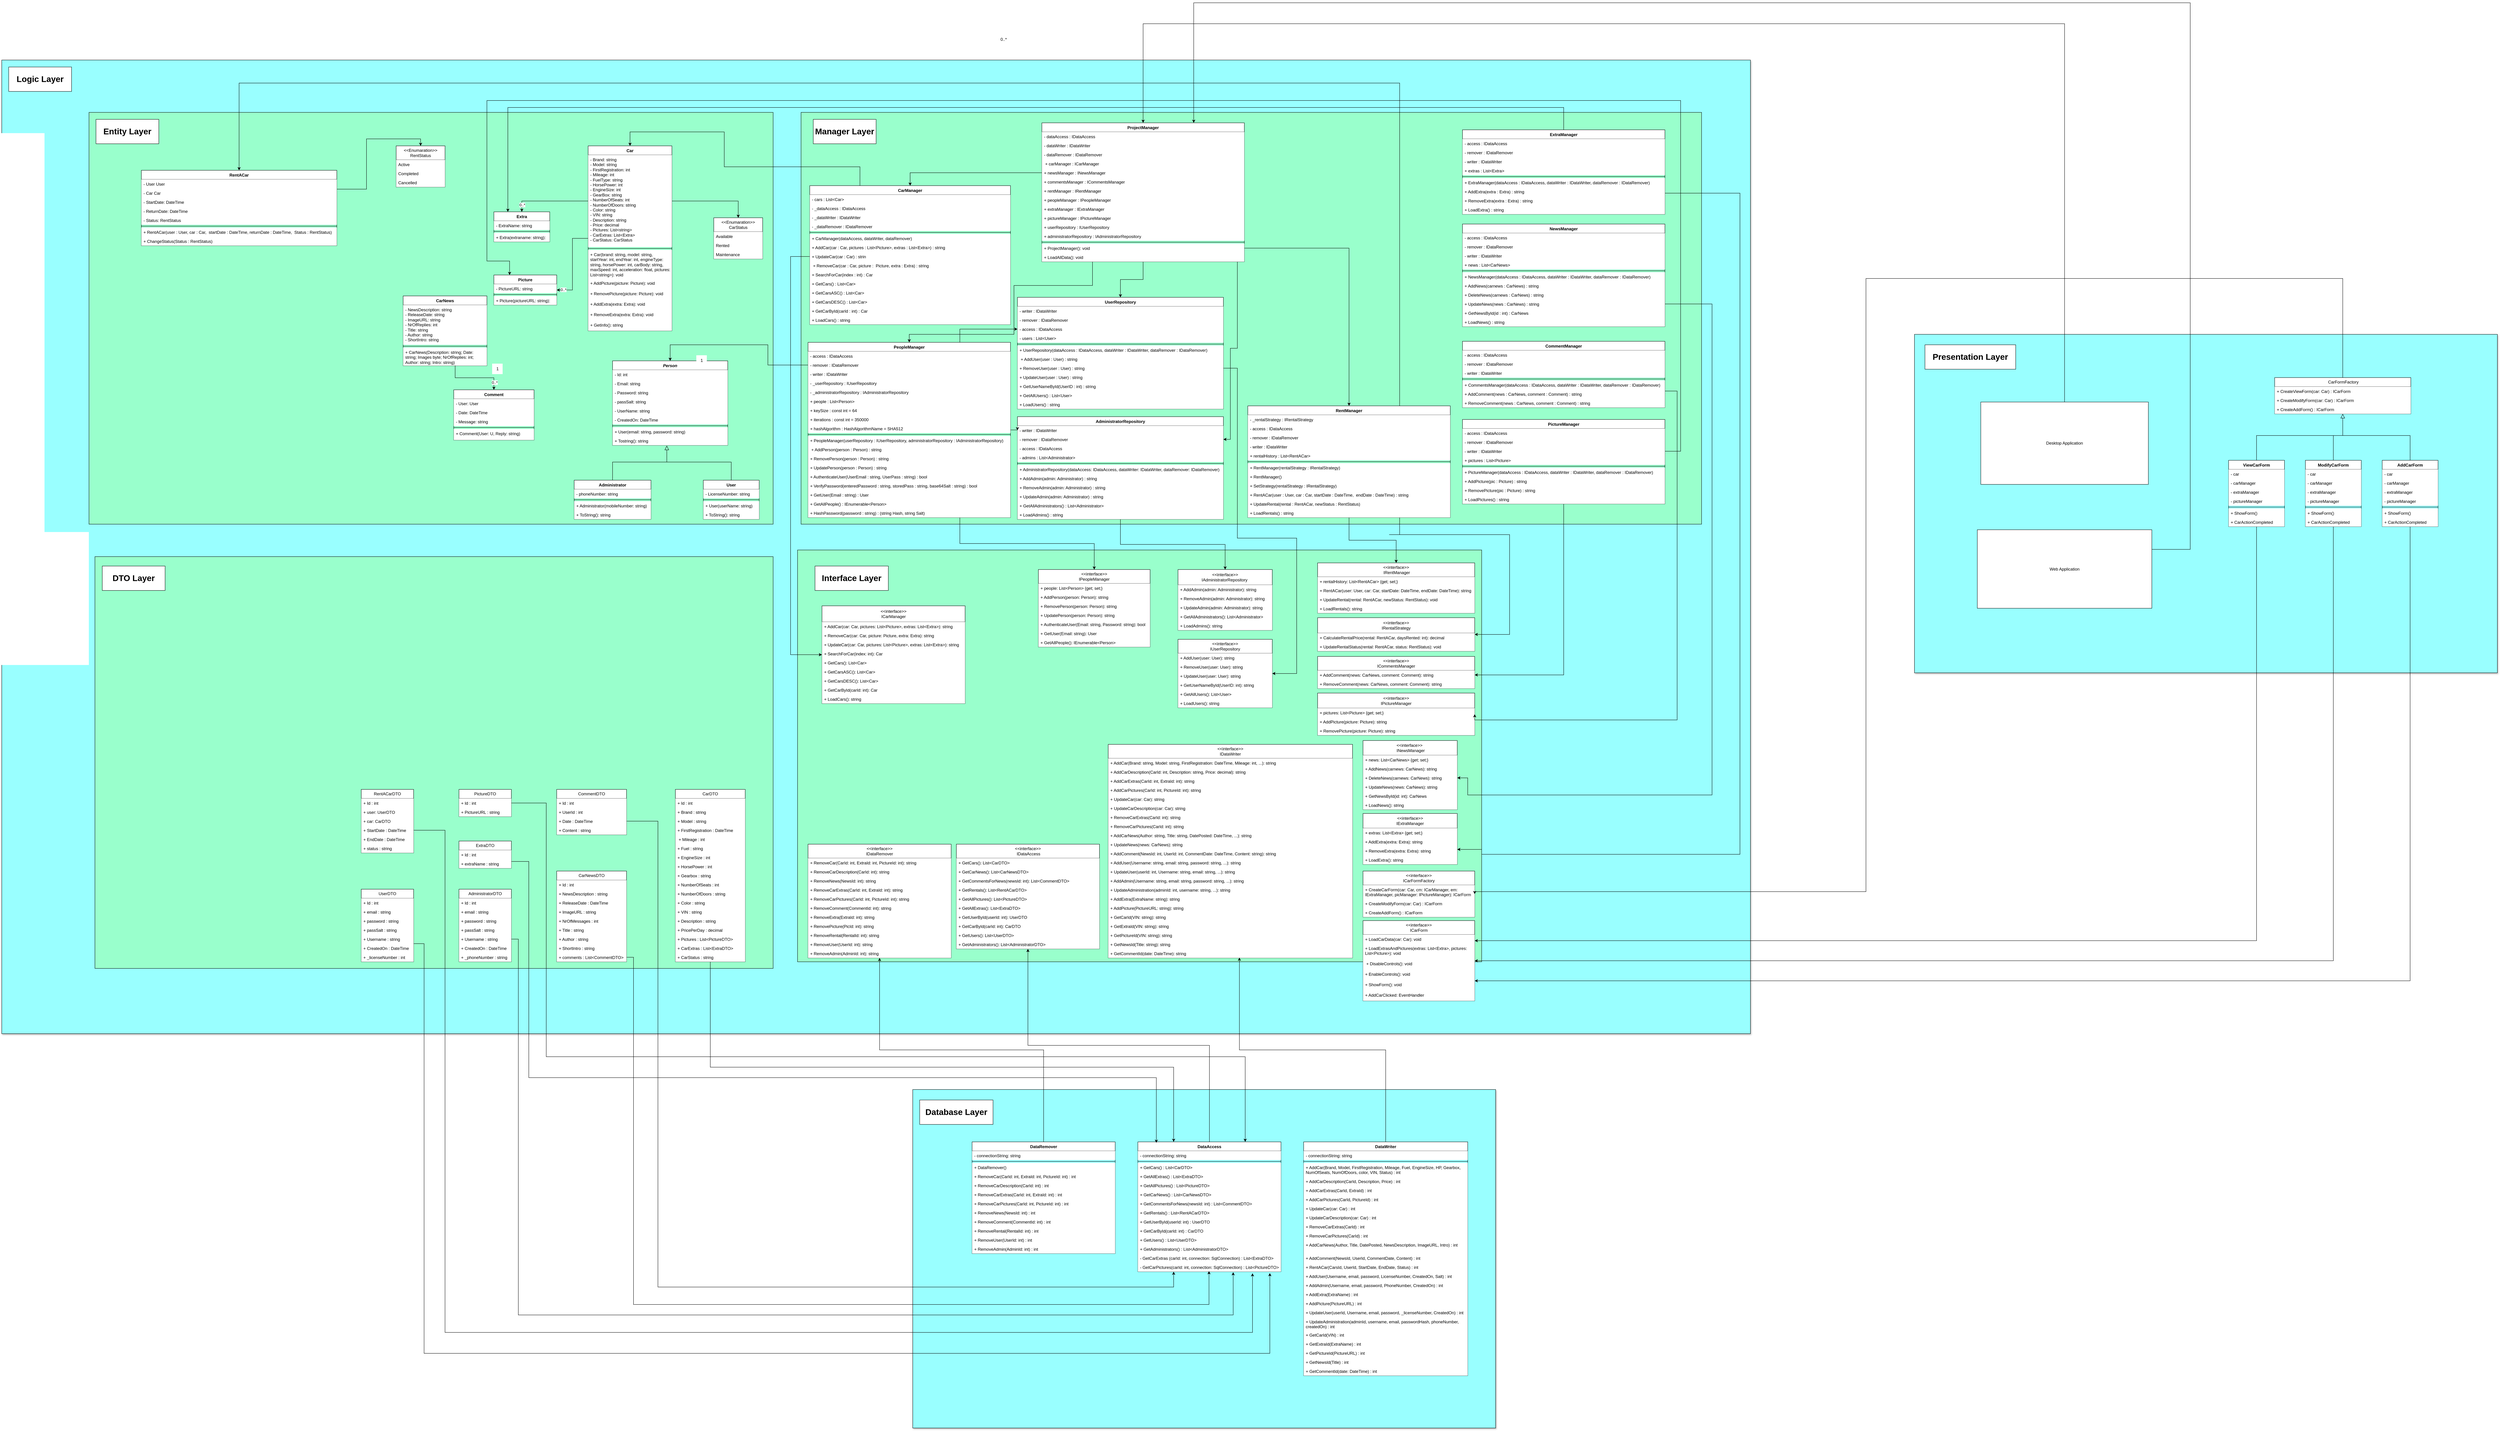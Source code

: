 <mxfile version="24.4.0" type="device">
  <diagram name="Page-1" id="BmxJJ-UUd7wjukWtLpmu">
    <mxGraphModel dx="2391" dy="1467" grid="1" gridSize="10" guides="1" tooltips="1" connect="1" arrows="1" fold="1" page="1" pageScale="1" pageWidth="827" pageHeight="1169" math="0" shadow="0">
      <root>
        <mxCell id="0" />
        <mxCell id="1" parent="0" />
        <mxCell id="II6cULSuK4avNOXLUG7--1" value="" style="rounded=0;whiteSpace=wrap;html=1;fillColor=#99FFFF;shadow=1;" parent="1" vertex="1">
          <mxGeometry x="-1550" y="-986" width="5010" height="2790" as="geometry" />
        </mxCell>
        <mxCell id="II6cULSuK4avNOXLUG7--9" value="" style="rounded=0;whiteSpace=wrap;html=1;fillColor=#99FFCC;" parent="1" vertex="1">
          <mxGeometry x="-1300" y="-836" width="1960" height="1180" as="geometry" />
        </mxCell>
        <mxCell id="aegNFKgz6tKNFybhpI3A-2" value="" style="rounded=0;whiteSpace=wrap;html=1;fillColor=#99FFFF;shadow=1;" parent="1" vertex="1">
          <mxGeometry x="1060" y="1964" width="1670" height="970" as="geometry" />
        </mxCell>
        <mxCell id="kCJqxshDiq6zK3op4DXP-19" style="edgeStyle=orthogonalEdgeStyle;rounded=0;orthogonalLoop=1;jettySize=auto;html=1;exitX=0;exitY=0.5;exitDx=0;exitDy=0;" parent="1" source="_0Ntk2IZJWFLokozGjno-1" target="II6cULSuK4avNOXLUG7--3" edge="1">
          <mxGeometry relative="1" as="geometry" />
        </mxCell>
        <mxCell id="kCJqxshDiq6zK3op4DXP-20" value="0..*" style="edgeLabel;html=1;align=center;verticalAlign=middle;resizable=0;points=[];" parent="kCJqxshDiq6zK3op4DXP-19" vertex="1" connectable="0">
          <mxGeometry x="0.846" y="-1" relative="1" as="geometry">
            <mxPoint as="offset" />
          </mxGeometry>
        </mxCell>
        <mxCell id="_0Ntk2IZJWFLokozGjno-1" value="Car&lt;div&gt;&lt;br/&gt;&lt;/div&gt;" style="swimlane;fontStyle=1;align=center;verticalAlign=top;childLayout=stackLayout;horizontal=1;startSize=26;horizontalStack=0;resizeParent=1;resizeParentMax=0;resizeLast=0;collapsible=1;marginBottom=0;whiteSpace=wrap;html=1;fillColor=#FFFFFF;" parent="1" vertex="1">
          <mxGeometry x="130" y="-740" width="240" height="530" as="geometry" />
        </mxCell>
        <mxCell id="_0Ntk2IZJWFLokozGjno-2" value="- Brand: string&lt;br&gt;- Model: string &lt;br&gt;- FirstRegistration: int &lt;br&gt;- Mileage: int &lt;br&gt;- FuelType: string &lt;br&gt;- HorsePower: int&lt;br&gt;- EngineSize: int &lt;br&gt;- GearBox: string&lt;br&gt;- NumberOfSeats: int&lt;br&gt;- NumberOfDoors: string&lt;br&gt;- Color: string&lt;br&gt;- VIN: string&lt;br&gt;- Description: string&lt;br&gt;- Price: decimal&lt;br&gt;- Pictures: List&amp;lt;string&amp;gt;&lt;br&gt;- CarExtras: List&amp;lt;Extra&amp;gt;&lt;br&gt;- CarStatus: CarStatus" style="text;strokeColor=none;fillColor=#FFFFFF;align=left;verticalAlign=top;spacingLeft=4;spacingRight=4;overflow=hidden;rotatable=0;points=[[0,0.5],[1,0.5]];portConstraint=eastwest;whiteSpace=wrap;html=1;" parent="_0Ntk2IZJWFLokozGjno-1" vertex="1">
          <mxGeometry y="26" width="240" height="264" as="geometry" />
        </mxCell>
        <mxCell id="_0Ntk2IZJWFLokozGjno-3" value="" style="line;strokeWidth=1;fillColor=#FFFFFF;align=left;verticalAlign=middle;spacingTop=-1;spacingLeft=3;spacingRight=3;rotatable=0;labelPosition=right;points=[];portConstraint=eastwest;strokeColor=inherit;" parent="_0Ntk2IZJWFLokozGjno-1" vertex="1">
          <mxGeometry y="290" width="240" height="8" as="geometry" />
        </mxCell>
        <mxCell id="_0Ntk2IZJWFLokozGjno-4" value="+ Car(brand: string, model: string, startYear: int, endYear: int, engineType: string, horsePower: int, carBody: string, maxSpeed: int, acceleration: float, pictures: List&amp;lt;string&amp;gt;): void" style="text;strokeColor=none;fillColor=#FFFFFF;align=left;verticalAlign=top;spacingLeft=4;spacingRight=4;overflow=hidden;rotatable=0;points=[[0,0.5],[1,0.5]];portConstraint=eastwest;whiteSpace=wrap;html=1;" parent="_0Ntk2IZJWFLokozGjno-1" vertex="1">
          <mxGeometry y="298" width="240" height="82" as="geometry" />
        </mxCell>
        <mxCell id="II6cULSuK4avNOXLUG7--180" value="+ AddPicture(picture: Picture): void" style="text;strokeColor=none;fillColor=#FFFFFF;align=left;verticalAlign=top;spacingLeft=4;spacingRight=4;overflow=hidden;rotatable=0;points=[[0,0.5],[1,0.5]];portConstraint=eastwest;whiteSpace=wrap;html=1;" parent="_0Ntk2IZJWFLokozGjno-1" vertex="1">
          <mxGeometry y="380" width="240" height="30" as="geometry" />
        </mxCell>
        <mxCell id="II6cULSuK4avNOXLUG7--181" value="+ RemovePicture(picture: Picture): void" style="text;strokeColor=none;fillColor=#FFFFFF;align=left;verticalAlign=top;spacingLeft=4;spacingRight=4;overflow=hidden;rotatable=0;points=[[0,0.5],[1,0.5]];portConstraint=eastwest;whiteSpace=wrap;html=1;" parent="_0Ntk2IZJWFLokozGjno-1" vertex="1">
          <mxGeometry y="410" width="240" height="30" as="geometry" />
        </mxCell>
        <mxCell id="II6cULSuK4avNOXLUG7--178" value="+ AddExtra(extra: Extra): void" style="text;strokeColor=none;fillColor=#FFFFFF;align=left;verticalAlign=top;spacingLeft=4;spacingRight=4;overflow=hidden;rotatable=0;points=[[0,0.5],[1,0.5]];portConstraint=eastwest;whiteSpace=wrap;html=1;" parent="_0Ntk2IZJWFLokozGjno-1" vertex="1">
          <mxGeometry y="440" width="240" height="30" as="geometry" />
        </mxCell>
        <mxCell id="II6cULSuK4avNOXLUG7--179" value="+ RemoveExtra(extra: Extra): void" style="text;strokeColor=none;fillColor=#FFFFFF;align=left;verticalAlign=top;spacingLeft=4;spacingRight=4;overflow=hidden;rotatable=0;points=[[0,0.5],[1,0.5]];portConstraint=eastwest;whiteSpace=wrap;html=1;" parent="_0Ntk2IZJWFLokozGjno-1" vertex="1">
          <mxGeometry y="470" width="240" height="30" as="geometry" />
        </mxCell>
        <mxCell id="II6cULSuK4avNOXLUG7--183" value="+ GetInfo(): string" style="text;strokeColor=none;fillColor=#FFFFFF;align=left;verticalAlign=top;spacingLeft=4;spacingRight=4;overflow=hidden;rotatable=0;points=[[0,0.5],[1,0.5]];portConstraint=eastwest;whiteSpace=wrap;html=1;" parent="_0Ntk2IZJWFLokozGjno-1" vertex="1">
          <mxGeometry y="500" width="240" height="30" as="geometry" />
        </mxCell>
        <mxCell id="ldDFN_0LI4rgmi7n4xx_-5" value="CarNews" style="swimlane;fontStyle=1;align=center;verticalAlign=top;childLayout=stackLayout;horizontal=1;startSize=26;horizontalStack=0;resizeParent=1;resizeParentMax=0;resizeLast=0;collapsible=1;marginBottom=0;whiteSpace=wrap;html=1;fillColor=#FFFFFF;" parent="1" vertex="1">
          <mxGeometry x="-400" y="-310" width="240" height="200" as="geometry" />
        </mxCell>
        <mxCell id="ldDFN_0LI4rgmi7n4xx_-6" value="- NewsDescription: string&lt;div&gt;- ReleaseDate: string&lt;/div&gt;&lt;div&gt;- ImageURL: string&lt;/div&gt;&lt;div&gt;- NrOfReplies: int&lt;/div&gt;&lt;div&gt;- Title: string&amp;nbsp;&lt;/div&gt;&lt;div&gt;- Author: string&lt;/div&gt;&lt;div&gt;- ShortIntro: string&lt;/div&gt;" style="text;strokeColor=none;fillColor=#FFFFFF;align=left;verticalAlign=top;spacingLeft=4;spacingRight=4;overflow=hidden;rotatable=0;points=[[0,0.5],[1,0.5]];portConstraint=eastwest;whiteSpace=wrap;html=1;" parent="ldDFN_0LI4rgmi7n4xx_-5" vertex="1">
          <mxGeometry y="26" width="240" height="114" as="geometry" />
        </mxCell>
        <mxCell id="ldDFN_0LI4rgmi7n4xx_-7" value="" style="line;strokeWidth=1;fillColor=#FFFFFF;align=left;verticalAlign=middle;spacingTop=-1;spacingLeft=3;spacingRight=3;rotatable=0;labelPosition=right;points=[];portConstraint=eastwest;strokeColor=inherit;" parent="ldDFN_0LI4rgmi7n4xx_-5" vertex="1">
          <mxGeometry y="140" width="240" height="8" as="geometry" />
        </mxCell>
        <mxCell id="ldDFN_0LI4rgmi7n4xx_-8" value="+ CarNews(Description: string; Date: string; Images byte; NrOfReplies: int; Author: string; Intro: string)" style="text;strokeColor=none;fillColor=#FFFFFF;align=left;verticalAlign=top;spacingLeft=4;spacingRight=4;overflow=hidden;rotatable=0;points=[[0,0.5],[1,0.5]];portConstraint=eastwest;whiteSpace=wrap;html=1;" parent="ldDFN_0LI4rgmi7n4xx_-5" vertex="1">
          <mxGeometry y="148" width="240" height="52" as="geometry" />
        </mxCell>
        <mxCell id="ZKlwzKI2-0AHxEqeQKx9-48" value="Comment" style="swimlane;fontStyle=1;align=center;verticalAlign=top;childLayout=stackLayout;horizontal=1;startSize=26;horizontalStack=0;resizeParent=1;resizeParentMax=0;resizeLast=0;collapsible=1;marginBottom=0;whiteSpace=wrap;html=1;fillColor=#FFFFFF;" parent="1" vertex="1">
          <mxGeometry x="-255" y="-41" width="230" height="144" as="geometry" />
        </mxCell>
        <mxCell id="ZKlwzKI2-0AHxEqeQKx9-49" value="- User: User" style="text;strokeColor=none;fillColor=#FFFFFF;align=left;verticalAlign=top;spacingLeft=4;spacingRight=4;overflow=hidden;rotatable=0;points=[[0,0.5],[1,0.5]];portConstraint=eastwest;whiteSpace=wrap;html=1;" parent="ZKlwzKI2-0AHxEqeQKx9-48" vertex="1">
          <mxGeometry y="26" width="230" height="26" as="geometry" />
        </mxCell>
        <mxCell id="ZKlwzKI2-0AHxEqeQKx9-52" value="- Date: DateTime" style="text;strokeColor=none;fillColor=#FFFFFF;align=left;verticalAlign=top;spacingLeft=4;spacingRight=4;overflow=hidden;rotatable=0;points=[[0,0.5],[1,0.5]];portConstraint=eastwest;whiteSpace=wrap;html=1;" parent="ZKlwzKI2-0AHxEqeQKx9-48" vertex="1">
          <mxGeometry y="52" width="230" height="26" as="geometry" />
        </mxCell>
        <mxCell id="ZKlwzKI2-0AHxEqeQKx9-59" value="- Message: string" style="text;strokeColor=none;fillColor=#FFFFFF;align=left;verticalAlign=top;spacingLeft=4;spacingRight=4;overflow=hidden;rotatable=0;points=[[0,0.5],[1,0.5]];portConstraint=eastwest;whiteSpace=wrap;html=1;" parent="ZKlwzKI2-0AHxEqeQKx9-48" vertex="1">
          <mxGeometry y="78" width="230" height="26" as="geometry" />
        </mxCell>
        <mxCell id="ZKlwzKI2-0AHxEqeQKx9-50" value="" style="line;strokeWidth=1;fillColor=#FFFFFF;align=left;verticalAlign=middle;spacingTop=-1;spacingLeft=3;spacingRight=3;rotatable=0;labelPosition=right;points=[];portConstraint=eastwest;strokeColor=inherit;" parent="ZKlwzKI2-0AHxEqeQKx9-48" vertex="1">
          <mxGeometry y="104" width="230" height="8" as="geometry" />
        </mxCell>
        <mxCell id="ZKlwzKI2-0AHxEqeQKx9-51" value="+ Comment(User: U, Reply: string)" style="text;strokeColor=none;fillColor=#FFFFFF;align=left;verticalAlign=top;spacingLeft=4;spacingRight=4;overflow=hidden;rotatable=0;points=[[0,0.5],[1,0.5]];portConstraint=eastwest;whiteSpace=wrap;html=1;" parent="ZKlwzKI2-0AHxEqeQKx9-48" vertex="1">
          <mxGeometry y="112" width="230" height="32" as="geometry" />
        </mxCell>
        <mxCell id="ZKlwzKI2-0AHxEqeQKx9-65" style="edgeStyle=orthogonalEdgeStyle;rounded=0;orthogonalLoop=1;jettySize=auto;html=1;exitX=0.621;exitY=0.987;exitDx=0;exitDy=0;entryX=0.5;entryY=0;entryDx=0;entryDy=0;exitPerimeter=0;fillColor=#FFFFFF;" parent="1" source="ldDFN_0LI4rgmi7n4xx_-8" target="ZKlwzKI2-0AHxEqeQKx9-48" edge="1">
          <mxGeometry relative="1" as="geometry" />
        </mxCell>
        <mxCell id="kCJqxshDiq6zK3op4DXP-22" value="0..*" style="edgeLabel;html=1;align=center;verticalAlign=middle;resizable=0;points=[];" parent="ZKlwzKI2-0AHxEqeQKx9-65" vertex="1" connectable="0">
          <mxGeometry x="0.767" y="2" relative="1" as="geometry">
            <mxPoint as="offset" />
          </mxGeometry>
        </mxCell>
        <mxCell id="ZKlwzKI2-0AHxEqeQKx9-67" value="&lt;i&gt;Person&lt;/i&gt;" style="swimlane;fontStyle=1;align=center;verticalAlign=top;childLayout=stackLayout;horizontal=1;startSize=26;horizontalStack=0;resizeParent=1;resizeParentMax=0;resizeLast=0;collapsible=1;marginBottom=0;whiteSpace=wrap;html=1;fillColor=#FFFFFF;" parent="1" vertex="1">
          <mxGeometry x="200" y="-124" width="330" height="242" as="geometry" />
        </mxCell>
        <mxCell id="II6cULSuK4avNOXLUG7--173" value="- Id: int" style="text;strokeColor=none;fillColor=#FFFFFF;align=left;verticalAlign=top;spacingLeft=4;spacingRight=4;overflow=hidden;rotatable=0;points=[[0,0.5],[1,0.5]];portConstraint=eastwest;whiteSpace=wrap;html=1;" parent="ZKlwzKI2-0AHxEqeQKx9-67" vertex="1">
          <mxGeometry y="26" width="330" height="26" as="geometry" />
        </mxCell>
        <mxCell id="ZKlwzKI2-0AHxEqeQKx9-71" value="- Email: string" style="text;strokeColor=none;fillColor=#FFFFFF;align=left;verticalAlign=top;spacingLeft=4;spacingRight=4;overflow=hidden;rotatable=0;points=[[0,0.5],[1,0.5]];portConstraint=eastwest;whiteSpace=wrap;html=1;" parent="ZKlwzKI2-0AHxEqeQKx9-67" vertex="1">
          <mxGeometry y="52" width="330" height="26" as="geometry" />
        </mxCell>
        <mxCell id="ZKlwzKI2-0AHxEqeQKx9-72" value="- Password: string" style="text;strokeColor=none;fillColor=#FFFFFF;align=left;verticalAlign=top;spacingLeft=4;spacingRight=4;overflow=hidden;rotatable=0;points=[[0,0.5],[1,0.5]];portConstraint=eastwest;whiteSpace=wrap;html=1;" parent="ZKlwzKI2-0AHxEqeQKx9-67" vertex="1">
          <mxGeometry y="78" width="330" height="26" as="geometry" />
        </mxCell>
        <mxCell id="II6cULSuK4avNOXLUG7--174" value="- passSalt: string" style="text;strokeColor=none;fillColor=#FFFFFF;align=left;verticalAlign=top;spacingLeft=4;spacingRight=4;overflow=hidden;rotatable=0;points=[[0,0.5],[1,0.5]];portConstraint=eastwest;whiteSpace=wrap;html=1;" parent="ZKlwzKI2-0AHxEqeQKx9-67" vertex="1">
          <mxGeometry y="104" width="330" height="26" as="geometry" />
        </mxCell>
        <mxCell id="ZKlwzKI2-0AHxEqeQKx9-80" value="- UserName: string" style="text;strokeColor=none;fillColor=#FFFFFF;align=left;verticalAlign=top;spacingLeft=4;spacingRight=4;overflow=hidden;rotatable=0;points=[[0,0.5],[1,0.5]];portConstraint=eastwest;whiteSpace=wrap;html=1;" parent="ZKlwzKI2-0AHxEqeQKx9-67" vertex="1">
          <mxGeometry y="130" width="330" height="26" as="geometry" />
        </mxCell>
        <mxCell id="SNXqK8RKlfEInHnRdv3d-3" value="- CreatedOn: DateTime" style="text;strokeColor=none;fillColor=#FFFFFF;align=left;verticalAlign=top;spacingLeft=4;spacingRight=4;overflow=hidden;rotatable=0;points=[[0,0.5],[1,0.5]];portConstraint=eastwest;whiteSpace=wrap;html=1;" parent="ZKlwzKI2-0AHxEqeQKx9-67" vertex="1">
          <mxGeometry y="156" width="330" height="26" as="geometry" />
        </mxCell>
        <mxCell id="ZKlwzKI2-0AHxEqeQKx9-69" value="" style="line;strokeWidth=1;fillColor=#FFFFFF;align=left;verticalAlign=middle;spacingTop=-1;spacingLeft=3;spacingRight=3;rotatable=0;labelPosition=right;points=[];portConstraint=eastwest;strokeColor=inherit;" parent="ZKlwzKI2-0AHxEqeQKx9-67" vertex="1">
          <mxGeometry y="182" width="330" height="8" as="geometry" />
        </mxCell>
        <mxCell id="ZKlwzKI2-0AHxEqeQKx9-70" value="+ User(email: string, password: string)" style="text;strokeColor=none;fillColor=#FFFFFF;align=left;verticalAlign=top;spacingLeft=4;spacingRight=4;overflow=hidden;rotatable=0;points=[[0,0.5],[1,0.5]];portConstraint=eastwest;whiteSpace=wrap;html=1;" parent="ZKlwzKI2-0AHxEqeQKx9-67" vertex="1">
          <mxGeometry y="190" width="330" height="26" as="geometry" />
        </mxCell>
        <mxCell id="ZKlwzKI2-0AHxEqeQKx9-90" value="+ Tostring(): string" style="text;strokeColor=none;fillColor=#FFFFFF;align=left;verticalAlign=top;spacingLeft=4;spacingRight=4;overflow=hidden;rotatable=0;points=[[0,0.5],[1,0.5]];portConstraint=eastwest;whiteSpace=wrap;html=1;" parent="ZKlwzKI2-0AHxEqeQKx9-67" vertex="1">
          <mxGeometry y="216" width="330" height="26" as="geometry" />
        </mxCell>
        <mxCell id="ZKlwzKI2-0AHxEqeQKx9-75" value="Administrator" style="swimlane;fontStyle=1;align=center;verticalAlign=top;childLayout=stackLayout;horizontal=1;startSize=26;horizontalStack=0;resizeParent=1;resizeParentMax=0;resizeLast=0;collapsible=1;marginBottom=0;whiteSpace=wrap;html=1;fillColor=#FFFFFF;" parent="1" vertex="1">
          <mxGeometry x="90" y="218" width="220" height="112" as="geometry" />
        </mxCell>
        <mxCell id="ZKlwzKI2-0AHxEqeQKx9-76" value="- phoneNumber: string" style="text;strokeColor=none;fillColor=#FFFFFF;align=left;verticalAlign=top;spacingLeft=4;spacingRight=4;overflow=hidden;rotatable=0;points=[[0,0.5],[1,0.5]];portConstraint=eastwest;whiteSpace=wrap;html=1;" parent="ZKlwzKI2-0AHxEqeQKx9-75" vertex="1">
          <mxGeometry y="26" width="220" height="26" as="geometry" />
        </mxCell>
        <mxCell id="ZKlwzKI2-0AHxEqeQKx9-77" value="" style="line;strokeWidth=1;fillColor=#FFFFFF;align=left;verticalAlign=middle;spacingTop=-1;spacingLeft=3;spacingRight=3;rotatable=0;labelPosition=right;points=[];portConstraint=eastwest;strokeColor=inherit;" parent="ZKlwzKI2-0AHxEqeQKx9-75" vertex="1">
          <mxGeometry y="52" width="220" height="8" as="geometry" />
        </mxCell>
        <mxCell id="ZKlwzKI2-0AHxEqeQKx9-78" value="+ Administrator(mobileNumber: string)" style="text;strokeColor=none;fillColor=#FFFFFF;align=left;verticalAlign=top;spacingLeft=4;spacingRight=4;overflow=hidden;rotatable=0;points=[[0,0.5],[1,0.5]];portConstraint=eastwest;whiteSpace=wrap;html=1;" parent="ZKlwzKI2-0AHxEqeQKx9-75" vertex="1">
          <mxGeometry y="60" width="220" height="26" as="geometry" />
        </mxCell>
        <mxCell id="II6cULSuK4avNOXLUG7--176" value="+ ToString(): string" style="text;strokeColor=none;fillColor=#FFFFFF;align=left;verticalAlign=top;spacingLeft=4;spacingRight=4;overflow=hidden;rotatable=0;points=[[0,0.5],[1,0.5]];portConstraint=eastwest;whiteSpace=wrap;html=1;" parent="ZKlwzKI2-0AHxEqeQKx9-75" vertex="1">
          <mxGeometry y="86" width="220" height="26" as="geometry" />
        </mxCell>
        <mxCell id="ZKlwzKI2-0AHxEqeQKx9-81" value="User" style="swimlane;fontStyle=1;align=center;verticalAlign=top;childLayout=stackLayout;horizontal=1;startSize=26;horizontalStack=0;resizeParent=1;resizeParentMax=0;resizeLast=0;collapsible=1;marginBottom=0;whiteSpace=wrap;html=1;fillColor=#FFFFFF;" parent="1" vertex="1">
          <mxGeometry x="460" y="218" width="160" height="112" as="geometry" />
        </mxCell>
        <mxCell id="ZKlwzKI2-0AHxEqeQKx9-129" value="- LicenseNumber: string" style="text;strokeColor=none;fillColor=#FFFFFF;align=left;verticalAlign=top;spacingLeft=4;spacingRight=4;overflow=hidden;rotatable=0;points=[[0,0.5],[1,0.5]];portConstraint=eastwest;whiteSpace=wrap;html=1;" parent="ZKlwzKI2-0AHxEqeQKx9-81" vertex="1">
          <mxGeometry y="26" width="160" height="26" as="geometry" />
        </mxCell>
        <mxCell id="ZKlwzKI2-0AHxEqeQKx9-83" value="" style="line;strokeWidth=1;fillColor=#FFFFFF;align=left;verticalAlign=middle;spacingTop=-1;spacingLeft=3;spacingRight=3;rotatable=0;labelPosition=right;points=[];portConstraint=eastwest;strokeColor=inherit;" parent="ZKlwzKI2-0AHxEqeQKx9-81" vertex="1">
          <mxGeometry y="52" width="160" height="8" as="geometry" />
        </mxCell>
        <mxCell id="ZKlwzKI2-0AHxEqeQKx9-85" value="+ User(userName: string)" style="text;strokeColor=none;fillColor=#FFFFFF;align=left;verticalAlign=top;spacingLeft=4;spacingRight=4;overflow=hidden;rotatable=0;points=[[0,0.5],[1,0.5]];portConstraint=eastwest;whiteSpace=wrap;html=1;" parent="ZKlwzKI2-0AHxEqeQKx9-81" vertex="1">
          <mxGeometry y="60" width="160" height="26" as="geometry" />
        </mxCell>
        <mxCell id="ZKlwzKI2-0AHxEqeQKx9-79" value="+ ToString(): string" style="text;strokeColor=none;fillColor=#FFFFFF;align=left;verticalAlign=top;spacingLeft=4;spacingRight=4;overflow=hidden;rotatable=0;points=[[0,0.5],[1,0.5]];portConstraint=eastwest;whiteSpace=wrap;html=1;" parent="ZKlwzKI2-0AHxEqeQKx9-81" vertex="1">
          <mxGeometry y="86" width="160" height="26" as="geometry" />
        </mxCell>
        <mxCell id="ZKlwzKI2-0AHxEqeQKx9-86" value="" style="endArrow=block;endSize=10;endFill=0;shadow=0;strokeWidth=1;rounded=0;edgeStyle=elbowEdgeStyle;elbow=vertical;exitX=0.5;exitY=0;exitDx=0;exitDy=0;entryX=0.471;entryY=1.038;entryDx=0;entryDy=0;entryPerimeter=0;fillColor=#FFFFFF;" parent="1" source="ZKlwzKI2-0AHxEqeQKx9-81" target="ZKlwzKI2-0AHxEqeQKx9-90" edge="1">
          <mxGeometry width="160" relative="1" as="geometry">
            <mxPoint x="1060" y="-106" as="sourcePoint" />
            <mxPoint x="540" y="-212" as="targetPoint" />
            <Array as="points">
              <mxPoint x="430" y="166" />
            </Array>
          </mxGeometry>
        </mxCell>
        <mxCell id="ZKlwzKI2-0AHxEqeQKx9-87" value="" style="endArrow=none;html=1;rounded=0;exitX=0.5;exitY=0;exitDx=0;exitDy=0;fillColor=#FFFFFF;" parent="1" source="ZKlwzKI2-0AHxEqeQKx9-75" edge="1">
          <mxGeometry width="50" height="50" relative="1" as="geometry">
            <mxPoint x="200" y="214" as="sourcePoint" />
            <mxPoint x="360" y="166" as="targetPoint" />
            <Array as="points">
              <mxPoint x="200" y="166" />
            </Array>
          </mxGeometry>
        </mxCell>
        <mxCell id="ZKlwzKI2-0AHxEqeQKx9-88" value="" style="endArrow=none;html=1;rounded=0;fillColor=#FFFFFF;" parent="1" edge="1">
          <mxGeometry width="50" height="50" relative="1" as="geometry">
            <mxPoint x="290" y="166" as="sourcePoint" />
            <mxPoint x="460" y="166" as="targetPoint" />
          </mxGeometry>
        </mxCell>
        <mxCell id="ZKlwzKI2-0AHxEqeQKx9-91" value="*" style="text;html=1;align=center;verticalAlign=middle;resizable=0;points=[];autosize=1;strokeColor=none;fillColor=#FFFFFF;" parent="1" vertex="1">
          <mxGeometry x="1465" y="-2" width="30" height="30" as="geometry" />
        </mxCell>
        <mxCell id="fYaIXGqrscQtMP6AZ8kV-1" value="1" style="text;html=1;align=center;verticalAlign=middle;resizable=0;points=[];autosize=1;strokeColor=none;fillColor=#FFFFFF;" parent="1" vertex="1">
          <mxGeometry x="870" y="-50" width="30" height="30" as="geometry" />
        </mxCell>
        <mxCell id="fYaIXGqrscQtMP6AZ8kV-2" value="0..*" style="text;html=1;align=center;verticalAlign=middle;resizable=0;points=[];autosize=1;strokeColor=none;fillColor=#FFFFFF;" parent="1" vertex="1">
          <mxGeometry x="1330" y="-32" width="40" height="30" as="geometry" />
        </mxCell>
        <mxCell id="fYaIXGqrscQtMP6AZ8kV-3" value="1" style="text;html=1;align=center;verticalAlign=middle;resizable=0;points=[];autosize=1;strokeColor=none;fillColor=#FFFFFF;" parent="1" vertex="1">
          <mxGeometry x="440" y="-140" width="30" height="30" as="geometry" />
        </mxCell>
        <mxCell id="II6cULSuK4avNOXLUG7--7" style="edgeStyle=orthogonalEdgeStyle;rounded=0;orthogonalLoop=1;jettySize=auto;html=1;exitX=1;exitY=0.25;exitDx=0;exitDy=0;entryX=0.5;entryY=0;entryDx=0;entryDy=0;" parent="1" source="fYaIXGqrscQtMP6AZ8kV-4" target="SNXqK8RKlfEInHnRdv3d-17" edge="1">
          <mxGeometry relative="1" as="geometry" />
        </mxCell>
        <mxCell id="fYaIXGqrscQtMP6AZ8kV-4" value="RentACar" style="swimlane;fontStyle=1;align=center;verticalAlign=top;childLayout=stackLayout;horizontal=1;startSize=26;horizontalStack=0;resizeParent=1;resizeParentMax=0;resizeLast=0;collapsible=1;marginBottom=0;whiteSpace=wrap;html=1;fillColor=#FFFFFF;" parent="1" vertex="1">
          <mxGeometry x="-1150" y="-670" width="560" height="216" as="geometry" />
        </mxCell>
        <mxCell id="fYaIXGqrscQtMP6AZ8kV-5" value="- User User" style="text;strokeColor=none;fillColor=#FFFFFF;align=left;verticalAlign=top;spacingLeft=4;spacingRight=4;overflow=hidden;rotatable=0;points=[[0,0.5],[1,0.5]];portConstraint=eastwest;whiteSpace=wrap;html=1;" parent="fYaIXGqrscQtMP6AZ8kV-4" vertex="1">
          <mxGeometry y="26" width="560" height="26" as="geometry" />
        </mxCell>
        <mxCell id="fYaIXGqrscQtMP6AZ8kV-8" value="- Car Car" style="text;strokeColor=none;fillColor=#FFFFFF;align=left;verticalAlign=top;spacingLeft=4;spacingRight=4;overflow=hidden;rotatable=0;points=[[0,0.5],[1,0.5]];portConstraint=eastwest;whiteSpace=wrap;html=1;" parent="fYaIXGqrscQtMP6AZ8kV-4" vertex="1">
          <mxGeometry y="52" width="560" height="26" as="geometry" />
        </mxCell>
        <mxCell id="uSdq-RHuHp9NWUJv0wvQ-2" value="- StartDate: DateTime" style="text;strokeColor=none;fillColor=#FFFFFF;align=left;verticalAlign=top;spacingLeft=4;spacingRight=4;overflow=hidden;rotatable=0;points=[[0,0.5],[1,0.5]];portConstraint=eastwest;whiteSpace=wrap;html=1;" parent="fYaIXGqrscQtMP6AZ8kV-4" vertex="1">
          <mxGeometry y="78" width="560" height="26" as="geometry" />
        </mxCell>
        <mxCell id="uSdq-RHuHp9NWUJv0wvQ-1" value="- ReturnDate: DateTime" style="text;strokeColor=none;fillColor=#FFFFFF;align=left;verticalAlign=top;spacingLeft=4;spacingRight=4;overflow=hidden;rotatable=0;points=[[0,0.5],[1,0.5]];portConstraint=eastwest;whiteSpace=wrap;html=1;" parent="fYaIXGqrscQtMP6AZ8kV-4" vertex="1">
          <mxGeometry y="104" width="560" height="26" as="geometry" />
        </mxCell>
        <mxCell id="SNXqK8RKlfEInHnRdv3d-15" value="- Status: RentStatus" style="text;strokeColor=none;fillColor=#FFFFFF;align=left;verticalAlign=top;spacingLeft=4;spacingRight=4;overflow=hidden;rotatable=0;points=[[0,0.5],[1,0.5]];portConstraint=eastwest;whiteSpace=wrap;html=1;" parent="fYaIXGqrscQtMP6AZ8kV-4" vertex="1">
          <mxGeometry y="130" width="560" height="26" as="geometry" />
        </mxCell>
        <mxCell id="fYaIXGqrscQtMP6AZ8kV-6" value="" style="line;strokeWidth=1;fillColor=#FFFFFF;align=left;verticalAlign=middle;spacingTop=-1;spacingLeft=3;spacingRight=3;rotatable=0;labelPosition=right;points=[];portConstraint=eastwest;strokeColor=inherit;" parent="fYaIXGqrscQtMP6AZ8kV-4" vertex="1">
          <mxGeometry y="156" width="560" height="8" as="geometry" />
        </mxCell>
        <mxCell id="fYaIXGqrscQtMP6AZ8kV-7" value="+ RentACar(user : User, car : Car,&amp;nbsp; startDate : DateTime, returnDate : DateTime,&amp;nbsp; Status : RentStatus)" style="text;strokeColor=none;fillColor=#FFFFFF;align=left;verticalAlign=top;spacingLeft=4;spacingRight=4;overflow=hidden;rotatable=0;points=[[0,0.5],[1,0.5]];portConstraint=eastwest;whiteSpace=wrap;html=1;" parent="fYaIXGqrscQtMP6AZ8kV-4" vertex="1">
          <mxGeometry y="164" width="560" height="26" as="geometry" />
        </mxCell>
        <mxCell id="II6cULSuK4avNOXLUG7--177" value="+ ChangeStatus(Status : RentStatus)" style="text;strokeColor=none;fillColor=#FFFFFF;align=left;verticalAlign=top;spacingLeft=4;spacingRight=4;overflow=hidden;rotatable=0;points=[[0,0.5],[1,0.5]];portConstraint=eastwest;whiteSpace=wrap;html=1;" parent="fYaIXGqrscQtMP6AZ8kV-4" vertex="1">
          <mxGeometry y="190" width="560" height="26" as="geometry" />
        </mxCell>
        <mxCell id="op5Sr80y_nrDS6lspxPk-1" value="0..*" style="text;html=1;align=center;verticalAlign=middle;resizable=0;points=[];autosize=1;strokeColor=none;fillColor=#FFFFFF;" parent="1" vertex="1">
          <mxGeometry x="860" y="-260" width="40" height="30" as="geometry" />
        </mxCell>
        <mxCell id="op5Sr80y_nrDS6lspxPk-3" value="1" style="text;html=1;align=center;verticalAlign=middle;resizable=0;points=[];autosize=1;strokeColor=none;fillColor=#FFFFFF;" parent="1" vertex="1">
          <mxGeometry x="1075" y="-542" width="30" height="30" as="geometry" />
        </mxCell>
        <mxCell id="op5Sr80y_nrDS6lspxPk-4" value="1" style="text;html=1;align=center;verticalAlign=middle;resizable=0;points=[];autosize=1;strokeColor=none;fillColor=#FFFFFF;" parent="1" vertex="1">
          <mxGeometry x="-145" y="-116" width="30" height="30" as="geometry" />
        </mxCell>
        <mxCell id="op5Sr80y_nrDS6lspxPk-5" value="*" style="text;html=1;align=center;verticalAlign=middle;resizable=0;points=[];autosize=1;strokeColor=none;fillColor=#FFFFFF;" parent="1" vertex="1">
          <mxGeometry x="1305" y="-542" width="30" height="30" as="geometry" />
        </mxCell>
        <mxCell id="SNXqK8RKlfEInHnRdv3d-5" value="Extra" style="swimlane;fontStyle=1;align=center;verticalAlign=top;childLayout=stackLayout;horizontal=1;startSize=26;horizontalStack=0;resizeParent=1;resizeParentMax=0;resizeLast=0;collapsible=1;marginBottom=0;whiteSpace=wrap;html=1;fillColor=#FFFFFF;" parent="1" vertex="1">
          <mxGeometry x="-140" y="-551" width="160" height="86" as="geometry" />
        </mxCell>
        <mxCell id="SNXqK8RKlfEInHnRdv3d-6" value="- ExtraName: string" style="text;strokeColor=none;fillColor=#FFFFFF;align=left;verticalAlign=top;spacingLeft=4;spacingRight=4;overflow=hidden;rotatable=0;points=[[0,0.5],[1,0.5]];portConstraint=eastwest;whiteSpace=wrap;html=1;" parent="SNXqK8RKlfEInHnRdv3d-5" vertex="1">
          <mxGeometry y="26" width="160" height="26" as="geometry" />
        </mxCell>
        <mxCell id="SNXqK8RKlfEInHnRdv3d-7" value="" style="line;strokeWidth=1;fillColor=#FFFFFF;align=left;verticalAlign=middle;spacingTop=-1;spacingLeft=3;spacingRight=3;rotatable=0;labelPosition=right;points=[];portConstraint=eastwest;strokeColor=inherit;" parent="SNXqK8RKlfEInHnRdv3d-5" vertex="1">
          <mxGeometry y="52" width="160" height="8" as="geometry" />
        </mxCell>
        <mxCell id="SNXqK8RKlfEInHnRdv3d-8" value="+ Extra(extraname: string):" style="text;strokeColor=none;fillColor=#FFFFFF;align=left;verticalAlign=top;spacingLeft=4;spacingRight=4;overflow=hidden;rotatable=0;points=[[0,0.5],[1,0.5]];portConstraint=eastwest;whiteSpace=wrap;html=1;" parent="SNXqK8RKlfEInHnRdv3d-5" vertex="1">
          <mxGeometry y="60" width="160" height="26" as="geometry" />
        </mxCell>
        <mxCell id="SNXqK8RKlfEInHnRdv3d-9" style="edgeStyle=orthogonalEdgeStyle;rounded=0;orthogonalLoop=1;jettySize=auto;html=1;exitX=0;exitY=0.5;exitDx=0;exitDy=0;entryX=0.5;entryY=0;entryDx=0;entryDy=0;fillColor=#FFFFFF;" parent="1" source="_0Ntk2IZJWFLokozGjno-2" target="SNXqK8RKlfEInHnRdv3d-5" edge="1">
          <mxGeometry relative="1" as="geometry" />
        </mxCell>
        <mxCell id="kCJqxshDiq6zK3op4DXP-21" value="0..*" style="edgeLabel;html=1;align=center;verticalAlign=middle;resizable=0;points=[];" parent="SNXqK8RKlfEInHnRdv3d-9" vertex="1" connectable="0">
          <mxGeometry x="0.82" y="1" relative="1" as="geometry">
            <mxPoint as="offset" />
          </mxGeometry>
        </mxCell>
        <mxCell id="SNXqK8RKlfEInHnRdv3d-13" value="0..*" style="text;html=1;align=center;verticalAlign=middle;resizable=0;points=[];autosize=1;strokeColor=none;fillColor=#FFFFFF;" parent="1" vertex="1">
          <mxGeometry x="1300" y="-1060" width="40" height="30" as="geometry" />
        </mxCell>
        <mxCell id="SNXqK8RKlfEInHnRdv3d-17" value="&amp;lt;&amp;lt;Enumaration&amp;gt;&amp;gt;&lt;br&gt;RentStatus" style="swimlane;fontStyle=0;childLayout=stackLayout;horizontal=1;startSize=40;fillColor=#FFFFFF;horizontalStack=0;resizeParent=1;resizeParentMax=0;resizeLast=0;collapsible=1;marginBottom=0;whiteSpace=wrap;html=1;" parent="1" vertex="1">
          <mxGeometry x="-420" y="-740" width="140" height="118" as="geometry" />
        </mxCell>
        <mxCell id="SNXqK8RKlfEInHnRdv3d-18" value="Active" style="text;strokeColor=none;fillColor=#FFFFFF;align=left;verticalAlign=top;spacingLeft=4;spacingRight=4;overflow=hidden;rotatable=0;points=[[0,0.5],[1,0.5]];portConstraint=eastwest;whiteSpace=wrap;html=1;" parent="SNXqK8RKlfEInHnRdv3d-17" vertex="1">
          <mxGeometry y="40" width="140" height="26" as="geometry" />
        </mxCell>
        <mxCell id="SNXqK8RKlfEInHnRdv3d-19" value="Completed" style="text;strokeColor=none;fillColor=#FFFFFF;align=left;verticalAlign=top;spacingLeft=4;spacingRight=4;overflow=hidden;rotatable=0;points=[[0,0.5],[1,0.5]];portConstraint=eastwest;whiteSpace=wrap;html=1;" parent="SNXqK8RKlfEInHnRdv3d-17" vertex="1">
          <mxGeometry y="66" width="140" height="26" as="geometry" />
        </mxCell>
        <mxCell id="SNXqK8RKlfEInHnRdv3d-20" value="Cancelled" style="text;strokeColor=none;fillColor=#FFFFFF;align=left;verticalAlign=top;spacingLeft=4;spacingRight=4;overflow=hidden;rotatable=0;points=[[0,0.5],[1,0.5]];portConstraint=eastwest;whiteSpace=wrap;html=1;" parent="SNXqK8RKlfEInHnRdv3d-17" vertex="1">
          <mxGeometry y="92" width="140" height="26" as="geometry" />
        </mxCell>
        <mxCell id="SNXqK8RKlfEInHnRdv3d-21" value="&amp;lt;&amp;lt;Enumaration&amp;gt;&amp;gt;&lt;br&gt;CarStatus" style="swimlane;fontStyle=0;childLayout=stackLayout;horizontal=1;startSize=40;fillColor=#FFFFFF;horizontalStack=0;resizeParent=1;resizeParentMax=0;resizeLast=0;collapsible=1;marginBottom=0;whiteSpace=wrap;html=1;" parent="1" vertex="1">
          <mxGeometry x="490" y="-534" width="140" height="118" as="geometry" />
        </mxCell>
        <mxCell id="SNXqK8RKlfEInHnRdv3d-22" value="Available" style="text;strokeColor=none;fillColor=#FFFFFF;align=left;verticalAlign=top;spacingLeft=4;spacingRight=4;overflow=hidden;rotatable=0;points=[[0,0.5],[1,0.5]];portConstraint=eastwest;whiteSpace=wrap;html=1;" parent="SNXqK8RKlfEInHnRdv3d-21" vertex="1">
          <mxGeometry y="40" width="140" height="26" as="geometry" />
        </mxCell>
        <mxCell id="SNXqK8RKlfEInHnRdv3d-23" value="Rented" style="text;strokeColor=none;fillColor=#FFFFFF;align=left;verticalAlign=top;spacingLeft=4;spacingRight=4;overflow=hidden;rotatable=0;points=[[0,0.5],[1,0.5]];portConstraint=eastwest;whiteSpace=wrap;html=1;" parent="SNXqK8RKlfEInHnRdv3d-21" vertex="1">
          <mxGeometry y="66" width="140" height="26" as="geometry" />
        </mxCell>
        <mxCell id="SNXqK8RKlfEInHnRdv3d-24" value="Maintenance" style="text;strokeColor=none;fillColor=#FFFFFF;align=left;verticalAlign=top;spacingLeft=4;spacingRight=4;overflow=hidden;rotatable=0;points=[[0,0.5],[1,0.5]];portConstraint=eastwest;whiteSpace=wrap;html=1;" parent="SNXqK8RKlfEInHnRdv3d-21" vertex="1">
          <mxGeometry y="92" width="140" height="26" as="geometry" />
        </mxCell>
        <mxCell id="SNXqK8RKlfEInHnRdv3d-25" style="edgeStyle=orthogonalEdgeStyle;rounded=0;orthogonalLoop=1;jettySize=auto;html=1;exitX=1;exitY=0.5;exitDx=0;exitDy=0;entryX=0.5;entryY=0;entryDx=0;entryDy=0;fillColor=#FFFFFF;" parent="1" source="_0Ntk2IZJWFLokozGjno-2" target="SNXqK8RKlfEInHnRdv3d-21" edge="1">
          <mxGeometry relative="1" as="geometry" />
        </mxCell>
        <mxCell id="aegNFKgz6tKNFybhpI3A-5" value="DataAccess" style="swimlane;fontStyle=1;align=center;verticalAlign=top;childLayout=stackLayout;horizontal=1;startSize=26;horizontalStack=0;resizeParent=1;resizeParentMax=0;resizeLast=0;collapsible=1;marginBottom=0;whiteSpace=wrap;html=1;fillColor=#FFFFFF;" parent="1" vertex="1">
          <mxGeometry x="1705" y="2114" width="410" height="372" as="geometry" />
        </mxCell>
        <mxCell id="aegNFKgz6tKNFybhpI3A-6" value="- connectionString: string" style="text;strokeColor=none;fillColor=#FFFFFF;align=left;verticalAlign=top;spacingLeft=4;spacingRight=4;overflow=hidden;rotatable=0;points=[[0,0.5],[1,0.5]];portConstraint=eastwest;whiteSpace=wrap;html=1;" parent="aegNFKgz6tKNFybhpI3A-5" vertex="1">
          <mxGeometry y="26" width="410" height="26" as="geometry" />
        </mxCell>
        <mxCell id="aegNFKgz6tKNFybhpI3A-11" value="" style="line;strokeWidth=1;fillColor=#FFFFFF;align=left;verticalAlign=middle;spacingTop=-1;spacingLeft=3;spacingRight=3;rotatable=0;labelPosition=right;points=[];portConstraint=eastwest;strokeColor=inherit;" parent="aegNFKgz6tKNFybhpI3A-5" vertex="1">
          <mxGeometry y="52" width="410" height="8" as="geometry" />
        </mxCell>
        <mxCell id="aegNFKgz6tKNFybhpI3A-12" value="+ GetCars() : List&amp;lt;CarDTO&amp;gt;&amp;nbsp;" style="text;strokeColor=none;fillColor=#FFFFFF;align=left;verticalAlign=top;spacingLeft=4;spacingRight=4;overflow=hidden;rotatable=0;points=[[0,0.5],[1,0.5]];portConstraint=eastwest;whiteSpace=wrap;html=1;" parent="aegNFKgz6tKNFybhpI3A-5" vertex="1">
          <mxGeometry y="60" width="410" height="26" as="geometry" />
        </mxCell>
        <mxCell id="aegNFKgz6tKNFybhpI3A-18" value="+ GetAllExtras() : List&amp;lt;ExtraDTO&amp;gt;&amp;nbsp;" style="text;strokeColor=none;fillColor=#FFFFFF;align=left;verticalAlign=top;spacingLeft=4;spacingRight=4;overflow=hidden;rotatable=0;points=[[0,0.5],[1,0.5]];portConstraint=eastwest;whiteSpace=wrap;html=1;" parent="aegNFKgz6tKNFybhpI3A-5" vertex="1">
          <mxGeometry y="86" width="410" height="26" as="geometry" />
        </mxCell>
        <mxCell id="aegNFKgz6tKNFybhpI3A-17" value="+ GetAllPictures() : List&amp;lt;PictureDTO&amp;gt;&amp;nbsp;" style="text;strokeColor=none;fillColor=#FFFFFF;align=left;verticalAlign=top;spacingLeft=4;spacingRight=4;overflow=hidden;rotatable=0;points=[[0,0.5],[1,0.5]];portConstraint=eastwest;whiteSpace=wrap;html=1;" parent="aegNFKgz6tKNFybhpI3A-5" vertex="1">
          <mxGeometry y="112" width="410" height="26" as="geometry" />
        </mxCell>
        <mxCell id="aegNFKgz6tKNFybhpI3A-16" value="+ GetCarNews() : List&amp;lt;CarNewsDTO&amp;gt;" style="text;strokeColor=none;fillColor=#FFFFFF;align=left;verticalAlign=top;spacingLeft=4;spacingRight=4;overflow=hidden;rotatable=0;points=[[0,0.5],[1,0.5]];portConstraint=eastwest;whiteSpace=wrap;html=1;" parent="aegNFKgz6tKNFybhpI3A-5" vertex="1">
          <mxGeometry y="138" width="410" height="26" as="geometry" />
        </mxCell>
        <mxCell id="aegNFKgz6tKNFybhpI3A-15" value="+ GetCommentsForNews(newsId: int) : List&amp;lt;CommentDTO&amp;gt;&amp;nbsp;" style="text;strokeColor=none;fillColor=#FFFFFF;align=left;verticalAlign=top;spacingLeft=4;spacingRight=4;overflow=hidden;rotatable=0;points=[[0,0.5],[1,0.5]];portConstraint=eastwest;whiteSpace=wrap;html=1;" parent="aegNFKgz6tKNFybhpI3A-5" vertex="1">
          <mxGeometry y="164" width="410" height="26" as="geometry" />
        </mxCell>
        <mxCell id="aegNFKgz6tKNFybhpI3A-14" value="+ GetRentals() : List&amp;lt;RentACarDTO&amp;gt;" style="text;strokeColor=none;fillColor=#FFFFFF;align=left;verticalAlign=top;spacingLeft=4;spacingRight=4;overflow=hidden;rotatable=0;points=[[0,0.5],[1,0.5]];portConstraint=eastwest;whiteSpace=wrap;html=1;" parent="aegNFKgz6tKNFybhpI3A-5" vertex="1">
          <mxGeometry y="190" width="410" height="26" as="geometry" />
        </mxCell>
        <mxCell id="aegNFKgz6tKNFybhpI3A-13" value="+ GetUserById(userId: int) : UserDTO&amp;nbsp;&amp;nbsp;" style="text;strokeColor=none;fillColor=#FFFFFF;align=left;verticalAlign=top;spacingLeft=4;spacingRight=4;overflow=hidden;rotatable=0;points=[[0,0.5],[1,0.5]];portConstraint=eastwest;whiteSpace=wrap;html=1;" parent="aegNFKgz6tKNFybhpI3A-5" vertex="1">
          <mxGeometry y="216" width="410" height="26" as="geometry" />
        </mxCell>
        <mxCell id="aegNFKgz6tKNFybhpI3A-23" value="+ GetCarById(carId: int) : CarDTO&amp;nbsp;" style="text;strokeColor=none;fillColor=#FFFFFF;align=left;verticalAlign=top;spacingLeft=4;spacingRight=4;overflow=hidden;rotatable=0;points=[[0,0.5],[1,0.5]];portConstraint=eastwest;whiteSpace=wrap;html=1;" parent="aegNFKgz6tKNFybhpI3A-5" vertex="1">
          <mxGeometry y="242" width="410" height="26" as="geometry" />
        </mxCell>
        <mxCell id="aegNFKgz6tKNFybhpI3A-22" value="+ GetUsers() : List&amp;lt;UserDTO&amp;gt;" style="text;strokeColor=none;fillColor=#FFFFFF;align=left;verticalAlign=top;spacingLeft=4;spacingRight=4;overflow=hidden;rotatable=0;points=[[0,0.5],[1,0.5]];portConstraint=eastwest;whiteSpace=wrap;html=1;" parent="aegNFKgz6tKNFybhpI3A-5" vertex="1">
          <mxGeometry y="268" width="410" height="26" as="geometry" />
        </mxCell>
        <mxCell id="aegNFKgz6tKNFybhpI3A-21" value="+ GetAdministrators() : List&amp;lt;AdministratorDTO&amp;gt;" style="text;strokeColor=none;fillColor=#FFFFFF;align=left;verticalAlign=top;spacingLeft=4;spacingRight=4;overflow=hidden;rotatable=0;points=[[0,0.5],[1,0.5]];portConstraint=eastwest;whiteSpace=wrap;html=1;" parent="aegNFKgz6tKNFybhpI3A-5" vertex="1">
          <mxGeometry y="294" width="410" height="26" as="geometry" />
        </mxCell>
        <mxCell id="aegNFKgz6tKNFybhpI3A-20" value="- GetCarExtras (carId: int, connection: SqlConnection) : List&amp;lt;ExtraDTO&amp;gt;" style="text;strokeColor=none;fillColor=#FFFFFF;align=left;verticalAlign=top;spacingLeft=4;spacingRight=4;overflow=hidden;rotatable=0;points=[[0,0.5],[1,0.5]];portConstraint=eastwest;whiteSpace=wrap;html=1;" parent="aegNFKgz6tKNFybhpI3A-5" vertex="1">
          <mxGeometry y="320" width="410" height="26" as="geometry" />
        </mxCell>
        <mxCell id="aegNFKgz6tKNFybhpI3A-19" value="- GetCarPictures(carId: int, connection: SqlConnection) : List&amp;lt;PictureDTO&amp;gt;" style="text;strokeColor=none;fillColor=#FFFFFF;align=left;verticalAlign=top;spacingLeft=4;spacingRight=4;overflow=hidden;rotatable=0;points=[[0,0.5],[1,0.5]];portConstraint=eastwest;whiteSpace=wrap;html=1;" parent="aegNFKgz6tKNFybhpI3A-5" vertex="1">
          <mxGeometry y="346" width="410" height="26" as="geometry" />
        </mxCell>
        <mxCell id="aegNFKgz6tKNFybhpI3A-24" value="DataWriter" style="swimlane;fontStyle=1;align=center;verticalAlign=top;childLayout=stackLayout;horizontal=1;startSize=26;horizontalStack=0;resizeParent=1;resizeParentMax=0;resizeLast=0;collapsible=1;marginBottom=0;whiteSpace=wrap;html=1;fillColor=#FFFFFF;" parent="1" vertex="1">
          <mxGeometry x="2180" y="2114" width="470" height="670" as="geometry" />
        </mxCell>
        <mxCell id="aegNFKgz6tKNFybhpI3A-25" value="- connectionString: string" style="text;strokeColor=none;fillColor=#FFFFFF;align=left;verticalAlign=top;spacingLeft=4;spacingRight=4;overflow=hidden;rotatable=0;points=[[0,0.5],[1,0.5]];portConstraint=eastwest;whiteSpace=wrap;html=1;" parent="aegNFKgz6tKNFybhpI3A-24" vertex="1">
          <mxGeometry y="26" width="470" height="26" as="geometry" />
        </mxCell>
        <mxCell id="aegNFKgz6tKNFybhpI3A-26" value="" style="line;strokeWidth=1;fillColor=#FFFFFF;align=left;verticalAlign=middle;spacingTop=-1;spacingLeft=3;spacingRight=3;rotatable=0;labelPosition=right;points=[];portConstraint=eastwest;strokeColor=inherit;" parent="aegNFKgz6tKNFybhpI3A-24" vertex="1">
          <mxGeometry y="52" width="470" height="8" as="geometry" />
        </mxCell>
        <mxCell id="aegNFKgz6tKNFybhpI3A-27" value="+ AddCar(Brand, Model, FirstRegistration, Mileage, Fuel, EngineSize, HP, Gearbox, NumOfSeats, NumOfDoors, color, VIN, Status) : int&amp;nbsp;" style="text;strokeColor=none;fillColor=#FFFFFF;align=left;verticalAlign=top;spacingLeft=4;spacingRight=4;overflow=hidden;rotatable=0;points=[[0,0.5],[1,0.5]];portConstraint=eastwest;whiteSpace=wrap;html=1;" parent="aegNFKgz6tKNFybhpI3A-24" vertex="1">
          <mxGeometry y="60" width="470" height="40" as="geometry" />
        </mxCell>
        <mxCell id="aegNFKgz6tKNFybhpI3A-28" value="+ AddCarDescription(CarId, Description, Price) : int" style="text;strokeColor=none;fillColor=#FFFFFF;align=left;verticalAlign=top;spacingLeft=4;spacingRight=4;overflow=hidden;rotatable=0;points=[[0,0.5],[1,0.5]];portConstraint=eastwest;whiteSpace=wrap;html=1;" parent="aegNFKgz6tKNFybhpI3A-24" vertex="1">
          <mxGeometry y="100" width="470" height="26" as="geometry" />
        </mxCell>
        <mxCell id="aegNFKgz6tKNFybhpI3A-29" value="+ AddCarExtras(CarId, ExtraId) : int" style="text;strokeColor=none;fillColor=#FFFFFF;align=left;verticalAlign=top;spacingLeft=4;spacingRight=4;overflow=hidden;rotatable=0;points=[[0,0.5],[1,0.5]];portConstraint=eastwest;whiteSpace=wrap;html=1;" parent="aegNFKgz6tKNFybhpI3A-24" vertex="1">
          <mxGeometry y="126" width="470" height="26" as="geometry" />
        </mxCell>
        <mxCell id="aegNFKgz6tKNFybhpI3A-30" value="+ AddCarPictures(CarId, PictureId) : int" style="text;strokeColor=none;fillColor=#FFFFFF;align=left;verticalAlign=top;spacingLeft=4;spacingRight=4;overflow=hidden;rotatable=0;points=[[0,0.5],[1,0.5]];portConstraint=eastwest;whiteSpace=wrap;html=1;" parent="aegNFKgz6tKNFybhpI3A-24" vertex="1">
          <mxGeometry y="152" width="470" height="26" as="geometry" />
        </mxCell>
        <mxCell id="aegNFKgz6tKNFybhpI3A-31" value="+ UpdateCar(car: Car) : int" style="text;strokeColor=none;fillColor=#FFFFFF;align=left;verticalAlign=top;spacingLeft=4;spacingRight=4;overflow=hidden;rotatable=0;points=[[0,0.5],[1,0.5]];portConstraint=eastwest;whiteSpace=wrap;html=1;" parent="aegNFKgz6tKNFybhpI3A-24" vertex="1">
          <mxGeometry y="178" width="470" height="26" as="geometry" />
        </mxCell>
        <mxCell id="aegNFKgz6tKNFybhpI3A-32" value="+ UpdateCarDescription(car: Car) : int" style="text;strokeColor=none;fillColor=#FFFFFF;align=left;verticalAlign=top;spacingLeft=4;spacingRight=4;overflow=hidden;rotatable=0;points=[[0,0.5],[1,0.5]];portConstraint=eastwest;whiteSpace=wrap;html=1;" parent="aegNFKgz6tKNFybhpI3A-24" vertex="1">
          <mxGeometry y="204" width="470" height="26" as="geometry" />
        </mxCell>
        <mxCell id="aegNFKgz6tKNFybhpI3A-33" value="+ RemoveCarExtras(CarId) : int" style="text;strokeColor=none;fillColor=#FFFFFF;align=left;verticalAlign=top;spacingLeft=4;spacingRight=4;overflow=hidden;rotatable=0;points=[[0,0.5],[1,0.5]];portConstraint=eastwest;whiteSpace=wrap;html=1;" parent="aegNFKgz6tKNFybhpI3A-24" vertex="1">
          <mxGeometry y="230" width="470" height="26" as="geometry" />
        </mxCell>
        <mxCell id="aegNFKgz6tKNFybhpI3A-34" value="+ RemoveCarPictures(CarId) : int" style="text;strokeColor=none;fillColor=#FFFFFF;align=left;verticalAlign=top;spacingLeft=4;spacingRight=4;overflow=hidden;rotatable=0;points=[[0,0.5],[1,0.5]];portConstraint=eastwest;whiteSpace=wrap;html=1;" parent="aegNFKgz6tKNFybhpI3A-24" vertex="1">
          <mxGeometry y="256" width="470" height="26" as="geometry" />
        </mxCell>
        <mxCell id="aegNFKgz6tKNFybhpI3A-35" value="+ AddCarNews(Author, Title, DatePosted, NewsDescription, ImageURL, Intro) : int" style="text;strokeColor=none;fillColor=#FFFFFF;align=left;verticalAlign=top;spacingLeft=4;spacingRight=4;overflow=hidden;rotatable=0;points=[[0,0.5],[1,0.5]];portConstraint=eastwest;whiteSpace=wrap;html=1;" parent="aegNFKgz6tKNFybhpI3A-24" vertex="1">
          <mxGeometry y="282" width="470" height="38" as="geometry" />
        </mxCell>
        <mxCell id="aegNFKgz6tKNFybhpI3A-36" value="+ AddComment(NewsId, UserId, CommentDate, Content) : int" style="text;strokeColor=none;fillColor=#FFFFFF;align=left;verticalAlign=top;spacingLeft=4;spacingRight=4;overflow=hidden;rotatable=0;points=[[0,0.5],[1,0.5]];portConstraint=eastwest;whiteSpace=wrap;html=1;" parent="aegNFKgz6tKNFybhpI3A-24" vertex="1">
          <mxGeometry y="320" width="470" height="26" as="geometry" />
        </mxCell>
        <mxCell id="aegNFKgz6tKNFybhpI3A-37" value="+ RentACar(CarsId, UserId, StartDate, EndDate, Status) : int" style="text;strokeColor=none;fillColor=#FFFFFF;align=left;verticalAlign=top;spacingLeft=4;spacingRight=4;overflow=hidden;rotatable=0;points=[[0,0.5],[1,0.5]];portConstraint=eastwest;whiteSpace=wrap;html=1;" parent="aegNFKgz6tKNFybhpI3A-24" vertex="1">
          <mxGeometry y="346" width="470" height="26" as="geometry" />
        </mxCell>
        <mxCell id="aegNFKgz6tKNFybhpI3A-38" value="+ AddUser(Username, email, password, LicenseNumber, CreatedOn, Salt) : int" style="text;strokeColor=none;fillColor=#FFFFFF;align=left;verticalAlign=top;spacingLeft=4;spacingRight=4;overflow=hidden;rotatable=0;points=[[0,0.5],[1,0.5]];portConstraint=eastwest;whiteSpace=wrap;html=1;" parent="aegNFKgz6tKNFybhpI3A-24" vertex="1">
          <mxGeometry y="372" width="470" height="26" as="geometry" />
        </mxCell>
        <mxCell id="aegNFKgz6tKNFybhpI3A-41" value="+ AddAdmin(Username, email, password, PhoneNumber, CreatedOn) : int" style="text;strokeColor=none;fillColor=#FFFFFF;align=left;verticalAlign=top;spacingLeft=4;spacingRight=4;overflow=hidden;rotatable=0;points=[[0,0.5],[1,0.5]];portConstraint=eastwest;whiteSpace=wrap;html=1;" parent="aegNFKgz6tKNFybhpI3A-24" vertex="1">
          <mxGeometry y="398" width="470" height="26" as="geometry" />
        </mxCell>
        <mxCell id="aegNFKgz6tKNFybhpI3A-40" value="+ AddExtra(ExtraName) : int" style="text;strokeColor=none;fillColor=#FFFFFF;align=left;verticalAlign=top;spacingLeft=4;spacingRight=4;overflow=hidden;rotatable=0;points=[[0,0.5],[1,0.5]];portConstraint=eastwest;whiteSpace=wrap;html=1;" parent="aegNFKgz6tKNFybhpI3A-24" vertex="1">
          <mxGeometry y="424" width="470" height="26" as="geometry" />
        </mxCell>
        <mxCell id="aegNFKgz6tKNFybhpI3A-39" value="+ AddPicture(PictureURL) : int" style="text;strokeColor=none;fillColor=#FFFFFF;align=left;verticalAlign=top;spacingLeft=4;spacingRight=4;overflow=hidden;rotatable=0;points=[[0,0.5],[1,0.5]];portConstraint=eastwest;whiteSpace=wrap;html=1;" parent="aegNFKgz6tKNFybhpI3A-24" vertex="1">
          <mxGeometry y="450" width="470" height="26" as="geometry" />
        </mxCell>
        <mxCell id="aegNFKgz6tKNFybhpI3A-45" value="+ UpdateUser(userId, Username, email, password, _licenseNumber, CreatedOn) : int" style="text;strokeColor=none;fillColor=#FFFFFF;align=left;verticalAlign=top;spacingLeft=4;spacingRight=4;overflow=hidden;rotatable=0;points=[[0,0.5],[1,0.5]];portConstraint=eastwest;whiteSpace=wrap;html=1;" parent="aegNFKgz6tKNFybhpI3A-24" vertex="1">
          <mxGeometry y="476" width="470" height="26" as="geometry" />
        </mxCell>
        <mxCell id="aegNFKgz6tKNFybhpI3A-44" value="+ UpdateAdministration(adminId, username, email, passwordHash, phoneNumber, createdOn) : int" style="text;strokeColor=none;fillColor=#FFFFFF;align=left;verticalAlign=top;spacingLeft=4;spacingRight=4;overflow=hidden;rotatable=0;points=[[0,0.5],[1,0.5]];portConstraint=eastwest;whiteSpace=wrap;html=1;" parent="aegNFKgz6tKNFybhpI3A-24" vertex="1">
          <mxGeometry y="502" width="470" height="38" as="geometry" />
        </mxCell>
        <mxCell id="aegNFKgz6tKNFybhpI3A-43" value="+ GetCarId(VIN) : int" style="text;strokeColor=none;fillColor=#FFFFFF;align=left;verticalAlign=top;spacingLeft=4;spacingRight=4;overflow=hidden;rotatable=0;points=[[0,0.5],[1,0.5]];portConstraint=eastwest;whiteSpace=wrap;html=1;" parent="aegNFKgz6tKNFybhpI3A-24" vertex="1">
          <mxGeometry y="540" width="470" height="26" as="geometry" />
        </mxCell>
        <mxCell id="aegNFKgz6tKNFybhpI3A-42" value="+ GetExtraId(ExtraName) : int" style="text;strokeColor=none;fillColor=#FFFFFF;align=left;verticalAlign=top;spacingLeft=4;spacingRight=4;overflow=hidden;rotatable=0;points=[[0,0.5],[1,0.5]];portConstraint=eastwest;whiteSpace=wrap;html=1;" parent="aegNFKgz6tKNFybhpI3A-24" vertex="1">
          <mxGeometry y="566" width="470" height="26" as="geometry" />
        </mxCell>
        <mxCell id="aegNFKgz6tKNFybhpI3A-48" value="+ GetPictureId(PictureURL) : int" style="text;strokeColor=none;fillColor=#FFFFFF;align=left;verticalAlign=top;spacingLeft=4;spacingRight=4;overflow=hidden;rotatable=0;points=[[0,0.5],[1,0.5]];portConstraint=eastwest;whiteSpace=wrap;html=1;" parent="aegNFKgz6tKNFybhpI3A-24" vertex="1">
          <mxGeometry y="592" width="470" height="26" as="geometry" />
        </mxCell>
        <mxCell id="aegNFKgz6tKNFybhpI3A-47" value="+ GetNewsId(Title) : int" style="text;strokeColor=none;fillColor=#FFFFFF;align=left;verticalAlign=top;spacingLeft=4;spacingRight=4;overflow=hidden;rotatable=0;points=[[0,0.5],[1,0.5]];portConstraint=eastwest;whiteSpace=wrap;html=1;" parent="aegNFKgz6tKNFybhpI3A-24" vertex="1">
          <mxGeometry y="618" width="470" height="26" as="geometry" />
        </mxCell>
        <mxCell id="aegNFKgz6tKNFybhpI3A-46" value="+ GetCommentId(date: DateTime) : int" style="text;strokeColor=none;fillColor=#FFFFFF;align=left;verticalAlign=top;spacingLeft=4;spacingRight=4;overflow=hidden;rotatable=0;points=[[0,0.5],[1,0.5]];portConstraint=eastwest;whiteSpace=wrap;html=1;" parent="aegNFKgz6tKNFybhpI3A-24" vertex="1">
          <mxGeometry y="644" width="470" height="26" as="geometry" />
        </mxCell>
        <mxCell id="aegNFKgz6tKNFybhpI3A-49" value="DataRemover" style="swimlane;fontStyle=1;align=center;verticalAlign=top;childLayout=stackLayout;horizontal=1;startSize=26;horizontalStack=0;resizeParent=1;resizeParentMax=0;resizeLast=0;collapsible=1;marginBottom=0;whiteSpace=wrap;html=1;fillColor=#FFFFFF;" parent="1" vertex="1">
          <mxGeometry x="1230" y="2114" width="410" height="320" as="geometry" />
        </mxCell>
        <mxCell id="aegNFKgz6tKNFybhpI3A-50" value="- connectionString: string" style="text;strokeColor=none;fillColor=#FFFFFF;align=left;verticalAlign=top;spacingLeft=4;spacingRight=4;overflow=hidden;rotatable=0;points=[[0,0.5],[1,0.5]];portConstraint=eastwest;whiteSpace=wrap;html=1;" parent="aegNFKgz6tKNFybhpI3A-49" vertex="1">
          <mxGeometry y="26" width="410" height="26" as="geometry" />
        </mxCell>
        <mxCell id="aegNFKgz6tKNFybhpI3A-51" value="" style="line;strokeWidth=1;fillColor=#FFFFFF;align=left;verticalAlign=middle;spacingTop=-1;spacingLeft=3;spacingRight=3;rotatable=0;labelPosition=right;points=[];portConstraint=eastwest;strokeColor=inherit;" parent="aegNFKgz6tKNFybhpI3A-49" vertex="1">
          <mxGeometry y="52" width="410" height="8" as="geometry" />
        </mxCell>
        <mxCell id="aegNFKgz6tKNFybhpI3A-52" value="+ DataRemover()" style="text;strokeColor=none;fillColor=#FFFFFF;align=left;verticalAlign=top;spacingLeft=4;spacingRight=4;overflow=hidden;rotatable=0;points=[[0,0.5],[1,0.5]];portConstraint=eastwest;whiteSpace=wrap;html=1;" parent="aegNFKgz6tKNFybhpI3A-49" vertex="1">
          <mxGeometry y="60" width="410" height="26" as="geometry" />
        </mxCell>
        <mxCell id="aegNFKgz6tKNFybhpI3A-53" value="+ RemoveCar(CarId: int, ExtraId: int, PictureId: int) : int&amp;nbsp;" style="text;strokeColor=none;fillColor=#FFFFFF;align=left;verticalAlign=top;spacingLeft=4;spacingRight=4;overflow=hidden;rotatable=0;points=[[0,0.5],[1,0.5]];portConstraint=eastwest;whiteSpace=wrap;html=1;" parent="aegNFKgz6tKNFybhpI3A-49" vertex="1">
          <mxGeometry y="86" width="410" height="26" as="geometry" />
        </mxCell>
        <mxCell id="aegNFKgz6tKNFybhpI3A-54" value="+ RemoveCarDescription(CarId: int) : int&amp;nbsp;" style="text;strokeColor=none;fillColor=#FFFFFF;align=left;verticalAlign=top;spacingLeft=4;spacingRight=4;overflow=hidden;rotatable=0;points=[[0,0.5],[1,0.5]];portConstraint=eastwest;whiteSpace=wrap;html=1;" parent="aegNFKgz6tKNFybhpI3A-49" vertex="1">
          <mxGeometry y="112" width="410" height="26" as="geometry" />
        </mxCell>
        <mxCell id="aegNFKgz6tKNFybhpI3A-55" value="+ RemoveCarExtras(CarId: int, ExtraId: int) : int&amp;nbsp;" style="text;strokeColor=none;fillColor=#FFFFFF;align=left;verticalAlign=top;spacingLeft=4;spacingRight=4;overflow=hidden;rotatable=0;points=[[0,0.5],[1,0.5]];portConstraint=eastwest;whiteSpace=wrap;html=1;" parent="aegNFKgz6tKNFybhpI3A-49" vertex="1">
          <mxGeometry y="138" width="410" height="26" as="geometry" />
        </mxCell>
        <mxCell id="aegNFKgz6tKNFybhpI3A-56" value="+ RemoveCarPictures(CarId: int, PictureId: int) : int" style="text;strokeColor=none;fillColor=#FFFFFF;align=left;verticalAlign=top;spacingLeft=4;spacingRight=4;overflow=hidden;rotatable=0;points=[[0,0.5],[1,0.5]];portConstraint=eastwest;whiteSpace=wrap;html=1;" parent="aegNFKgz6tKNFybhpI3A-49" vertex="1">
          <mxGeometry y="164" width="410" height="26" as="geometry" />
        </mxCell>
        <mxCell id="aegNFKgz6tKNFybhpI3A-57" value="+ RemoveNews(NewsId: int) : int" style="text;strokeColor=none;fillColor=#FFFFFF;align=left;verticalAlign=top;spacingLeft=4;spacingRight=4;overflow=hidden;rotatable=0;points=[[0,0.5],[1,0.5]];portConstraint=eastwest;whiteSpace=wrap;html=1;" parent="aegNFKgz6tKNFybhpI3A-49" vertex="1">
          <mxGeometry y="190" width="410" height="26" as="geometry" />
        </mxCell>
        <mxCell id="aegNFKgz6tKNFybhpI3A-58" value="+ RemoveComment(CommentId: int) : int&amp;nbsp;" style="text;strokeColor=none;fillColor=#FFFFFF;align=left;verticalAlign=top;spacingLeft=4;spacingRight=4;overflow=hidden;rotatable=0;points=[[0,0.5],[1,0.5]];portConstraint=eastwest;whiteSpace=wrap;html=1;" parent="aegNFKgz6tKNFybhpI3A-49" vertex="1">
          <mxGeometry y="216" width="410" height="26" as="geometry" />
        </mxCell>
        <mxCell id="aegNFKgz6tKNFybhpI3A-59" value="+ RemoveRental(RentalId: int) : int" style="text;strokeColor=none;fillColor=#FFFFFF;align=left;verticalAlign=top;spacingLeft=4;spacingRight=4;overflow=hidden;rotatable=0;points=[[0,0.5],[1,0.5]];portConstraint=eastwest;whiteSpace=wrap;html=1;" parent="aegNFKgz6tKNFybhpI3A-49" vertex="1">
          <mxGeometry y="242" width="410" height="26" as="geometry" />
        </mxCell>
        <mxCell id="aegNFKgz6tKNFybhpI3A-60" value="+ RemoveUser(UserId: int) : int" style="text;strokeColor=none;fillColor=#FFFFFF;align=left;verticalAlign=top;spacingLeft=4;spacingRight=4;overflow=hidden;rotatable=0;points=[[0,0.5],[1,0.5]];portConstraint=eastwest;whiteSpace=wrap;html=1;" parent="aegNFKgz6tKNFybhpI3A-49" vertex="1">
          <mxGeometry y="268" width="410" height="26" as="geometry" />
        </mxCell>
        <mxCell id="aegNFKgz6tKNFybhpI3A-61" value="+ RemoveAdmin(AdminId: int) : int" style="text;strokeColor=none;fillColor=#FFFFFF;align=left;verticalAlign=top;spacingLeft=4;spacingRight=4;overflow=hidden;rotatable=0;points=[[0,0.5],[1,0.5]];portConstraint=eastwest;whiteSpace=wrap;html=1;" parent="aegNFKgz6tKNFybhpI3A-49" vertex="1">
          <mxGeometry y="294" width="410" height="26" as="geometry" />
        </mxCell>
        <mxCell id="II6cULSuK4avNOXLUG7--2" value="&lt;font style=&quot;font-size: 24px;&quot;&gt;&lt;b&gt;Logic Layer&lt;/b&gt;&lt;/font&gt;" style="text;html=1;strokeColor=#000000;fillColor=#FFFFFF;align=center;verticalAlign=middle;whiteSpace=wrap;rounded=0;color=#000000;" parent="1" vertex="1">
          <mxGeometry x="-1530" y="-966" width="180" height="70" as="geometry" />
        </mxCell>
        <mxCell id="II6cULSuK4avNOXLUG7--3" value="Picture" style="swimlane;fontStyle=1;align=center;verticalAlign=top;childLayout=stackLayout;horizontal=1;startSize=26;horizontalStack=0;resizeParent=1;resizeParentMax=0;resizeLast=0;collapsible=1;marginBottom=0;whiteSpace=wrap;html=1;fillColor=#FFFFFF;" parent="1" vertex="1">
          <mxGeometry x="-140" y="-370" width="180" height="86" as="geometry" />
        </mxCell>
        <mxCell id="II6cULSuK4avNOXLUG7--4" value="- PictureURL: string" style="text;strokeColor=none;fillColor=#FFFFFF;align=left;verticalAlign=top;spacingLeft=4;spacingRight=4;overflow=hidden;rotatable=0;points=[[0,0.5],[1,0.5]];portConstraint=eastwest;whiteSpace=wrap;html=1;" parent="II6cULSuK4avNOXLUG7--3" vertex="1">
          <mxGeometry y="26" width="180" height="26" as="geometry" />
        </mxCell>
        <mxCell id="II6cULSuK4avNOXLUG7--5" value="" style="line;strokeWidth=1;fillColor=#FFFFFF;align=left;verticalAlign=middle;spacingTop=-1;spacingLeft=3;spacingRight=3;rotatable=0;labelPosition=right;points=[];portConstraint=eastwest;strokeColor=inherit;" parent="II6cULSuK4avNOXLUG7--3" vertex="1">
          <mxGeometry y="52" width="180" height="8" as="geometry" />
        </mxCell>
        <mxCell id="II6cULSuK4avNOXLUG7--6" value="+ Picture(pictureURL: string):" style="text;strokeColor=none;fillColor=#FFFFFF;align=left;verticalAlign=top;spacingLeft=4;spacingRight=4;overflow=hidden;rotatable=0;points=[[0,0.5],[1,0.5]];portConstraint=eastwest;whiteSpace=wrap;html=1;" parent="II6cULSuK4avNOXLUG7--3" vertex="1">
          <mxGeometry y="60" width="180" height="26" as="geometry" />
        </mxCell>
        <mxCell id="II6cULSuK4avNOXLUG7--10" value="&lt;font style=&quot;font-size: 24px;&quot;&gt;&lt;b&gt;Entity Layer&lt;/b&gt;&lt;/font&gt;" style="text;html=1;strokeColor=#000000;fillColor=#FFFFFF;align=center;verticalAlign=middle;whiteSpace=wrap;rounded=0;color=#000000;" parent="1" vertex="1">
          <mxGeometry x="-1280" y="-816" width="180" height="70" as="geometry" />
        </mxCell>
        <mxCell id="II6cULSuK4avNOXLUG7--11" value="" style="rounded=0;whiteSpace=wrap;html=1;fillColor=#99FFCC;" parent="1" vertex="1">
          <mxGeometry x="740" y="-836" width="2580" height="1180" as="geometry" />
        </mxCell>
        <mxCell id="II6cULSuK4avNOXLUG7--12" value="&lt;font style=&quot;font-size: 24px;&quot;&gt;&lt;b&gt;Manager Layer&lt;/b&gt;&lt;/font&gt;" style="text;html=1;strokeColor=#000000;fillColor=#FFFFFF;align=center;verticalAlign=middle;whiteSpace=wrap;rounded=0;color=#000000;" parent="1" vertex="1">
          <mxGeometry x="775" y="-816" width="180" height="70" as="geometry" />
        </mxCell>
        <mxCell id="Al4Ww3U9URTplugiLqEG-14" style="edgeStyle=orthogonalEdgeStyle;rounded=0;orthogonalLoop=1;jettySize=auto;html=1;exitX=0.25;exitY=0;exitDx=0;exitDy=0;entryX=0.5;entryY=0;entryDx=0;entryDy=0;" parent="1" source="II6cULSuK4avNOXLUG7--17" target="_0Ntk2IZJWFLokozGjno-1" edge="1">
          <mxGeometry relative="1" as="geometry">
            <Array as="points">
              <mxPoint x="909" y="-680" />
              <mxPoint x="520" y="-680" />
              <mxPoint x="520" y="-780" />
              <mxPoint x="250" y="-780" />
            </Array>
          </mxGeometry>
        </mxCell>
        <mxCell id="II6cULSuK4avNOXLUG7--17" value="CarManager" style="swimlane;fontStyle=1;align=center;verticalAlign=top;childLayout=stackLayout;horizontal=1;startSize=26;horizontalStack=0;resizeParent=1;resizeParentMax=0;resizeLast=0;collapsible=1;marginBottom=0;whiteSpace=wrap;html=1;" parent="1" vertex="1">
          <mxGeometry x="765" y="-626" width="575" height="398" as="geometry" />
        </mxCell>
        <mxCell id="II6cULSuK4avNOXLUG7--18" value="- cars : List&amp;lt;Car&amp;gt;" style="text;strokeColor=none;fillColor=#FFFFFF;align=left;verticalAlign=top;spacingLeft=4;spacingRight=4;overflow=hidden;rotatable=0;points=[[0,0.5],[1,0.5]];portConstraint=eastwest;whiteSpace=wrap;html=1;" parent="II6cULSuK4avNOXLUG7--17" vertex="1">
          <mxGeometry y="26" width="575" height="26" as="geometry" />
        </mxCell>
        <mxCell id="II6cULSuK4avNOXLUG7--24" value="- _dataAccess : IDataAccess" style="text;strokeColor=none;fillColor=#FFFFFF;align=left;verticalAlign=top;spacingLeft=4;spacingRight=4;overflow=hidden;rotatable=0;points=[[0,0.5],[1,0.5]];portConstraint=eastwest;whiteSpace=wrap;html=1;" parent="II6cULSuK4avNOXLUG7--17" vertex="1">
          <mxGeometry y="52" width="575" height="26" as="geometry" />
        </mxCell>
        <mxCell id="II6cULSuK4avNOXLUG7--23" value="- _dataWriter : IDataWriter" style="text;strokeColor=none;fillColor=#FFFFFF;align=left;verticalAlign=top;spacingLeft=4;spacingRight=4;overflow=hidden;rotatable=0;points=[[0,0.5],[1,0.5]];portConstraint=eastwest;whiteSpace=wrap;html=1;" parent="II6cULSuK4avNOXLUG7--17" vertex="1">
          <mxGeometry y="78" width="575" height="26" as="geometry" />
        </mxCell>
        <mxCell id="II6cULSuK4avNOXLUG7--22" value="- _dataRemover : IDataRemover" style="text;strokeColor=none;fillColor=#FFFFFF;align=left;verticalAlign=top;spacingLeft=4;spacingRight=4;overflow=hidden;rotatable=0;points=[[0,0.5],[1,0.5]];portConstraint=eastwest;whiteSpace=wrap;html=1;" parent="II6cULSuK4avNOXLUG7--17" vertex="1">
          <mxGeometry y="104" width="575" height="26" as="geometry" />
        </mxCell>
        <mxCell id="II6cULSuK4avNOXLUG7--19" value="" style="line;strokeWidth=1;fillColor=#FFFFFF;align=left;verticalAlign=middle;spacingTop=-1;spacingLeft=3;spacingRight=3;rotatable=0;labelPosition=right;points=[];portConstraint=eastwest;strokeColor=inherit;" parent="II6cULSuK4avNOXLUG7--17" vertex="1">
          <mxGeometry y="130" width="575" height="8" as="geometry" />
        </mxCell>
        <mxCell id="II6cULSuK4avNOXLUG7--20" value="&lt;div&gt;+ CarManager(dataAccess, dataWriter,&amp;nbsp;&lt;span style=&quot;background-color: initial;&quot;&gt;dataRemover)&amp;nbsp;&lt;/span&gt;&lt;/div&gt;" style="text;strokeColor=none;fillColor=#FFFFFF;align=left;verticalAlign=top;spacingLeft=4;spacingRight=4;overflow=hidden;rotatable=0;points=[[0,0.5],[1,0.5]];portConstraint=eastwest;whiteSpace=wrap;html=1;" parent="II6cULSuK4avNOXLUG7--17" vertex="1">
          <mxGeometry y="138" width="575" height="26" as="geometry" />
        </mxCell>
        <mxCell id="II6cULSuK4avNOXLUG7--21" value="&lt;div&gt;+ AddCar(car : Car, pictures :&amp;nbsp;&lt;span style=&quot;background-color: initial;&quot;&gt;List&amp;lt;Picture&amp;gt;, extras : List&amp;lt;Extra&amp;gt;) : string&lt;/span&gt;&lt;/div&gt;" style="text;strokeColor=none;fillColor=#FFFFFF;align=left;verticalAlign=top;spacingLeft=4;spacingRight=4;overflow=hidden;rotatable=0;points=[[0,0.5],[1,0.5]];portConstraint=eastwest;whiteSpace=wrap;html=1;" parent="II6cULSuK4avNOXLUG7--17" vertex="1">
          <mxGeometry y="164" width="575" height="26" as="geometry" />
        </mxCell>
        <mxCell id="II6cULSuK4avNOXLUG7--28" value="+ UpdateCar(car : Car) : strin" style="text;strokeColor=none;fillColor=#FFFFFF;align=left;verticalAlign=top;spacingLeft=4;spacingRight=4;overflow=hidden;rotatable=0;points=[[0,0.5],[1,0.5]];portConstraint=eastwest;whiteSpace=wrap;html=1;" parent="II6cULSuK4avNOXLUG7--17" vertex="1">
          <mxGeometry y="190" width="575" height="26" as="geometry" />
        </mxCell>
        <mxCell id="II6cULSuK4avNOXLUG7--27" value="&amp;nbsp;+ RemoveCar(car : Car, picture :&amp;nbsp; Picture, extra : Extra) : string" style="text;strokeColor=none;fillColor=#FFFFFF;align=left;verticalAlign=top;spacingLeft=4;spacingRight=4;overflow=hidden;rotatable=0;points=[[0,0.5],[1,0.5]];portConstraint=eastwest;whiteSpace=wrap;html=1;" parent="II6cULSuK4avNOXLUG7--17" vertex="1">
          <mxGeometry y="216" width="575" height="26" as="geometry" />
        </mxCell>
        <mxCell id="II6cULSuK4avNOXLUG7--26" value="+ SearchForCar(index : int) : Car" style="text;strokeColor=none;fillColor=#FFFFFF;align=left;verticalAlign=top;spacingLeft=4;spacingRight=4;overflow=hidden;rotatable=0;points=[[0,0.5],[1,0.5]];portConstraint=eastwest;whiteSpace=wrap;html=1;" parent="II6cULSuK4avNOXLUG7--17" vertex="1">
          <mxGeometry y="242" width="575" height="26" as="geometry" />
        </mxCell>
        <mxCell id="II6cULSuK4avNOXLUG7--25" value="+ GetCars() : List&amp;lt;Car&amp;gt;" style="text;strokeColor=none;fillColor=#FFFFFF;align=left;verticalAlign=top;spacingLeft=4;spacingRight=4;overflow=hidden;rotatable=0;points=[[0,0.5],[1,0.5]];portConstraint=eastwest;whiteSpace=wrap;html=1;" parent="II6cULSuK4avNOXLUG7--17" vertex="1">
          <mxGeometry y="268" width="575" height="26" as="geometry" />
        </mxCell>
        <mxCell id="II6cULSuK4avNOXLUG7--33" value="+ GetCarsASC() : List&amp;lt;Car&amp;gt;" style="text;strokeColor=none;fillColor=#FFFFFF;align=left;verticalAlign=top;spacingLeft=4;spacingRight=4;overflow=hidden;rotatable=0;points=[[0,0.5],[1,0.5]];portConstraint=eastwest;whiteSpace=wrap;html=1;" parent="II6cULSuK4avNOXLUG7--17" vertex="1">
          <mxGeometry y="294" width="575" height="26" as="geometry" />
        </mxCell>
        <mxCell id="II6cULSuK4avNOXLUG7--32" value="+ GetCarsDESC() : List&amp;lt;Car&amp;gt;" style="text;strokeColor=none;fillColor=#FFFFFF;align=left;verticalAlign=top;spacingLeft=4;spacingRight=4;overflow=hidden;rotatable=0;points=[[0,0.5],[1,0.5]];portConstraint=eastwest;whiteSpace=wrap;html=1;" parent="II6cULSuK4avNOXLUG7--17" vertex="1">
          <mxGeometry y="320" width="575" height="26" as="geometry" />
        </mxCell>
        <mxCell id="II6cULSuK4avNOXLUG7--31" value="+ GetCarById(carId : int) : Car" style="text;strokeColor=none;fillColor=#FFFFFF;align=left;verticalAlign=top;spacingLeft=4;spacingRight=4;overflow=hidden;rotatable=0;points=[[0,0.5],[1,0.5]];portConstraint=eastwest;whiteSpace=wrap;html=1;" parent="II6cULSuK4avNOXLUG7--17" vertex="1">
          <mxGeometry y="346" width="575" height="26" as="geometry" />
        </mxCell>
        <mxCell id="II6cULSuK4avNOXLUG7--30" value="+ LoadCars() : string" style="text;strokeColor=none;fillColor=#FFFFFF;align=left;verticalAlign=top;spacingLeft=4;spacingRight=4;overflow=hidden;rotatable=0;points=[[0,0.5],[1,0.5]];portConstraint=eastwest;whiteSpace=wrap;html=1;" parent="II6cULSuK4avNOXLUG7--17" vertex="1">
          <mxGeometry y="372" width="575" height="26" as="geometry" />
        </mxCell>
        <mxCell id="II6cULSuK4avNOXLUG7--34" value="AdministratorRepository" style="swimlane;fontStyle=1;align=center;verticalAlign=top;childLayout=stackLayout;horizontal=1;startSize=26;horizontalStack=0;resizeParent=1;resizeParentMax=0;resizeLast=0;collapsible=1;marginBottom=0;whiteSpace=wrap;html=1;" parent="1" vertex="1">
          <mxGeometry x="1360" y="36" width="590" height="294" as="geometry" />
        </mxCell>
        <mxCell id="II6cULSuK4avNOXLUG7--35" value="- writer : IDataWriter" style="text;strokeColor=none;fillColor=#FFFFFF;align=left;verticalAlign=top;spacingLeft=4;spacingRight=4;overflow=hidden;rotatable=0;points=[[0,0.5],[1,0.5]];portConstraint=eastwest;whiteSpace=wrap;html=1;" parent="II6cULSuK4avNOXLUG7--34" vertex="1">
          <mxGeometry y="26" width="590" height="26" as="geometry" />
        </mxCell>
        <mxCell id="II6cULSuK4avNOXLUG7--40" value="- remover : IDataRemover" style="text;strokeColor=none;fillColor=#FFFFFF;align=left;verticalAlign=top;spacingLeft=4;spacingRight=4;overflow=hidden;rotatable=0;points=[[0,0.5],[1,0.5]];portConstraint=eastwest;whiteSpace=wrap;html=1;" parent="II6cULSuK4avNOXLUG7--34" vertex="1">
          <mxGeometry y="52" width="590" height="26" as="geometry" />
        </mxCell>
        <mxCell id="II6cULSuK4avNOXLUG7--39" value="- access : IDataAccess" style="text;strokeColor=none;fillColor=#FFFFFF;align=left;verticalAlign=top;spacingLeft=4;spacingRight=4;overflow=hidden;rotatable=0;points=[[0,0.5],[1,0.5]];portConstraint=eastwest;whiteSpace=wrap;html=1;" parent="II6cULSuK4avNOXLUG7--34" vertex="1">
          <mxGeometry y="78" width="590" height="26" as="geometry" />
        </mxCell>
        <mxCell id="II6cULSuK4avNOXLUG7--38" value="- admins : List&amp;lt;Administrator&amp;gt;" style="text;strokeColor=none;fillColor=#FFFFFF;align=left;verticalAlign=top;spacingLeft=4;spacingRight=4;overflow=hidden;rotatable=0;points=[[0,0.5],[1,0.5]];portConstraint=eastwest;whiteSpace=wrap;html=1;" parent="II6cULSuK4avNOXLUG7--34" vertex="1">
          <mxGeometry y="104" width="590" height="26" as="geometry" />
        </mxCell>
        <mxCell id="II6cULSuK4avNOXLUG7--36" value="" style="line;strokeWidth=1;fillColor=none;align=left;verticalAlign=middle;spacingTop=-1;spacingLeft=3;spacingRight=3;rotatable=0;labelPosition=right;points=[];portConstraint=eastwest;strokeColor=inherit;" parent="II6cULSuK4avNOXLUG7--34" vertex="1">
          <mxGeometry y="130" width="590" height="8" as="geometry" />
        </mxCell>
        <mxCell id="II6cULSuK4avNOXLUG7--37" value="&lt;div&gt;+ AdministratorRepository(dataAccess: IDataAccess,&amp;nbsp;&lt;span style=&quot;background-color: initial;&quot;&gt;dataWriter: IDataWriter, dataRemover: IDataRemover)&lt;/span&gt;&lt;/div&gt;" style="text;strokeColor=none;fillColor=#FFFFFF;align=left;verticalAlign=top;spacingLeft=4;spacingRight=4;overflow=hidden;rotatable=0;points=[[0,0.5],[1,0.5]];portConstraint=eastwest;whiteSpace=wrap;html=1;" parent="II6cULSuK4avNOXLUG7--34" vertex="1">
          <mxGeometry y="138" width="590" height="26" as="geometry" />
        </mxCell>
        <mxCell id="II6cULSuK4avNOXLUG7--46" value="+ AddAdmin(admin: Administrator) : string" style="text;strokeColor=none;fillColor=#FFFFFF;align=left;verticalAlign=top;spacingLeft=4;spacingRight=4;overflow=hidden;rotatable=0;points=[[0,0.5],[1,0.5]];portConstraint=eastwest;whiteSpace=wrap;html=1;" parent="II6cULSuK4avNOXLUG7--34" vertex="1">
          <mxGeometry y="164" width="590" height="26" as="geometry" />
        </mxCell>
        <mxCell id="II6cULSuK4avNOXLUG7--45" value="+ RemoveAdmin(admin: Administrator) : string" style="text;strokeColor=none;fillColor=#FFFFFF;align=left;verticalAlign=top;spacingLeft=4;spacingRight=4;overflow=hidden;rotatable=0;points=[[0,0.5],[1,0.5]];portConstraint=eastwest;whiteSpace=wrap;html=1;" parent="II6cULSuK4avNOXLUG7--34" vertex="1">
          <mxGeometry y="190" width="590" height="26" as="geometry" />
        </mxCell>
        <mxCell id="II6cULSuK4avNOXLUG7--44" value="+ UpdateAdmin(admin: Administrator) : string" style="text;strokeColor=none;fillColor=#FFFFFF;align=left;verticalAlign=top;spacingLeft=4;spacingRight=4;overflow=hidden;rotatable=0;points=[[0,0.5],[1,0.5]];portConstraint=eastwest;whiteSpace=wrap;html=1;" parent="II6cULSuK4avNOXLUG7--34" vertex="1">
          <mxGeometry y="216" width="590" height="26" as="geometry" />
        </mxCell>
        <mxCell id="II6cULSuK4avNOXLUG7--43" value="+ GetAllAdministrators() : List&amp;lt;Administrator&amp;gt;" style="text;strokeColor=none;fillColor=#FFFFFF;align=left;verticalAlign=top;spacingLeft=4;spacingRight=4;overflow=hidden;rotatable=0;points=[[0,0.5],[1,0.5]];portConstraint=eastwest;whiteSpace=wrap;html=1;" parent="II6cULSuK4avNOXLUG7--34" vertex="1">
          <mxGeometry y="242" width="590" height="26" as="geometry" />
        </mxCell>
        <mxCell id="II6cULSuK4avNOXLUG7--42" value="+ LoadAdmins() : string" style="text;strokeColor=none;fillColor=#FFFFFF;align=left;verticalAlign=top;spacingLeft=4;spacingRight=4;overflow=hidden;rotatable=0;points=[[0,0.5],[1,0.5]];portConstraint=eastwest;whiteSpace=wrap;html=1;" parent="II6cULSuK4avNOXLUG7--34" vertex="1">
          <mxGeometry y="268" width="590" height="26" as="geometry" />
        </mxCell>
        <mxCell id="II6cULSuK4avNOXLUG7--47" value="CommentManager" style="swimlane;fontStyle=1;align=center;verticalAlign=top;childLayout=stackLayout;horizontal=1;startSize=26;horizontalStack=0;resizeParent=1;resizeParentMax=0;resizeLast=0;collapsible=1;marginBottom=0;whiteSpace=wrap;html=1;" parent="1" vertex="1">
          <mxGeometry x="2635" y="-180" width="580" height="190" as="geometry" />
        </mxCell>
        <mxCell id="II6cULSuK4avNOXLUG7--53" value="- access : IDataAccess" style="text;strokeColor=none;fillColor=#FFFFFF;align=left;verticalAlign=top;spacingLeft=4;spacingRight=4;overflow=hidden;rotatable=0;points=[[0,0.5],[1,0.5]];portConstraint=eastwest;whiteSpace=wrap;html=1;" parent="II6cULSuK4avNOXLUG7--47" vertex="1">
          <mxGeometry y="26" width="580" height="26" as="geometry" />
        </mxCell>
        <mxCell id="II6cULSuK4avNOXLUG7--52" value="- remover : IDataRemover" style="text;strokeColor=none;fillColor=#FFFFFF;align=left;verticalAlign=top;spacingLeft=4;spacingRight=4;overflow=hidden;rotatable=0;points=[[0,0.5],[1,0.5]];portConstraint=eastwest;whiteSpace=wrap;html=1;" parent="II6cULSuK4avNOXLUG7--47" vertex="1">
          <mxGeometry y="52" width="580" height="26" as="geometry" />
        </mxCell>
        <mxCell id="II6cULSuK4avNOXLUG7--51" value="- writer : IDataWriter" style="text;strokeColor=none;fillColor=#FFFFFF;align=left;verticalAlign=top;spacingLeft=4;spacingRight=4;overflow=hidden;rotatable=0;points=[[0,0.5],[1,0.5]];portConstraint=eastwest;whiteSpace=wrap;html=1;" parent="II6cULSuK4avNOXLUG7--47" vertex="1">
          <mxGeometry y="78" width="580" height="26" as="geometry" />
        </mxCell>
        <mxCell id="II6cULSuK4avNOXLUG7--49" value="" style="line;strokeWidth=1;fillColor=none;align=left;verticalAlign=middle;spacingTop=-1;spacingLeft=3;spacingRight=3;rotatable=0;labelPosition=right;points=[];portConstraint=eastwest;strokeColor=inherit;" parent="II6cULSuK4avNOXLUG7--47" vertex="1">
          <mxGeometry y="104" width="580" height="8" as="geometry" />
        </mxCell>
        <mxCell id="II6cULSuK4avNOXLUG7--50" value="&lt;div&gt;+ CommentsManager(dataAccess : IDataAccess,&amp;nbsp;&lt;span style=&quot;background-color: initial;&quot;&gt;dataWriter : IDataWriter, dataRemover : IDataRemover)&lt;/span&gt;&lt;/div&gt;" style="text;strokeColor=none;fillColor=#FFFFFF;align=left;verticalAlign=top;spacingLeft=4;spacingRight=4;overflow=hidden;rotatable=0;points=[[0,0.5],[1,0.5]];portConstraint=eastwest;whiteSpace=wrap;html=1;" parent="II6cULSuK4avNOXLUG7--47" vertex="1">
          <mxGeometry y="112" width="580" height="26" as="geometry" />
        </mxCell>
        <mxCell id="II6cULSuK4avNOXLUG7--56" value="+ AddComment(news : CarNews, comment : Comment) : string" style="text;strokeColor=none;fillColor=#FFFFFF;align=left;verticalAlign=top;spacingLeft=4;spacingRight=4;overflow=hidden;rotatable=0;points=[[0,0.5],[1,0.5]];portConstraint=eastwest;whiteSpace=wrap;html=1;" parent="II6cULSuK4avNOXLUG7--47" vertex="1">
          <mxGeometry y="138" width="580" height="26" as="geometry" />
        </mxCell>
        <mxCell id="II6cULSuK4avNOXLUG7--55" value="+ RemoveComment(news : CarNews, comment : Comment) : string" style="text;strokeColor=none;fillColor=#FFFFFF;align=left;verticalAlign=top;spacingLeft=4;spacingRight=4;overflow=hidden;rotatable=0;points=[[0,0.5],[1,0.5]];portConstraint=eastwest;whiteSpace=wrap;html=1;" parent="II6cULSuK4avNOXLUG7--47" vertex="1">
          <mxGeometry y="164" width="580" height="26" as="geometry" />
        </mxCell>
        <mxCell id="Al4Ww3U9URTplugiLqEG-26" style="edgeStyle=orthogonalEdgeStyle;rounded=0;orthogonalLoop=1;jettySize=auto;html=1;exitX=0.5;exitY=0;exitDx=0;exitDy=0;entryX=0.25;entryY=0;entryDx=0;entryDy=0;" parent="1" source="II6cULSuK4avNOXLUG7--57" target="SNXqK8RKlfEInHnRdv3d-5" edge="1">
          <mxGeometry relative="1" as="geometry">
            <Array as="points">
              <mxPoint x="2925" y="-850" />
              <mxPoint x="-100" y="-850" />
            </Array>
          </mxGeometry>
        </mxCell>
        <mxCell id="II6cULSuK4avNOXLUG7--57" value="ExtraManager" style="swimlane;fontStyle=1;align=center;verticalAlign=top;childLayout=stackLayout;horizontal=1;startSize=26;horizontalStack=0;resizeParent=1;resizeParentMax=0;resizeLast=0;collapsible=1;marginBottom=0;whiteSpace=wrap;html=1;" parent="1" vertex="1">
          <mxGeometry x="2635" y="-786" width="580" height="242" as="geometry" />
        </mxCell>
        <mxCell id="II6cULSuK4avNOXLUG7--58" value="- access : IDataAccess" style="text;strokeColor=none;fillColor=#FFFFFF;align=left;verticalAlign=top;spacingLeft=4;spacingRight=4;overflow=hidden;rotatable=0;points=[[0,0.5],[1,0.5]];portConstraint=eastwest;whiteSpace=wrap;html=1;" parent="II6cULSuK4avNOXLUG7--57" vertex="1">
          <mxGeometry y="26" width="580" height="26" as="geometry" />
        </mxCell>
        <mxCell id="II6cULSuK4avNOXLUG7--59" value="- remover : IDataRemover" style="text;strokeColor=none;fillColor=#FFFFFF;align=left;verticalAlign=top;spacingLeft=4;spacingRight=4;overflow=hidden;rotatable=0;points=[[0,0.5],[1,0.5]];portConstraint=eastwest;whiteSpace=wrap;html=1;" parent="II6cULSuK4avNOXLUG7--57" vertex="1">
          <mxGeometry y="52" width="580" height="26" as="geometry" />
        </mxCell>
        <mxCell id="II6cULSuK4avNOXLUG7--60" value="- writer : IDataWriter" style="text;strokeColor=none;fillColor=#FFFFFF;align=left;verticalAlign=top;spacingLeft=4;spacingRight=4;overflow=hidden;rotatable=0;points=[[0,0.5],[1,0.5]];portConstraint=eastwest;whiteSpace=wrap;html=1;" parent="II6cULSuK4avNOXLUG7--57" vertex="1">
          <mxGeometry y="78" width="580" height="26" as="geometry" />
        </mxCell>
        <mxCell id="II6cULSuK4avNOXLUG7--65" value="+ extras : List&amp;lt;Extra&amp;gt;" style="text;strokeColor=none;fillColor=#FFFFFF;align=left;verticalAlign=top;spacingLeft=4;spacingRight=4;overflow=hidden;rotatable=0;points=[[0,0.5],[1,0.5]];portConstraint=eastwest;whiteSpace=wrap;html=1;" parent="II6cULSuK4avNOXLUG7--57" vertex="1">
          <mxGeometry y="104" width="580" height="26" as="geometry" />
        </mxCell>
        <mxCell id="II6cULSuK4avNOXLUG7--61" value="" style="line;strokeWidth=1;fillColor=none;align=left;verticalAlign=middle;spacingTop=-1;spacingLeft=3;spacingRight=3;rotatable=0;labelPosition=right;points=[];portConstraint=eastwest;strokeColor=inherit;" parent="II6cULSuK4avNOXLUG7--57" vertex="1">
          <mxGeometry y="130" width="580" height="8" as="geometry" />
        </mxCell>
        <mxCell id="II6cULSuK4avNOXLUG7--62" value="&lt;div&gt;+ ExtraManager(dataAccess : IDataAccess,&amp;nbsp;&lt;span style=&quot;background-color: initial;&quot;&gt;dataWriter : IDataWriter, dataRemover : IDataRemover)&lt;/span&gt;&lt;/div&gt;" style="text;strokeColor=none;fillColor=#FFFFFF;align=left;verticalAlign=top;spacingLeft=4;spacingRight=4;overflow=hidden;rotatable=0;points=[[0,0.5],[1,0.5]];portConstraint=eastwest;whiteSpace=wrap;html=1;" parent="II6cULSuK4avNOXLUG7--57" vertex="1">
          <mxGeometry y="138" width="580" height="26" as="geometry" />
        </mxCell>
        <mxCell id="II6cULSuK4avNOXLUG7--63" value="+ AddExtra(extra : Extra) : string" style="text;strokeColor=none;fillColor=#FFFFFF;align=left;verticalAlign=top;spacingLeft=4;spacingRight=4;overflow=hidden;rotatable=0;points=[[0,0.5],[1,0.5]];portConstraint=eastwest;whiteSpace=wrap;html=1;" parent="II6cULSuK4avNOXLUG7--57" vertex="1">
          <mxGeometry y="164" width="580" height="26" as="geometry" />
        </mxCell>
        <mxCell id="II6cULSuK4avNOXLUG7--64" value="+ RemoveExtra(extra : Extra) : string" style="text;strokeColor=none;fillColor=#FFFFFF;align=left;verticalAlign=top;spacingLeft=4;spacingRight=4;overflow=hidden;rotatable=0;points=[[0,0.5],[1,0.5]];portConstraint=eastwest;whiteSpace=wrap;html=1;" parent="II6cULSuK4avNOXLUG7--57" vertex="1">
          <mxGeometry y="190" width="580" height="26" as="geometry" />
        </mxCell>
        <mxCell id="II6cULSuK4avNOXLUG7--66" value="+ LoadExtra() : string" style="text;strokeColor=none;fillColor=#FFFFFF;align=left;verticalAlign=top;spacingLeft=4;spacingRight=4;overflow=hidden;rotatable=0;points=[[0,0.5],[1,0.5]];portConstraint=eastwest;whiteSpace=wrap;html=1;" parent="II6cULSuK4avNOXLUG7--57" vertex="1">
          <mxGeometry y="216" width="580" height="26" as="geometry" />
        </mxCell>
        <mxCell id="II6cULSuK4avNOXLUG7--67" value="NewsManager" style="swimlane;fontStyle=1;align=center;verticalAlign=top;childLayout=stackLayout;horizontal=1;startSize=26;horizontalStack=0;resizeParent=1;resizeParentMax=0;resizeLast=0;collapsible=1;marginBottom=0;whiteSpace=wrap;html=1;" parent="1" vertex="1">
          <mxGeometry x="2635" y="-516" width="580" height="294" as="geometry" />
        </mxCell>
        <mxCell id="II6cULSuK4avNOXLUG7--68" value="- access : IDataAccess" style="text;strokeColor=none;fillColor=#FFFFFF;align=left;verticalAlign=top;spacingLeft=4;spacingRight=4;overflow=hidden;rotatable=0;points=[[0,0.5],[1,0.5]];portConstraint=eastwest;whiteSpace=wrap;html=1;" parent="II6cULSuK4avNOXLUG7--67" vertex="1">
          <mxGeometry y="26" width="580" height="26" as="geometry" />
        </mxCell>
        <mxCell id="II6cULSuK4avNOXLUG7--69" value="- remover : IDataRemover" style="text;strokeColor=none;fillColor=#FFFFFF;align=left;verticalAlign=top;spacingLeft=4;spacingRight=4;overflow=hidden;rotatable=0;points=[[0,0.5],[1,0.5]];portConstraint=eastwest;whiteSpace=wrap;html=1;" parent="II6cULSuK4avNOXLUG7--67" vertex="1">
          <mxGeometry y="52" width="580" height="26" as="geometry" />
        </mxCell>
        <mxCell id="II6cULSuK4avNOXLUG7--70" value="- writer : IDataWriter" style="text;strokeColor=none;fillColor=#FFFFFF;align=left;verticalAlign=top;spacingLeft=4;spacingRight=4;overflow=hidden;rotatable=0;points=[[0,0.5],[1,0.5]];portConstraint=eastwest;whiteSpace=wrap;html=1;" parent="II6cULSuK4avNOXLUG7--67" vertex="1">
          <mxGeometry y="78" width="580" height="26" as="geometry" />
        </mxCell>
        <mxCell id="II6cULSuK4avNOXLUG7--71" value="+ news : List&amp;lt;CarNews&amp;gt;" style="text;strokeColor=none;fillColor=#FFFFFF;align=left;verticalAlign=top;spacingLeft=4;spacingRight=4;overflow=hidden;rotatable=0;points=[[0,0.5],[1,0.5]];portConstraint=eastwest;whiteSpace=wrap;html=1;" parent="II6cULSuK4avNOXLUG7--67" vertex="1">
          <mxGeometry y="104" width="580" height="26" as="geometry" />
        </mxCell>
        <mxCell id="II6cULSuK4avNOXLUG7--72" value="" style="line;strokeWidth=1;fillColor=none;align=left;verticalAlign=middle;spacingTop=-1;spacingLeft=3;spacingRight=3;rotatable=0;labelPosition=right;points=[];portConstraint=eastwest;strokeColor=inherit;" parent="II6cULSuK4avNOXLUG7--67" vertex="1">
          <mxGeometry y="130" width="580" height="8" as="geometry" />
        </mxCell>
        <mxCell id="II6cULSuK4avNOXLUG7--73" value="&lt;div&gt;+ NewsManager(dataAccess : IDataAccess,&amp;nbsp;&lt;span style=&quot;background-color: initial;&quot;&gt;dataWriter : IDataWriter, dataRemover : IDataRemover)&lt;/span&gt;&lt;/div&gt;" style="text;strokeColor=none;fillColor=#FFFFFF;align=left;verticalAlign=top;spacingLeft=4;spacingRight=4;overflow=hidden;rotatable=0;points=[[0,0.5],[1,0.5]];portConstraint=eastwest;whiteSpace=wrap;html=1;" parent="II6cULSuK4avNOXLUG7--67" vertex="1">
          <mxGeometry y="138" width="580" height="26" as="geometry" />
        </mxCell>
        <mxCell id="II6cULSuK4avNOXLUG7--74" value="+ AddNews(carnews : CarNews) : string&amp;nbsp;" style="text;strokeColor=none;fillColor=#FFFFFF;align=left;verticalAlign=top;spacingLeft=4;spacingRight=4;overflow=hidden;rotatable=0;points=[[0,0.5],[1,0.5]];portConstraint=eastwest;whiteSpace=wrap;html=1;" parent="II6cULSuK4avNOXLUG7--67" vertex="1">
          <mxGeometry y="164" width="580" height="26" as="geometry" />
        </mxCell>
        <mxCell id="II6cULSuK4avNOXLUG7--75" value="+ DeleteNews(carnews : CarNews) : string" style="text;strokeColor=none;fillColor=#FFFFFF;align=left;verticalAlign=top;spacingLeft=4;spacingRight=4;overflow=hidden;rotatable=0;points=[[0,0.5],[1,0.5]];portConstraint=eastwest;whiteSpace=wrap;html=1;" parent="II6cULSuK4avNOXLUG7--67" vertex="1">
          <mxGeometry y="190" width="580" height="26" as="geometry" />
        </mxCell>
        <mxCell id="II6cULSuK4avNOXLUG7--76" value="+ UpdateNews(news : CarNews) : string" style="text;strokeColor=none;fillColor=#FFFFFF;align=left;verticalAlign=top;spacingLeft=4;spacingRight=4;overflow=hidden;rotatable=0;points=[[0,0.5],[1,0.5]];portConstraint=eastwest;whiteSpace=wrap;html=1;" parent="II6cULSuK4avNOXLUG7--67" vertex="1">
          <mxGeometry y="216" width="580" height="26" as="geometry" />
        </mxCell>
        <mxCell id="II6cULSuK4avNOXLUG7--78" value="+ GetNewsById(id : int) : CarNews" style="text;strokeColor=none;fillColor=#FFFFFF;align=left;verticalAlign=top;spacingLeft=4;spacingRight=4;overflow=hidden;rotatable=0;points=[[0,0.5],[1,0.5]];portConstraint=eastwest;whiteSpace=wrap;html=1;" parent="II6cULSuK4avNOXLUG7--67" vertex="1">
          <mxGeometry y="242" width="580" height="26" as="geometry" />
        </mxCell>
        <mxCell id="II6cULSuK4avNOXLUG7--77" value="+ LoadNews() : string" style="text;strokeColor=none;fillColor=#FFFFFF;align=left;verticalAlign=top;spacingLeft=4;spacingRight=4;overflow=hidden;rotatable=0;points=[[0,0.5],[1,0.5]];portConstraint=eastwest;whiteSpace=wrap;html=1;" parent="II6cULSuK4avNOXLUG7--67" vertex="1">
          <mxGeometry y="268" width="580" height="26" as="geometry" />
        </mxCell>
        <mxCell id="Al4Ww3U9URTplugiLqEG-18" style="edgeStyle=orthogonalEdgeStyle;rounded=0;orthogonalLoop=1;jettySize=auto;html=1;exitX=0.75;exitY=0;exitDx=0;exitDy=0;" parent="1" source="II6cULSuK4avNOXLUG7--79" target="II6cULSuK4avNOXLUG7--145" edge="1">
          <mxGeometry relative="1" as="geometry" />
        </mxCell>
        <mxCell id="Al4Ww3U9URTplugiLqEG-19" style="edgeStyle=orthogonalEdgeStyle;rounded=0;orthogonalLoop=1;jettySize=auto;html=1;exitX=1;exitY=0.5;exitDx=0;exitDy=0;" parent="1" source="II6cULSuK4avNOXLUG7--79" target="II6cULSuK4avNOXLUG7--35" edge="1">
          <mxGeometry relative="1" as="geometry" />
        </mxCell>
        <mxCell id="II6cULSuK4avNOXLUG7--79" value="PeopleManager" style="swimlane;fontStyle=1;align=center;verticalAlign=top;childLayout=stackLayout;horizontal=1;startSize=26;horizontalStack=0;resizeParent=1;resizeParentMax=0;resizeLast=0;collapsible=1;marginBottom=0;whiteSpace=wrap;html=1;" parent="1" vertex="1">
          <mxGeometry x="760" y="-177" width="580" height="502" as="geometry" />
        </mxCell>
        <mxCell id="II6cULSuK4avNOXLUG7--80" value="- access : IDataAccess" style="text;strokeColor=none;fillColor=#FFFFFF;align=left;verticalAlign=top;spacingLeft=4;spacingRight=4;overflow=hidden;rotatable=0;points=[[0,0.5],[1,0.5]];portConstraint=eastwest;whiteSpace=wrap;html=1;" parent="II6cULSuK4avNOXLUG7--79" vertex="1">
          <mxGeometry y="26" width="580" height="26" as="geometry" />
        </mxCell>
        <mxCell id="II6cULSuK4avNOXLUG7--81" value="- remover : IDataRemover" style="text;strokeColor=none;fillColor=#FFFFFF;align=left;verticalAlign=top;spacingLeft=4;spacingRight=4;overflow=hidden;rotatable=0;points=[[0,0.5],[1,0.5]];portConstraint=eastwest;whiteSpace=wrap;html=1;" parent="II6cULSuK4avNOXLUG7--79" vertex="1">
          <mxGeometry y="52" width="580" height="26" as="geometry" />
        </mxCell>
        <mxCell id="II6cULSuK4avNOXLUG7--82" value="- writer : IDataWriter" style="text;strokeColor=none;fillColor=#FFFFFF;align=left;verticalAlign=top;spacingLeft=4;spacingRight=4;overflow=hidden;rotatable=0;points=[[0,0.5],[1,0.5]];portConstraint=eastwest;whiteSpace=wrap;html=1;" parent="II6cULSuK4avNOXLUG7--79" vertex="1">
          <mxGeometry y="78" width="580" height="26" as="geometry" />
        </mxCell>
        <mxCell id="II6cULSuK4avNOXLUG7--83" value="- _userRepository : IUserRepository" style="text;strokeColor=none;fillColor=#FFFFFF;align=left;verticalAlign=top;spacingLeft=4;spacingRight=4;overflow=hidden;rotatable=0;points=[[0,0.5],[1,0.5]];portConstraint=eastwest;whiteSpace=wrap;html=1;" parent="II6cULSuK4avNOXLUG7--79" vertex="1">
          <mxGeometry y="104" width="580" height="26" as="geometry" />
        </mxCell>
        <mxCell id="II6cULSuK4avNOXLUG7--93" value="- _administratorRepository : IAdministratorRepository" style="text;strokeColor=none;fillColor=#FFFFFF;align=left;verticalAlign=top;spacingLeft=4;spacingRight=4;overflow=hidden;rotatable=0;points=[[0,0.5],[1,0.5]];portConstraint=eastwest;whiteSpace=wrap;html=1;" parent="II6cULSuK4avNOXLUG7--79" vertex="1">
          <mxGeometry y="130" width="580" height="26" as="geometry" />
        </mxCell>
        <mxCell id="II6cULSuK4avNOXLUG7--92" value="+ people : List&amp;lt;Person&amp;gt;" style="text;strokeColor=none;fillColor=#FFFFFF;align=left;verticalAlign=top;spacingLeft=4;spacingRight=4;overflow=hidden;rotatable=0;points=[[0,0.5],[1,0.5]];portConstraint=eastwest;whiteSpace=wrap;html=1;" parent="II6cULSuK4avNOXLUG7--79" vertex="1">
          <mxGeometry y="156" width="580" height="26" as="geometry" />
        </mxCell>
        <mxCell id="II6cULSuK4avNOXLUG7--91" value="+ keySize : const int = 64" style="text;strokeColor=none;fillColor=#FFFFFF;align=left;verticalAlign=top;spacingLeft=4;spacingRight=4;overflow=hidden;rotatable=0;points=[[0,0.5],[1,0.5]];portConstraint=eastwest;whiteSpace=wrap;html=1;" parent="II6cULSuK4avNOXLUG7--79" vertex="1">
          <mxGeometry y="182" width="580" height="26" as="geometry" />
        </mxCell>
        <mxCell id="II6cULSuK4avNOXLUG7--95" value="+ iterations : const int = 350000" style="text;strokeColor=none;fillColor=#FFFFFF;align=left;verticalAlign=top;spacingLeft=4;spacingRight=4;overflow=hidden;rotatable=0;points=[[0,0.5],[1,0.5]];portConstraint=eastwest;whiteSpace=wrap;html=1;" parent="II6cULSuK4avNOXLUG7--79" vertex="1">
          <mxGeometry y="208" width="580" height="26" as="geometry" />
        </mxCell>
        <mxCell id="II6cULSuK4avNOXLUG7--94" value="+ hashAlgorithm : HashAlgorithmName = SHA512" style="text;strokeColor=none;fillColor=#FFFFFF;align=left;verticalAlign=top;spacingLeft=4;spacingRight=4;overflow=hidden;rotatable=0;points=[[0,0.5],[1,0.5]];portConstraint=eastwest;whiteSpace=wrap;html=1;" parent="II6cULSuK4avNOXLUG7--79" vertex="1">
          <mxGeometry y="234" width="580" height="26" as="geometry" />
        </mxCell>
        <mxCell id="II6cULSuK4avNOXLUG7--84" value="" style="line;strokeWidth=1;fillColor=none;align=left;verticalAlign=middle;spacingTop=-1;spacingLeft=3;spacingRight=3;rotatable=0;labelPosition=right;points=[];portConstraint=eastwest;strokeColor=inherit;" parent="II6cULSuK4avNOXLUG7--79" vertex="1">
          <mxGeometry y="260" width="580" height="8" as="geometry" />
        </mxCell>
        <mxCell id="II6cULSuK4avNOXLUG7--85" value="+ PeopleManager(userRepository : IUserRepository, administratorRepository : IAdministratorRepository)" style="text;strokeColor=none;fillColor=#FFFFFF;align=left;verticalAlign=top;spacingLeft=4;spacingRight=4;overflow=hidden;rotatable=0;points=[[0,0.5],[1,0.5]];portConstraint=eastwest;whiteSpace=wrap;html=1;" parent="II6cULSuK4avNOXLUG7--79" vertex="1">
          <mxGeometry y="268" width="580" height="26" as="geometry" />
        </mxCell>
        <mxCell id="II6cULSuK4avNOXLUG7--86" value="&amp;nbsp;+ AddPerson(person : Person) : string" style="text;strokeColor=none;fillColor=#FFFFFF;align=left;verticalAlign=top;spacingLeft=4;spacingRight=4;overflow=hidden;rotatable=0;points=[[0,0.5],[1,0.5]];portConstraint=eastwest;whiteSpace=wrap;html=1;" parent="II6cULSuK4avNOXLUG7--79" vertex="1">
          <mxGeometry y="294" width="580" height="26" as="geometry" />
        </mxCell>
        <mxCell id="II6cULSuK4avNOXLUG7--87" value="+ RemovePerson(person : Person) : string" style="text;strokeColor=none;fillColor=#FFFFFF;align=left;verticalAlign=top;spacingLeft=4;spacingRight=4;overflow=hidden;rotatable=0;points=[[0,0.5],[1,0.5]];portConstraint=eastwest;whiteSpace=wrap;html=1;" parent="II6cULSuK4avNOXLUG7--79" vertex="1">
          <mxGeometry y="320" width="580" height="26" as="geometry" />
        </mxCell>
        <mxCell id="II6cULSuK4avNOXLUG7--88" value="+ UpdatePerson(person : Person) : string" style="text;strokeColor=none;fillColor=#FFFFFF;align=left;verticalAlign=top;spacingLeft=4;spacingRight=4;overflow=hidden;rotatable=0;points=[[0,0.5],[1,0.5]];portConstraint=eastwest;whiteSpace=wrap;html=1;" parent="II6cULSuK4avNOXLUG7--79" vertex="1">
          <mxGeometry y="346" width="580" height="26" as="geometry" />
        </mxCell>
        <mxCell id="II6cULSuK4avNOXLUG7--89" value="+ AuthenticateUser(UserEmail : string, UserPass : string) : bool&amp;nbsp;" style="text;strokeColor=none;fillColor=#FFFFFF;align=left;verticalAlign=top;spacingLeft=4;spacingRight=4;overflow=hidden;rotatable=0;points=[[0,0.5],[1,0.5]];portConstraint=eastwest;whiteSpace=wrap;html=1;" parent="II6cULSuK4avNOXLUG7--79" vertex="1">
          <mxGeometry y="372" width="580" height="26" as="geometry" />
        </mxCell>
        <mxCell id="II6cULSuK4avNOXLUG7--90" value="&lt;div&gt;+ VerifyPassword(enteredPassword : string, storedPass : string,&amp;nbsp;&lt;span style=&quot;background-color: initial;&quot;&gt;base64Salt : string) : bool&lt;/span&gt;&lt;/div&gt;" style="text;strokeColor=none;fillColor=#FFFFFF;align=left;verticalAlign=top;spacingLeft=4;spacingRight=4;overflow=hidden;rotatable=0;points=[[0,0.5],[1,0.5]];portConstraint=eastwest;whiteSpace=wrap;html=1;" parent="II6cULSuK4avNOXLUG7--79" vertex="1">
          <mxGeometry y="398" width="580" height="26" as="geometry" />
        </mxCell>
        <mxCell id="II6cULSuK4avNOXLUG7--98" value="+ GetUser(Email : string) : User" style="text;strokeColor=none;fillColor=#FFFFFF;align=left;verticalAlign=top;spacingLeft=4;spacingRight=4;overflow=hidden;rotatable=0;points=[[0,0.5],[1,0.5]];portConstraint=eastwest;whiteSpace=wrap;html=1;" parent="II6cULSuK4avNOXLUG7--79" vertex="1">
          <mxGeometry y="424" width="580" height="26" as="geometry" />
        </mxCell>
        <mxCell id="II6cULSuK4avNOXLUG7--97" value="+ GetAllPeople() : IEnumerable&amp;lt;Person&amp;gt;" style="text;strokeColor=none;fillColor=#FFFFFF;align=left;verticalAlign=top;spacingLeft=4;spacingRight=4;overflow=hidden;rotatable=0;points=[[0,0.5],[1,0.5]];portConstraint=eastwest;whiteSpace=wrap;html=1;" parent="II6cULSuK4avNOXLUG7--79" vertex="1">
          <mxGeometry y="450" width="580" height="26" as="geometry" />
        </mxCell>
        <mxCell id="II6cULSuK4avNOXLUG7--96" value="+ HashPassword(password : string) : (string Hash, string Salt)" style="text;strokeColor=none;fillColor=#FFFFFF;align=left;verticalAlign=top;spacingLeft=4;spacingRight=4;overflow=hidden;rotatable=0;points=[[0,0.5],[1,0.5]];portConstraint=eastwest;whiteSpace=wrap;html=1;" parent="II6cULSuK4avNOXLUG7--79" vertex="1">
          <mxGeometry y="476" width="580" height="26" as="geometry" />
        </mxCell>
        <mxCell id="II6cULSuK4avNOXLUG7--99" value="PictureManager" style="swimlane;fontStyle=1;align=center;verticalAlign=top;childLayout=stackLayout;horizontal=1;startSize=26;horizontalStack=0;resizeParent=1;resizeParentMax=0;resizeLast=0;collapsible=1;marginBottom=0;whiteSpace=wrap;html=1;" parent="1" vertex="1">
          <mxGeometry x="2635" y="44" width="580" height="242" as="geometry" />
        </mxCell>
        <mxCell id="II6cULSuK4avNOXLUG7--100" value="- access : IDataAccess" style="text;strokeColor=none;fillColor=#FFFFFF;align=left;verticalAlign=top;spacingLeft=4;spacingRight=4;overflow=hidden;rotatable=0;points=[[0,0.5],[1,0.5]];portConstraint=eastwest;whiteSpace=wrap;html=1;" parent="II6cULSuK4avNOXLUG7--99" vertex="1">
          <mxGeometry y="26" width="580" height="26" as="geometry" />
        </mxCell>
        <mxCell id="II6cULSuK4avNOXLUG7--101" value="- remover : IDataRemover" style="text;strokeColor=none;fillColor=#FFFFFF;align=left;verticalAlign=top;spacingLeft=4;spacingRight=4;overflow=hidden;rotatable=0;points=[[0,0.5],[1,0.5]];portConstraint=eastwest;whiteSpace=wrap;html=1;" parent="II6cULSuK4avNOXLUG7--99" vertex="1">
          <mxGeometry y="52" width="580" height="26" as="geometry" />
        </mxCell>
        <mxCell id="II6cULSuK4avNOXLUG7--102" value="- writer : IDataWriter" style="text;strokeColor=none;fillColor=#FFFFFF;align=left;verticalAlign=top;spacingLeft=4;spacingRight=4;overflow=hidden;rotatable=0;points=[[0,0.5],[1,0.5]];portConstraint=eastwest;whiteSpace=wrap;html=1;" parent="II6cULSuK4avNOXLUG7--99" vertex="1">
          <mxGeometry y="78" width="580" height="26" as="geometry" />
        </mxCell>
        <mxCell id="II6cULSuK4avNOXLUG7--103" value="+ pictures : List&amp;lt;Picture&amp;gt;" style="text;strokeColor=none;fillColor=#FFFFFF;align=left;verticalAlign=top;spacingLeft=4;spacingRight=4;overflow=hidden;rotatable=0;points=[[0,0.5],[1,0.5]];portConstraint=eastwest;whiteSpace=wrap;html=1;" parent="II6cULSuK4avNOXLUG7--99" vertex="1">
          <mxGeometry y="104" width="580" height="26" as="geometry" />
        </mxCell>
        <mxCell id="II6cULSuK4avNOXLUG7--104" value="" style="line;strokeWidth=1;fillColor=none;align=left;verticalAlign=middle;spacingTop=-1;spacingLeft=3;spacingRight=3;rotatable=0;labelPosition=right;points=[];portConstraint=eastwest;strokeColor=inherit;" parent="II6cULSuK4avNOXLUG7--99" vertex="1">
          <mxGeometry y="130" width="580" height="8" as="geometry" />
        </mxCell>
        <mxCell id="II6cULSuK4avNOXLUG7--105" value="&lt;div&gt;+ PictureManager(dataAccess : IDataAccess,&amp;nbsp;&lt;span style=&quot;background-color: initial;&quot;&gt;dataWriter : IDataWriter, dataRemover : IDataRemover)&lt;/span&gt;&lt;/div&gt;" style="text;strokeColor=none;fillColor=#FFFFFF;align=left;verticalAlign=top;spacingLeft=4;spacingRight=4;overflow=hidden;rotatable=0;points=[[0,0.5],[1,0.5]];portConstraint=eastwest;whiteSpace=wrap;html=1;" parent="II6cULSuK4avNOXLUG7--99" vertex="1">
          <mxGeometry y="138" width="580" height="26" as="geometry" />
        </mxCell>
        <mxCell id="II6cULSuK4avNOXLUG7--106" value="+ AddPicture(pic : Picture) : string" style="text;strokeColor=none;fillColor=#FFFFFF;align=left;verticalAlign=top;spacingLeft=4;spacingRight=4;overflow=hidden;rotatable=0;points=[[0,0.5],[1,0.5]];portConstraint=eastwest;whiteSpace=wrap;html=1;" parent="II6cULSuK4avNOXLUG7--99" vertex="1">
          <mxGeometry y="164" width="580" height="26" as="geometry" />
        </mxCell>
        <mxCell id="II6cULSuK4avNOXLUG7--107" value="+ RemovePicture(pic : Picture) : string" style="text;strokeColor=none;fillColor=#FFFFFF;align=left;verticalAlign=top;spacingLeft=4;spacingRight=4;overflow=hidden;rotatable=0;points=[[0,0.5],[1,0.5]];portConstraint=eastwest;whiteSpace=wrap;html=1;" parent="II6cULSuK4avNOXLUG7--99" vertex="1">
          <mxGeometry y="190" width="580" height="26" as="geometry" />
        </mxCell>
        <mxCell id="II6cULSuK4avNOXLUG7--108" value="+ LoadPictures() : string" style="text;strokeColor=none;fillColor=#FFFFFF;align=left;verticalAlign=top;spacingLeft=4;spacingRight=4;overflow=hidden;rotatable=0;points=[[0,0.5],[1,0.5]];portConstraint=eastwest;whiteSpace=wrap;html=1;" parent="II6cULSuK4avNOXLUG7--99" vertex="1">
          <mxGeometry y="216" width="580" height="26" as="geometry" />
        </mxCell>
        <mxCell id="Al4Ww3U9URTplugiLqEG-25" style="edgeStyle=orthogonalEdgeStyle;rounded=0;orthogonalLoop=1;jettySize=auto;html=1;exitX=0.75;exitY=0;exitDx=0;exitDy=0;entryX=0.5;entryY=0;entryDx=0;entryDy=0;" parent="1" source="II6cULSuK4avNOXLUG7--109" target="fYaIXGqrscQtMP6AZ8kV-4" edge="1">
          <mxGeometry relative="1" as="geometry">
            <Array as="points">
              <mxPoint x="2455" y="-920" />
              <mxPoint x="-870" y="-920" />
            </Array>
          </mxGeometry>
        </mxCell>
        <mxCell id="II6cULSuK4avNOXLUG7--109" value="RentManager" style="swimlane;fontStyle=1;align=center;verticalAlign=top;childLayout=stackLayout;horizontal=1;startSize=26;horizontalStack=0;resizeParent=1;resizeParentMax=0;resizeLast=0;collapsible=1;marginBottom=0;whiteSpace=wrap;html=1;" parent="1" vertex="1">
          <mxGeometry x="2020" y="5" width="580" height="320" as="geometry" />
        </mxCell>
        <mxCell id="II6cULSuK4avNOXLUG7--119" value="- _rentalStrategy : IRentalStrategy" style="text;strokeColor=none;fillColor=#FFFFFF;align=left;verticalAlign=top;spacingLeft=4;spacingRight=4;overflow=hidden;rotatable=0;points=[[0,0.5],[1,0.5]];portConstraint=eastwest;whiteSpace=wrap;html=1;" parent="II6cULSuK4avNOXLUG7--109" vertex="1">
          <mxGeometry y="26" width="580" height="26" as="geometry" />
        </mxCell>
        <mxCell id="II6cULSuK4avNOXLUG7--110" value="- access : IDataAccess" style="text;strokeColor=none;fillColor=#FFFFFF;align=left;verticalAlign=top;spacingLeft=4;spacingRight=4;overflow=hidden;rotatable=0;points=[[0,0.5],[1,0.5]];portConstraint=eastwest;whiteSpace=wrap;html=1;" parent="II6cULSuK4avNOXLUG7--109" vertex="1">
          <mxGeometry y="52" width="580" height="26" as="geometry" />
        </mxCell>
        <mxCell id="II6cULSuK4avNOXLUG7--111" value="- remover : IDataRemover" style="text;strokeColor=none;fillColor=#FFFFFF;align=left;verticalAlign=top;spacingLeft=4;spacingRight=4;overflow=hidden;rotatable=0;points=[[0,0.5],[1,0.5]];portConstraint=eastwest;whiteSpace=wrap;html=1;" parent="II6cULSuK4avNOXLUG7--109" vertex="1">
          <mxGeometry y="78" width="580" height="26" as="geometry" />
        </mxCell>
        <mxCell id="II6cULSuK4avNOXLUG7--112" value="- writer : IDataWriter" style="text;strokeColor=none;fillColor=#FFFFFF;align=left;verticalAlign=top;spacingLeft=4;spacingRight=4;overflow=hidden;rotatable=0;points=[[0,0.5],[1,0.5]];portConstraint=eastwest;whiteSpace=wrap;html=1;" parent="II6cULSuK4avNOXLUG7--109" vertex="1">
          <mxGeometry y="104" width="580" height="26" as="geometry" />
        </mxCell>
        <mxCell id="II6cULSuK4avNOXLUG7--113" value="+ rentalHistory : List&amp;lt;RentACar&amp;gt;" style="text;strokeColor=none;fillColor=#FFFFFF;align=left;verticalAlign=top;spacingLeft=4;spacingRight=4;overflow=hidden;rotatable=0;points=[[0,0.5],[1,0.5]];portConstraint=eastwest;whiteSpace=wrap;html=1;" parent="II6cULSuK4avNOXLUG7--109" vertex="1">
          <mxGeometry y="130" width="580" height="26" as="geometry" />
        </mxCell>
        <mxCell id="II6cULSuK4avNOXLUG7--114" value="" style="line;strokeWidth=1;fillColor=none;align=left;verticalAlign=middle;spacingTop=-1;spacingLeft=3;spacingRight=3;rotatable=0;labelPosition=right;points=[];portConstraint=eastwest;strokeColor=inherit;" parent="II6cULSuK4avNOXLUG7--109" vertex="1">
          <mxGeometry y="156" width="580" height="8" as="geometry" />
        </mxCell>
        <mxCell id="II6cULSuK4avNOXLUG7--115" value="+ RentManager(rentalStrategy : IRentalStrategy)" style="text;strokeColor=none;fillColor=#FFFFFF;align=left;verticalAlign=top;spacingLeft=4;spacingRight=4;overflow=hidden;rotatable=0;points=[[0,0.5],[1,0.5]];portConstraint=eastwest;whiteSpace=wrap;html=1;" parent="II6cULSuK4avNOXLUG7--109" vertex="1">
          <mxGeometry y="164" width="580" height="26" as="geometry" />
        </mxCell>
        <mxCell id="II6cULSuK4avNOXLUG7--116" value="+ RentManager()" style="text;strokeColor=none;fillColor=#FFFFFF;align=left;verticalAlign=top;spacingLeft=4;spacingRight=4;overflow=hidden;rotatable=0;points=[[0,0.5],[1,0.5]];portConstraint=eastwest;whiteSpace=wrap;html=1;" parent="II6cULSuK4avNOXLUG7--109" vertex="1">
          <mxGeometry y="190" width="580" height="26" as="geometry" />
        </mxCell>
        <mxCell id="II6cULSuK4avNOXLUG7--117" value="+ SetStrategy(rentalStrategy : IRentalStrategy)&amp;nbsp;" style="text;strokeColor=none;fillColor=#FFFFFF;align=left;verticalAlign=top;spacingLeft=4;spacingRight=4;overflow=hidden;rotatable=0;points=[[0,0.5],[1,0.5]];portConstraint=eastwest;whiteSpace=wrap;html=1;" parent="II6cULSuK4avNOXLUG7--109" vertex="1">
          <mxGeometry y="216" width="580" height="26" as="geometry" />
        </mxCell>
        <mxCell id="II6cULSuK4avNOXLUG7--118" value="+ RentACar(user : User, car : Car, startDate : DateTime,&amp;nbsp; endDate : DateTime) : string&amp;nbsp; &amp;nbsp;" style="text;strokeColor=none;fillColor=#FFFFFF;align=left;verticalAlign=top;spacingLeft=4;spacingRight=4;overflow=hidden;rotatable=0;points=[[0,0.5],[1,0.5]];portConstraint=eastwest;whiteSpace=wrap;html=1;" parent="II6cULSuK4avNOXLUG7--109" vertex="1">
          <mxGeometry y="242" width="580" height="26" as="geometry" />
        </mxCell>
        <mxCell id="II6cULSuK4avNOXLUG7--120" value="+ UpdateRental(rental : RentACar, newStatus : RentStatus)" style="text;strokeColor=none;fillColor=#FFFFFF;align=left;verticalAlign=top;spacingLeft=4;spacingRight=4;overflow=hidden;rotatable=0;points=[[0,0.5],[1,0.5]];portConstraint=eastwest;whiteSpace=wrap;html=1;" parent="II6cULSuK4avNOXLUG7--109" vertex="1">
          <mxGeometry y="268" width="580" height="26" as="geometry" />
        </mxCell>
        <mxCell id="II6cULSuK4avNOXLUG7--121" value="+ LoadRentals() : string" style="text;strokeColor=none;fillColor=#FFFFFF;align=left;verticalAlign=top;spacingLeft=4;spacingRight=4;overflow=hidden;rotatable=0;points=[[0,0.5],[1,0.5]];portConstraint=eastwest;whiteSpace=wrap;html=1;" parent="II6cULSuK4avNOXLUG7--109" vertex="1">
          <mxGeometry y="294" width="580" height="26" as="geometry" />
        </mxCell>
        <mxCell id="II6cULSuK4avNOXLUG7--142" value="UserRepository" style="swimlane;fontStyle=1;align=center;verticalAlign=top;childLayout=stackLayout;horizontal=1;startSize=26;horizontalStack=0;resizeParent=1;resizeParentMax=0;resizeLast=0;collapsible=1;marginBottom=0;whiteSpace=wrap;html=1;" parent="1" vertex="1">
          <mxGeometry x="1360" y="-306" width="590" height="320" as="geometry" />
        </mxCell>
        <mxCell id="II6cULSuK4avNOXLUG7--143" value="- writer : IDataWriter" style="text;strokeColor=none;fillColor=#FFFFFF;align=left;verticalAlign=top;spacingLeft=4;spacingRight=4;overflow=hidden;rotatable=0;points=[[0,0.5],[1,0.5]];portConstraint=eastwest;whiteSpace=wrap;html=1;" parent="II6cULSuK4avNOXLUG7--142" vertex="1">
          <mxGeometry y="26" width="590" height="26" as="geometry" />
        </mxCell>
        <mxCell id="II6cULSuK4avNOXLUG7--144" value="- remover : IDataRemover" style="text;strokeColor=none;fillColor=#FFFFFF;align=left;verticalAlign=top;spacingLeft=4;spacingRight=4;overflow=hidden;rotatable=0;points=[[0,0.5],[1,0.5]];portConstraint=eastwest;whiteSpace=wrap;html=1;" parent="II6cULSuK4avNOXLUG7--142" vertex="1">
          <mxGeometry y="52" width="590" height="26" as="geometry" />
        </mxCell>
        <mxCell id="II6cULSuK4avNOXLUG7--145" value="- access : IDataAccess" style="text;strokeColor=none;fillColor=#FFFFFF;align=left;verticalAlign=top;spacingLeft=4;spacingRight=4;overflow=hidden;rotatable=0;points=[[0,0.5],[1,0.5]];portConstraint=eastwest;whiteSpace=wrap;html=1;" parent="II6cULSuK4avNOXLUG7--142" vertex="1">
          <mxGeometry y="78" width="590" height="26" as="geometry" />
        </mxCell>
        <mxCell id="II6cULSuK4avNOXLUG7--146" value="- users : List&amp;lt;User&amp;gt;" style="text;strokeColor=none;fillColor=#FFFFFF;align=left;verticalAlign=top;spacingLeft=4;spacingRight=4;overflow=hidden;rotatable=0;points=[[0,0.5],[1,0.5]];portConstraint=eastwest;whiteSpace=wrap;html=1;" parent="II6cULSuK4avNOXLUG7--142" vertex="1">
          <mxGeometry y="104" width="590" height="26" as="geometry" />
        </mxCell>
        <mxCell id="II6cULSuK4avNOXLUG7--147" value="" style="line;strokeWidth=1;fillColor=none;align=left;verticalAlign=middle;spacingTop=-1;spacingLeft=3;spacingRight=3;rotatable=0;labelPosition=right;points=[];portConstraint=eastwest;strokeColor=inherit;" parent="II6cULSuK4avNOXLUG7--142" vertex="1">
          <mxGeometry y="130" width="590" height="8" as="geometry" />
        </mxCell>
        <mxCell id="II6cULSuK4avNOXLUG7--148" value="+ UserRepository(dataAccess : IDataAccess, dataWriter : IDataWriter, dataRemover : IDataRemover)" style="text;strokeColor=none;fillColor=#FFFFFF;align=left;verticalAlign=top;spacingLeft=4;spacingRight=4;overflow=hidden;rotatable=0;points=[[0,0.5],[1,0.5]];portConstraint=eastwest;whiteSpace=wrap;html=1;" parent="II6cULSuK4avNOXLUG7--142" vertex="1">
          <mxGeometry y="138" width="590" height="26" as="geometry" />
        </mxCell>
        <mxCell id="II6cULSuK4avNOXLUG7--149" value="&amp;nbsp;+ AddUser(user : User) : string" style="text;strokeColor=none;fillColor=#FFFFFF;align=left;verticalAlign=top;spacingLeft=4;spacingRight=4;overflow=hidden;rotatable=0;points=[[0,0.5],[1,0.5]];portConstraint=eastwest;whiteSpace=wrap;html=1;" parent="II6cULSuK4avNOXLUG7--142" vertex="1">
          <mxGeometry y="164" width="590" height="26" as="geometry" />
        </mxCell>
        <mxCell id="II6cULSuK4avNOXLUG7--150" value="+ RemoveUser(user : User) : string" style="text;strokeColor=none;fillColor=#FFFFFF;align=left;verticalAlign=top;spacingLeft=4;spacingRight=4;overflow=hidden;rotatable=0;points=[[0,0.5],[1,0.5]];portConstraint=eastwest;whiteSpace=wrap;html=1;" parent="II6cULSuK4avNOXLUG7--142" vertex="1">
          <mxGeometry y="190" width="590" height="26" as="geometry" />
        </mxCell>
        <mxCell id="II6cULSuK4avNOXLUG7--151" value="+ UpdateUser(user : User) : string" style="text;strokeColor=none;fillColor=#FFFFFF;align=left;verticalAlign=top;spacingLeft=4;spacingRight=4;overflow=hidden;rotatable=0;points=[[0,0.5],[1,0.5]];portConstraint=eastwest;whiteSpace=wrap;html=1;" parent="II6cULSuK4avNOXLUG7--142" vertex="1">
          <mxGeometry y="216" width="590" height="26" as="geometry" />
        </mxCell>
        <mxCell id="II6cULSuK4avNOXLUG7--152" value="+ GetUserNameById(UserID : int) : string" style="text;strokeColor=none;fillColor=#FFFFFF;align=left;verticalAlign=top;spacingLeft=4;spacingRight=4;overflow=hidden;rotatable=0;points=[[0,0.5],[1,0.5]];portConstraint=eastwest;whiteSpace=wrap;html=1;" parent="II6cULSuK4avNOXLUG7--142" vertex="1">
          <mxGeometry y="242" width="590" height="26" as="geometry" />
        </mxCell>
        <mxCell id="II6cULSuK4avNOXLUG7--153" value="+ GetAllUsers() : List&amp;lt;User&amp;gt;&amp;nbsp;" style="text;strokeColor=none;fillColor=#FFFFFF;align=left;verticalAlign=top;spacingLeft=4;spacingRight=4;overflow=hidden;rotatable=0;points=[[0,0.5],[1,0.5]];portConstraint=eastwest;whiteSpace=wrap;html=1;" parent="II6cULSuK4avNOXLUG7--142" vertex="1">
          <mxGeometry y="268" width="590" height="26" as="geometry" />
        </mxCell>
        <mxCell id="II6cULSuK4avNOXLUG7--154" value="+ LoadUsers() : string" style="text;strokeColor=none;fillColor=#FFFFFF;align=left;verticalAlign=top;spacingLeft=4;spacingRight=4;overflow=hidden;rotatable=0;points=[[0,0.5],[1,0.5]];portConstraint=eastwest;whiteSpace=wrap;html=1;" parent="II6cULSuK4avNOXLUG7--142" vertex="1">
          <mxGeometry y="294" width="590" height="26" as="geometry" />
        </mxCell>
        <mxCell id="Al4Ww3U9URTplugiLqEG-21" style="edgeStyle=orthogonalEdgeStyle;rounded=0;orthogonalLoop=1;jettySize=auto;html=1;exitX=0.5;exitY=1;exitDx=0;exitDy=0;" parent="1" source="II6cULSuK4avNOXLUG7--155" target="II6cULSuK4avNOXLUG7--142" edge="1">
          <mxGeometry relative="1" as="geometry" />
        </mxCell>
        <mxCell id="Al4Ww3U9URTplugiLqEG-23" style="edgeStyle=orthogonalEdgeStyle;rounded=0;orthogonalLoop=1;jettySize=auto;html=1;exitX=0.75;exitY=1;exitDx=0;exitDy=0;entryX=1;entryY=0.5;entryDx=0;entryDy=0;" parent="1" source="II6cULSuK4avNOXLUG7--155" target="II6cULSuK4avNOXLUG7--40" edge="1">
          <mxGeometry relative="1" as="geometry">
            <Array as="points">
              <mxPoint x="1990" y="-408" />
              <mxPoint x="1990" y="-160" />
              <mxPoint x="1970" y="-160" />
              <mxPoint x="1970" y="101" />
            </Array>
          </mxGeometry>
        </mxCell>
        <mxCell id="Al4Ww3U9URTplugiLqEG-24" style="edgeStyle=orthogonalEdgeStyle;rounded=0;orthogonalLoop=1;jettySize=auto;html=1;exitX=0.25;exitY=1;exitDx=0;exitDy=0;entryX=0.5;entryY=0;entryDx=0;entryDy=0;" parent="1" source="II6cULSuK4avNOXLUG7--155" target="II6cULSuK4avNOXLUG7--79" edge="1">
          <mxGeometry relative="1" as="geometry">
            <Array as="points">
              <mxPoint x="1575" y="-340" />
              <mxPoint x="1350" y="-340" />
              <mxPoint x="1350" y="-200" />
              <mxPoint x="1050" y="-200" />
            </Array>
          </mxGeometry>
        </mxCell>
        <mxCell id="II6cULSuK4avNOXLUG7--155" value="ProjectManager" style="swimlane;fontStyle=1;align=center;verticalAlign=top;childLayout=stackLayout;horizontal=1;startSize=26;horizontalStack=0;resizeParent=1;resizeParentMax=0;resizeLast=0;collapsible=1;marginBottom=0;whiteSpace=wrap;html=1;" parent="1" vertex="1">
          <mxGeometry x="1430" y="-806" width="580" height="398" as="geometry" />
        </mxCell>
        <mxCell id="II6cULSuK4avNOXLUG7--156" value="- dataAccess : IDataAccess" style="text;strokeColor=none;fillColor=#FFFFFF;align=left;verticalAlign=top;spacingLeft=4;spacingRight=4;overflow=hidden;rotatable=0;points=[[0,0.5],[1,0.5]];portConstraint=eastwest;whiteSpace=wrap;html=1;" parent="II6cULSuK4avNOXLUG7--155" vertex="1">
          <mxGeometry y="26" width="580" height="26" as="geometry" />
        </mxCell>
        <mxCell id="II6cULSuK4avNOXLUG7--157" value="- dataWriter : IDataWriter&amp;nbsp;" style="text;strokeColor=none;fillColor=#FFFFFF;align=left;verticalAlign=top;spacingLeft=4;spacingRight=4;overflow=hidden;rotatable=0;points=[[0,0.5],[1,0.5]];portConstraint=eastwest;whiteSpace=wrap;html=1;" parent="II6cULSuK4avNOXLUG7--155" vertex="1">
          <mxGeometry y="52" width="580" height="26" as="geometry" />
        </mxCell>
        <mxCell id="II6cULSuK4avNOXLUG7--158" value="- dataRemover : IDataRemover" style="text;strokeColor=none;fillColor=#FFFFFF;align=left;verticalAlign=top;spacingLeft=4;spacingRight=4;overflow=hidden;rotatable=0;points=[[0,0.5],[1,0.5]];portConstraint=eastwest;whiteSpace=wrap;html=1;" parent="II6cULSuK4avNOXLUG7--155" vertex="1">
          <mxGeometry y="78" width="580" height="26" as="geometry" />
        </mxCell>
        <mxCell id="II6cULSuK4avNOXLUG7--159" value="&amp;nbsp;+ carManager : ICarManager" style="text;strokeColor=none;fillColor=#FFFFFF;align=left;verticalAlign=top;spacingLeft=4;spacingRight=4;overflow=hidden;rotatable=0;points=[[0,0.5],[1,0.5]];portConstraint=eastwest;whiteSpace=wrap;html=1;" parent="II6cULSuK4avNOXLUG7--155" vertex="1">
          <mxGeometry y="104" width="580" height="26" as="geometry" />
        </mxCell>
        <mxCell id="II6cULSuK4avNOXLUG7--170" value="+ newsManager : INewsManager" style="text;strokeColor=none;fillColor=#FFFFFF;align=left;verticalAlign=top;spacingLeft=4;spacingRight=4;overflow=hidden;rotatable=0;points=[[0,0.5],[1,0.5]];portConstraint=eastwest;whiteSpace=wrap;html=1;" parent="II6cULSuK4avNOXLUG7--155" vertex="1">
          <mxGeometry y="130" width="580" height="26" as="geometry" />
        </mxCell>
        <mxCell id="II6cULSuK4avNOXLUG7--169" value="+ commentsManager : ICommentsManager" style="text;strokeColor=none;fillColor=#FFFFFF;align=left;verticalAlign=top;spacingLeft=4;spacingRight=4;overflow=hidden;rotatable=0;points=[[0,0.5],[1,0.5]];portConstraint=eastwest;whiteSpace=wrap;html=1;" parent="II6cULSuK4avNOXLUG7--155" vertex="1">
          <mxGeometry y="156" width="580" height="26" as="geometry" />
        </mxCell>
        <mxCell id="II6cULSuK4avNOXLUG7--168" value="+ rentManager : IRentManager" style="text;strokeColor=none;fillColor=#FFFFFF;align=left;verticalAlign=top;spacingLeft=4;spacingRight=4;overflow=hidden;rotatable=0;points=[[0,0.5],[1,0.5]];portConstraint=eastwest;whiteSpace=wrap;html=1;" parent="II6cULSuK4avNOXLUG7--155" vertex="1">
          <mxGeometry y="182" width="580" height="26" as="geometry" />
        </mxCell>
        <mxCell id="II6cULSuK4avNOXLUG7--167" value="+ peopleManager : IPeopleManager" style="text;strokeColor=none;fillColor=#FFFFFF;align=left;verticalAlign=top;spacingLeft=4;spacingRight=4;overflow=hidden;rotatable=0;points=[[0,0.5],[1,0.5]];portConstraint=eastwest;whiteSpace=wrap;html=1;" parent="II6cULSuK4avNOXLUG7--155" vertex="1">
          <mxGeometry y="208" width="580" height="26" as="geometry" />
        </mxCell>
        <mxCell id="II6cULSuK4avNOXLUG7--166" value="+ extraManager : IExtraManager" style="text;strokeColor=none;fillColor=#FFFFFF;align=left;verticalAlign=top;spacingLeft=4;spacingRight=4;overflow=hidden;rotatable=0;points=[[0,0.5],[1,0.5]];portConstraint=eastwest;whiteSpace=wrap;html=1;" parent="II6cULSuK4avNOXLUG7--155" vertex="1">
          <mxGeometry y="234" width="580" height="26" as="geometry" />
        </mxCell>
        <mxCell id="II6cULSuK4avNOXLUG7--165" value="+ pictureManager : IPictureManager" style="text;strokeColor=none;fillColor=#FFFFFF;align=left;verticalAlign=top;spacingLeft=4;spacingRight=4;overflow=hidden;rotatable=0;points=[[0,0.5],[1,0.5]];portConstraint=eastwest;whiteSpace=wrap;html=1;" parent="II6cULSuK4avNOXLUG7--155" vertex="1">
          <mxGeometry y="260" width="580" height="26" as="geometry" />
        </mxCell>
        <mxCell id="II6cULSuK4avNOXLUG7--172" value="+ userRepository : IUserRepository" style="text;strokeColor=none;fillColor=#FFFFFF;align=left;verticalAlign=top;spacingLeft=4;spacingRight=4;overflow=hidden;rotatable=0;points=[[0,0.5],[1,0.5]];portConstraint=eastwest;whiteSpace=wrap;html=1;" parent="II6cULSuK4avNOXLUG7--155" vertex="1">
          <mxGeometry y="286" width="580" height="26" as="geometry" />
        </mxCell>
        <mxCell id="II6cULSuK4avNOXLUG7--171" value="+ administratorRepository : IAdministratorRepository" style="text;strokeColor=none;fillColor=#FFFFFF;align=left;verticalAlign=top;spacingLeft=4;spacingRight=4;overflow=hidden;rotatable=0;points=[[0,0.5],[1,0.5]];portConstraint=eastwest;whiteSpace=wrap;html=1;" parent="II6cULSuK4avNOXLUG7--155" vertex="1">
          <mxGeometry y="312" width="580" height="26" as="geometry" />
        </mxCell>
        <mxCell id="II6cULSuK4avNOXLUG7--160" value="" style="line;strokeWidth=1;fillColor=none;align=left;verticalAlign=middle;spacingTop=-1;spacingLeft=3;spacingRight=3;rotatable=0;labelPosition=right;points=[];portConstraint=eastwest;strokeColor=inherit;" parent="II6cULSuK4avNOXLUG7--155" vertex="1">
          <mxGeometry y="338" width="580" height="8" as="geometry" />
        </mxCell>
        <mxCell id="II6cULSuK4avNOXLUG7--161" value="+ ProjectManager(): void&amp;nbsp;&amp;nbsp;" style="text;strokeColor=none;fillColor=#FFFFFF;align=left;verticalAlign=top;spacingLeft=4;spacingRight=4;overflow=hidden;rotatable=0;points=[[0,0.5],[1,0.5]];portConstraint=eastwest;whiteSpace=wrap;html=1;" parent="II6cULSuK4avNOXLUG7--155" vertex="1">
          <mxGeometry y="346" width="580" height="26" as="geometry" />
        </mxCell>
        <mxCell id="II6cULSuK4avNOXLUG7--162" value="+ LoadAllData(): void" style="text;strokeColor=none;fillColor=#FFFFFF;align=left;verticalAlign=top;spacingLeft=4;spacingRight=4;overflow=hidden;rotatable=0;points=[[0,0.5],[1,0.5]];portConstraint=eastwest;whiteSpace=wrap;html=1;" parent="II6cULSuK4avNOXLUG7--155" vertex="1">
          <mxGeometry y="372" width="580" height="26" as="geometry" />
        </mxCell>
        <mxCell id="II6cULSuK4avNOXLUG7--184" value="" style="rounded=0;whiteSpace=wrap;html=1;fillColor=#99FFCC;" parent="1" vertex="1">
          <mxGeometry x="-1283" y="437" width="1943" height="1180" as="geometry" />
        </mxCell>
        <mxCell id="II6cULSuK4avNOXLUG7--185" value="&lt;font style=&quot;font-size: 24px;&quot;&gt;&lt;b&gt;DTO Layer&lt;/b&gt;&lt;/font&gt;" style="text;html=1;strokeColor=#000000;fillColor=#FFFFFF;align=center;verticalAlign=middle;whiteSpace=wrap;rounded=0;color=#000000;" parent="1" vertex="1">
          <mxGeometry x="-1262" y="464" width="180" height="70" as="geometry" />
        </mxCell>
        <mxCell id="II6cULSuK4avNOXLUG7--186" value="AdministratorDTO" style="swimlane;fontStyle=0;childLayout=stackLayout;horizontal=1;startSize=26;fillColor=#FFFFFF;horizontalStack=0;resizeParent=1;resizeParentMax=0;resizeLast=0;collapsible=1;marginBottom=0;whiteSpace=wrap;html=1;" parent="1" vertex="1">
          <mxGeometry x="-240" y="1390" width="150" height="208" as="geometry" />
        </mxCell>
        <mxCell id="II6cULSuK4avNOXLUG7--187" value="+ Id : int" style="text;strokeColor=none;fillColor=#FFFFFF;align=left;verticalAlign=top;spacingLeft=4;spacingRight=4;overflow=hidden;rotatable=0;points=[[0,0.5],[1,0.5]];portConstraint=eastwest;whiteSpace=wrap;html=1;" parent="II6cULSuK4avNOXLUG7--186" vertex="1">
          <mxGeometry y="26" width="150" height="26" as="geometry" />
        </mxCell>
        <mxCell id="II6cULSuK4avNOXLUG7--188" value="+ email : string" style="text;strokeColor=none;fillColor=#FFFFFF;align=left;verticalAlign=top;spacingLeft=4;spacingRight=4;overflow=hidden;rotatable=0;points=[[0,0.5],[1,0.5]];portConstraint=eastwest;whiteSpace=wrap;html=1;" parent="II6cULSuK4avNOXLUG7--186" vertex="1">
          <mxGeometry y="52" width="150" height="26" as="geometry" />
        </mxCell>
        <mxCell id="II6cULSuK4avNOXLUG7--189" value="+ password : string" style="text;strokeColor=none;fillColor=#FFFFFF;align=left;verticalAlign=top;spacingLeft=4;spacingRight=4;overflow=hidden;rotatable=0;points=[[0,0.5],[1,0.5]];portConstraint=eastwest;whiteSpace=wrap;html=1;" parent="II6cULSuK4avNOXLUG7--186" vertex="1">
          <mxGeometry y="78" width="150" height="26" as="geometry" />
        </mxCell>
        <mxCell id="II6cULSuK4avNOXLUG7--193" value="+ passSalt : string" style="text;strokeColor=none;fillColor=#FFFFFF;align=left;verticalAlign=top;spacingLeft=4;spacingRight=4;overflow=hidden;rotatable=0;points=[[0,0.5],[1,0.5]];portConstraint=eastwest;whiteSpace=wrap;html=1;" parent="II6cULSuK4avNOXLUG7--186" vertex="1">
          <mxGeometry y="104" width="150" height="26" as="geometry" />
        </mxCell>
        <mxCell id="II6cULSuK4avNOXLUG7--192" value="+ Username : string" style="text;strokeColor=none;fillColor=#FFFFFF;align=left;verticalAlign=top;spacingLeft=4;spacingRight=4;overflow=hidden;rotatable=0;points=[[0,0.5],[1,0.5]];portConstraint=eastwest;whiteSpace=wrap;html=1;" parent="II6cULSuK4avNOXLUG7--186" vertex="1">
          <mxGeometry y="130" width="150" height="26" as="geometry" />
        </mxCell>
        <mxCell id="II6cULSuK4avNOXLUG7--191" value="+ CreatedOn : DateTime&amp;nbsp;" style="text;strokeColor=none;fillColor=#FFFFFF;align=left;verticalAlign=top;spacingLeft=4;spacingRight=4;overflow=hidden;rotatable=0;points=[[0,0.5],[1,0.5]];portConstraint=eastwest;whiteSpace=wrap;html=1;" parent="II6cULSuK4avNOXLUG7--186" vertex="1">
          <mxGeometry y="156" width="150" height="26" as="geometry" />
        </mxCell>
        <mxCell id="II6cULSuK4avNOXLUG7--190" value="+ _phoneNumber : string" style="text;strokeColor=none;fillColor=#FFFFFF;align=left;verticalAlign=top;spacingLeft=4;spacingRight=4;overflow=hidden;rotatable=0;points=[[0,0.5],[1,0.5]];portConstraint=eastwest;whiteSpace=wrap;html=1;" parent="II6cULSuK4avNOXLUG7--186" vertex="1">
          <mxGeometry y="182" width="150" height="26" as="geometry" />
        </mxCell>
        <mxCell id="Al4Ww3U9URTplugiLqEG-12" style="edgeStyle=orthogonalEdgeStyle;rounded=0;orthogonalLoop=1;jettySize=auto;html=1;exitX=1;exitY=0.75;exitDx=0;exitDy=0;" parent="1" source="II6cULSuK4avNOXLUG7--194" edge="1">
          <mxGeometry relative="1" as="geometry">
            <mxPoint x="2083.077" y="2490" as="targetPoint" />
            <Array as="points">
              <mxPoint x="-340" y="1546" />
              <mxPoint x="-340" y="2720" />
              <mxPoint x="2083" y="2720" />
            </Array>
          </mxGeometry>
        </mxCell>
        <mxCell id="II6cULSuK4avNOXLUG7--194" value="UserDTO" style="swimlane;fontStyle=0;childLayout=stackLayout;horizontal=1;startSize=26;fillColor=#FFFFFF;horizontalStack=0;resizeParent=1;resizeParentMax=0;resizeLast=0;collapsible=1;marginBottom=0;whiteSpace=wrap;html=1;" parent="1" vertex="1">
          <mxGeometry x="-520" y="1390" width="150" height="208" as="geometry" />
        </mxCell>
        <mxCell id="II6cULSuK4avNOXLUG7--195" value="+ Id : int" style="text;strokeColor=none;fillColor=#FFFFFF;align=left;verticalAlign=top;spacingLeft=4;spacingRight=4;overflow=hidden;rotatable=0;points=[[0,0.5],[1,0.5]];portConstraint=eastwest;whiteSpace=wrap;html=1;" parent="II6cULSuK4avNOXLUG7--194" vertex="1">
          <mxGeometry y="26" width="150" height="26" as="geometry" />
        </mxCell>
        <mxCell id="II6cULSuK4avNOXLUG7--196" value="+ email : string" style="text;strokeColor=none;fillColor=#FFFFFF;align=left;verticalAlign=top;spacingLeft=4;spacingRight=4;overflow=hidden;rotatable=0;points=[[0,0.5],[1,0.5]];portConstraint=eastwest;whiteSpace=wrap;html=1;" parent="II6cULSuK4avNOXLUG7--194" vertex="1">
          <mxGeometry y="52" width="150" height="26" as="geometry" />
        </mxCell>
        <mxCell id="II6cULSuK4avNOXLUG7--197" value="+ password : string" style="text;strokeColor=none;fillColor=#FFFFFF;align=left;verticalAlign=top;spacingLeft=4;spacingRight=4;overflow=hidden;rotatable=0;points=[[0,0.5],[1,0.5]];portConstraint=eastwest;whiteSpace=wrap;html=1;" parent="II6cULSuK4avNOXLUG7--194" vertex="1">
          <mxGeometry y="78" width="150" height="26" as="geometry" />
        </mxCell>
        <mxCell id="II6cULSuK4avNOXLUG7--198" value="+ passSalt : string" style="text;strokeColor=none;fillColor=#FFFFFF;align=left;verticalAlign=top;spacingLeft=4;spacingRight=4;overflow=hidden;rotatable=0;points=[[0,0.5],[1,0.5]];portConstraint=eastwest;whiteSpace=wrap;html=1;" parent="II6cULSuK4avNOXLUG7--194" vertex="1">
          <mxGeometry y="104" width="150" height="26" as="geometry" />
        </mxCell>
        <mxCell id="II6cULSuK4avNOXLUG7--199" value="+ Username : string" style="text;strokeColor=none;fillColor=#FFFFFF;align=left;verticalAlign=top;spacingLeft=4;spacingRight=4;overflow=hidden;rotatable=0;points=[[0,0.5],[1,0.5]];portConstraint=eastwest;whiteSpace=wrap;html=1;" parent="II6cULSuK4avNOXLUG7--194" vertex="1">
          <mxGeometry y="130" width="150" height="26" as="geometry" />
        </mxCell>
        <mxCell id="II6cULSuK4avNOXLUG7--200" value="+ CreatedOn : DateTime&amp;nbsp;" style="text;strokeColor=none;fillColor=#FFFFFF;align=left;verticalAlign=top;spacingLeft=4;spacingRight=4;overflow=hidden;rotatable=0;points=[[0,0.5],[1,0.5]];portConstraint=eastwest;whiteSpace=wrap;html=1;" parent="II6cULSuK4avNOXLUG7--194" vertex="1">
          <mxGeometry y="156" width="150" height="26" as="geometry" />
        </mxCell>
        <mxCell id="II6cULSuK4avNOXLUG7--201" value="+ _licenseNumber : int" style="text;strokeColor=none;fillColor=#FFFFFF;align=left;verticalAlign=top;spacingLeft=4;spacingRight=4;overflow=hidden;rotatable=0;points=[[0,0.5],[1,0.5]];portConstraint=eastwest;whiteSpace=wrap;html=1;" parent="II6cULSuK4avNOXLUG7--194" vertex="1">
          <mxGeometry y="182" width="150" height="26" as="geometry" />
        </mxCell>
        <mxCell id="II6cULSuK4avNOXLUG7--202" value="RentACarDTO" style="swimlane;fontStyle=0;childLayout=stackLayout;horizontal=1;startSize=26;fillColor=#FFFFFF;horizontalStack=0;resizeParent=1;resizeParentMax=0;resizeLast=0;collapsible=1;marginBottom=0;whiteSpace=wrap;html=1;" parent="1" vertex="1">
          <mxGeometry x="-520" y="1104" width="150" height="182" as="geometry" />
        </mxCell>
        <mxCell id="II6cULSuK4avNOXLUG7--203" value="+ Id : int" style="text;strokeColor=none;fillColor=#FFFFFF;align=left;verticalAlign=top;spacingLeft=4;spacingRight=4;overflow=hidden;rotatable=0;points=[[0,0.5],[1,0.5]];portConstraint=eastwest;whiteSpace=wrap;html=1;" parent="II6cULSuK4avNOXLUG7--202" vertex="1">
          <mxGeometry y="26" width="150" height="26" as="geometry" />
        </mxCell>
        <mxCell id="II6cULSuK4avNOXLUG7--204" value="+ user: UserDTO" style="text;strokeColor=none;fillColor=#FFFFFF;align=left;verticalAlign=top;spacingLeft=4;spacingRight=4;overflow=hidden;rotatable=0;points=[[0,0.5],[1,0.5]];portConstraint=eastwest;whiteSpace=wrap;html=1;" parent="II6cULSuK4avNOXLUG7--202" vertex="1">
          <mxGeometry y="52" width="150" height="26" as="geometry" />
        </mxCell>
        <mxCell id="II6cULSuK4avNOXLUG7--205" value="+ car: CarDTO" style="text;strokeColor=none;fillColor=#FFFFFF;align=left;verticalAlign=top;spacingLeft=4;spacingRight=4;overflow=hidden;rotatable=0;points=[[0,0.5],[1,0.5]];portConstraint=eastwest;whiteSpace=wrap;html=1;" parent="II6cULSuK4avNOXLUG7--202" vertex="1">
          <mxGeometry y="78" width="150" height="26" as="geometry" />
        </mxCell>
        <mxCell id="II6cULSuK4avNOXLUG7--206" value="+ StartDate : DateTime&amp;nbsp;" style="text;strokeColor=none;fillColor=#FFFFFF;align=left;verticalAlign=top;spacingLeft=4;spacingRight=4;overflow=hidden;rotatable=0;points=[[0,0.5],[1,0.5]];portConstraint=eastwest;whiteSpace=wrap;html=1;" parent="II6cULSuK4avNOXLUG7--202" vertex="1">
          <mxGeometry y="104" width="150" height="26" as="geometry" />
        </mxCell>
        <mxCell id="II6cULSuK4avNOXLUG7--207" value="+ EndDate&amp;nbsp;: DateTime&amp;nbsp;" style="text;strokeColor=none;fillColor=#FFFFFF;align=left;verticalAlign=top;spacingLeft=4;spacingRight=4;overflow=hidden;rotatable=0;points=[[0,0.5],[1,0.5]];portConstraint=eastwest;whiteSpace=wrap;html=1;" parent="II6cULSuK4avNOXLUG7--202" vertex="1">
          <mxGeometry y="130" width="150" height="26" as="geometry" />
        </mxCell>
        <mxCell id="II6cULSuK4avNOXLUG7--208" value="+ status : string&amp;nbsp;" style="text;strokeColor=none;fillColor=#FFFFFF;align=left;verticalAlign=top;spacingLeft=4;spacingRight=4;overflow=hidden;rotatable=0;points=[[0,0.5],[1,0.5]];portConstraint=eastwest;whiteSpace=wrap;html=1;" parent="II6cULSuK4avNOXLUG7--202" vertex="1">
          <mxGeometry y="156" width="150" height="26" as="geometry" />
        </mxCell>
        <mxCell id="II6cULSuK4avNOXLUG7--210" value="PictureDTO" style="swimlane;fontStyle=0;childLayout=stackLayout;horizontal=1;startSize=26;fillColor=#FFFFFF;horizontalStack=0;resizeParent=1;resizeParentMax=0;resizeLast=0;collapsible=1;marginBottom=0;whiteSpace=wrap;html=1;" parent="1" vertex="1">
          <mxGeometry x="-240" y="1104" width="150" height="78" as="geometry" />
        </mxCell>
        <mxCell id="II6cULSuK4avNOXLUG7--211" value="+ Id : int" style="text;strokeColor=none;fillColor=#FFFFFF;align=left;verticalAlign=top;spacingLeft=4;spacingRight=4;overflow=hidden;rotatable=0;points=[[0,0.5],[1,0.5]];portConstraint=eastwest;whiteSpace=wrap;html=1;" parent="II6cULSuK4avNOXLUG7--210" vertex="1">
          <mxGeometry y="26" width="150" height="26" as="geometry" />
        </mxCell>
        <mxCell id="II6cULSuK4avNOXLUG7--212" value="+ PictureURL : string" style="text;strokeColor=none;fillColor=#FFFFFF;align=left;verticalAlign=top;spacingLeft=4;spacingRight=4;overflow=hidden;rotatable=0;points=[[0,0.5],[1,0.5]];portConstraint=eastwest;whiteSpace=wrap;html=1;" parent="II6cULSuK4avNOXLUG7--210" vertex="1">
          <mxGeometry y="52" width="150" height="26" as="geometry" />
        </mxCell>
        <mxCell id="Al4Ww3U9URTplugiLqEG-10" style="edgeStyle=orthogonalEdgeStyle;rounded=0;orthogonalLoop=1;jettySize=auto;html=1;exitX=1;exitY=0.75;exitDx=0;exitDy=0;entryX=0.129;entryY=0.007;entryDx=0;entryDy=0;entryPerimeter=0;" parent="1" source="II6cULSuK4avNOXLUG7--217" target="aegNFKgz6tKNFybhpI3A-5" edge="1">
          <mxGeometry relative="1" as="geometry">
            <Array as="points">
              <mxPoint x="-40" y="1311" />
              <mxPoint x="-40" y="1930" />
              <mxPoint x="1758" y="1930" />
            </Array>
          </mxGeometry>
        </mxCell>
        <mxCell id="II6cULSuK4avNOXLUG7--217" value="ExtraDTO" style="swimlane;fontStyle=0;childLayout=stackLayout;horizontal=1;startSize=26;fillColor=#FFFFFF;horizontalStack=0;resizeParent=1;resizeParentMax=0;resizeLast=0;collapsible=1;marginBottom=0;whiteSpace=wrap;html=1;" parent="1" vertex="1">
          <mxGeometry x="-240" y="1252" width="150" height="78" as="geometry" />
        </mxCell>
        <mxCell id="II6cULSuK4avNOXLUG7--218" value="+ Id : int" style="text;strokeColor=none;fillColor=#FFFFFF;align=left;verticalAlign=top;spacingLeft=4;spacingRight=4;overflow=hidden;rotatable=0;points=[[0,0.5],[1,0.5]];portConstraint=eastwest;whiteSpace=wrap;html=1;" parent="II6cULSuK4avNOXLUG7--217" vertex="1">
          <mxGeometry y="26" width="150" height="26" as="geometry" />
        </mxCell>
        <mxCell id="II6cULSuK4avNOXLUG7--219" value="+ extraName : string" style="text;strokeColor=none;fillColor=#FFFFFF;align=left;verticalAlign=top;spacingLeft=4;spacingRight=4;overflow=hidden;rotatable=0;points=[[0,0.5],[1,0.5]];portConstraint=eastwest;whiteSpace=wrap;html=1;" parent="II6cULSuK4avNOXLUG7--217" vertex="1">
          <mxGeometry y="52" width="150" height="26" as="geometry" />
        </mxCell>
        <mxCell id="II6cULSuK4avNOXLUG7--220" value="CommentDTO" style="swimlane;fontStyle=0;childLayout=stackLayout;horizontal=1;startSize=26;fillColor=#FFFFFF;horizontalStack=0;resizeParent=1;resizeParentMax=0;resizeLast=0;collapsible=1;marginBottom=0;whiteSpace=wrap;html=1;" parent="1" vertex="1">
          <mxGeometry x="40" y="1104" width="200" height="130" as="geometry" />
        </mxCell>
        <mxCell id="II6cULSuK4avNOXLUG7--221" value="+ Id : int" style="text;strokeColor=none;fillColor=#FFFFFF;align=left;verticalAlign=top;spacingLeft=4;spacingRight=4;overflow=hidden;rotatable=0;points=[[0,0.5],[1,0.5]];portConstraint=eastwest;whiteSpace=wrap;html=1;" parent="II6cULSuK4avNOXLUG7--220" vertex="1">
          <mxGeometry y="26" width="200" height="26" as="geometry" />
        </mxCell>
        <mxCell id="II6cULSuK4avNOXLUG7--222" value="+ UserId : int&amp;nbsp;" style="text;strokeColor=none;fillColor=#FFFFFF;align=left;verticalAlign=top;spacingLeft=4;spacingRight=4;overflow=hidden;rotatable=0;points=[[0,0.5],[1,0.5]];portConstraint=eastwest;whiteSpace=wrap;html=1;" parent="II6cULSuK4avNOXLUG7--220" vertex="1">
          <mxGeometry y="52" width="200" height="26" as="geometry" />
        </mxCell>
        <mxCell id="II6cULSuK4avNOXLUG7--224" value="+ Date : DateTime" style="text;strokeColor=none;fillColor=#FFFFFF;align=left;verticalAlign=top;spacingLeft=4;spacingRight=4;overflow=hidden;rotatable=0;points=[[0,0.5],[1,0.5]];portConstraint=eastwest;whiteSpace=wrap;html=1;" parent="II6cULSuK4avNOXLUG7--220" vertex="1">
          <mxGeometry y="78" width="200" height="26" as="geometry" />
        </mxCell>
        <mxCell id="II6cULSuK4avNOXLUG7--223" value="+ Content : string" style="text;strokeColor=none;fillColor=#FFFFFF;align=left;verticalAlign=top;spacingLeft=4;spacingRight=4;overflow=hidden;rotatable=0;points=[[0,0.5],[1,0.5]];portConstraint=eastwest;whiteSpace=wrap;html=1;" parent="II6cULSuK4avNOXLUG7--220" vertex="1">
          <mxGeometry y="104" width="200" height="26" as="geometry" />
        </mxCell>
        <mxCell id="II6cULSuK4avNOXLUG7--225" value="CarNewsDTO" style="swimlane;fontStyle=0;childLayout=stackLayout;horizontal=1;startSize=26;fillColor=#FFFFFF;horizontalStack=0;resizeParent=1;resizeParentMax=0;resizeLast=0;collapsible=1;marginBottom=0;whiteSpace=wrap;html=1;" parent="1" vertex="1">
          <mxGeometry x="40" y="1338" width="200" height="260" as="geometry" />
        </mxCell>
        <mxCell id="II6cULSuK4avNOXLUG7--226" value="+ Id : int" style="text;strokeColor=none;fillColor=#FFFFFF;align=left;verticalAlign=top;spacingLeft=4;spacingRight=4;overflow=hidden;rotatable=0;points=[[0,0.5],[1,0.5]];portConstraint=eastwest;whiteSpace=wrap;html=1;" parent="II6cULSuK4avNOXLUG7--225" vertex="1">
          <mxGeometry y="26" width="200" height="26" as="geometry" />
        </mxCell>
        <mxCell id="II6cULSuK4avNOXLUG7--227" value="+ NewsDescription : string" style="text;strokeColor=none;fillColor=#FFFFFF;align=left;verticalAlign=top;spacingLeft=4;spacingRight=4;overflow=hidden;rotatable=0;points=[[0,0.5],[1,0.5]];portConstraint=eastwest;whiteSpace=wrap;html=1;" parent="II6cULSuK4avNOXLUG7--225" vertex="1">
          <mxGeometry y="52" width="200" height="26" as="geometry" />
        </mxCell>
        <mxCell id="II6cULSuK4avNOXLUG7--228" value="+ ReleaseDate : DateTime" style="text;strokeColor=none;fillColor=#FFFFFF;align=left;verticalAlign=top;spacingLeft=4;spacingRight=4;overflow=hidden;rotatable=0;points=[[0,0.5],[1,0.5]];portConstraint=eastwest;whiteSpace=wrap;html=1;" parent="II6cULSuK4avNOXLUG7--225" vertex="1">
          <mxGeometry y="78" width="200" height="26" as="geometry" />
        </mxCell>
        <mxCell id="II6cULSuK4avNOXLUG7--229" value="+ ImageURL : string" style="text;strokeColor=none;fillColor=#FFFFFF;align=left;verticalAlign=top;spacingLeft=4;spacingRight=4;overflow=hidden;rotatable=0;points=[[0,0.5],[1,0.5]];portConstraint=eastwest;whiteSpace=wrap;html=1;" parent="II6cULSuK4avNOXLUG7--225" vertex="1">
          <mxGeometry y="104" width="200" height="26" as="geometry" />
        </mxCell>
        <mxCell id="II6cULSuK4avNOXLUG7--234" value="+ NrOfMessages : int" style="text;strokeColor=none;fillColor=#FFFFFF;align=left;verticalAlign=top;spacingLeft=4;spacingRight=4;overflow=hidden;rotatable=0;points=[[0,0.5],[1,0.5]];portConstraint=eastwest;whiteSpace=wrap;html=1;" parent="II6cULSuK4avNOXLUG7--225" vertex="1">
          <mxGeometry y="130" width="200" height="26" as="geometry" />
        </mxCell>
        <mxCell id="II6cULSuK4avNOXLUG7--233" value="+ Title : string" style="text;strokeColor=none;fillColor=#FFFFFF;align=left;verticalAlign=top;spacingLeft=4;spacingRight=4;overflow=hidden;rotatable=0;points=[[0,0.5],[1,0.5]];portConstraint=eastwest;whiteSpace=wrap;html=1;" parent="II6cULSuK4avNOXLUG7--225" vertex="1">
          <mxGeometry y="156" width="200" height="26" as="geometry" />
        </mxCell>
        <mxCell id="II6cULSuK4avNOXLUG7--232" value="+ Author : string" style="text;strokeColor=none;fillColor=#FFFFFF;align=left;verticalAlign=top;spacingLeft=4;spacingRight=4;overflow=hidden;rotatable=0;points=[[0,0.5],[1,0.5]];portConstraint=eastwest;whiteSpace=wrap;html=1;" parent="II6cULSuK4avNOXLUG7--225" vertex="1">
          <mxGeometry y="182" width="200" height="26" as="geometry" />
        </mxCell>
        <mxCell id="II6cULSuK4avNOXLUG7--231" value="+ ShortIntro : string" style="text;strokeColor=none;fillColor=#FFFFFF;align=left;verticalAlign=top;spacingLeft=4;spacingRight=4;overflow=hidden;rotatable=0;points=[[0,0.5],[1,0.5]];portConstraint=eastwest;whiteSpace=wrap;html=1;" parent="II6cULSuK4avNOXLUG7--225" vertex="1">
          <mxGeometry y="208" width="200" height="26" as="geometry" />
        </mxCell>
        <mxCell id="II6cULSuK4avNOXLUG7--230" value="+ comments : List&amp;lt;CommentDTO&amp;gt;" style="text;strokeColor=none;fillColor=#FFFFFF;align=left;verticalAlign=top;spacingLeft=4;spacingRight=4;overflow=hidden;rotatable=0;points=[[0,0.5],[1,0.5]];portConstraint=eastwest;whiteSpace=wrap;html=1;" parent="II6cULSuK4avNOXLUG7--225" vertex="1">
          <mxGeometry y="234" width="200" height="26" as="geometry" />
        </mxCell>
        <mxCell id="Al4Ww3U9URTplugiLqEG-5" style="edgeStyle=orthogonalEdgeStyle;rounded=0;orthogonalLoop=1;jettySize=auto;html=1;exitX=0.5;exitY=1;exitDx=0;exitDy=0;entryX=0.25;entryY=0;entryDx=0;entryDy=0;" parent="1" source="II6cULSuK4avNOXLUG7--235" target="aegNFKgz6tKNFybhpI3A-5" edge="1">
          <mxGeometry relative="1" as="geometry">
            <Array as="points">
              <mxPoint x="480" y="1900" />
              <mxPoint x="1808" y="1900" />
            </Array>
          </mxGeometry>
        </mxCell>
        <mxCell id="II6cULSuK4avNOXLUG7--235" value="CarDTO" style="swimlane;fontStyle=0;childLayout=stackLayout;horizontal=1;startSize=26;fillColor=#FFFFFF;horizontalStack=0;resizeParent=1;resizeParentMax=0;resizeLast=0;collapsible=1;marginBottom=0;whiteSpace=wrap;html=1;" parent="1" vertex="1">
          <mxGeometry x="380" y="1104" width="200" height="494" as="geometry" />
        </mxCell>
        <mxCell id="II6cULSuK4avNOXLUG7--236" value="+ Id : int" style="text;strokeColor=none;fillColor=#FFFFFF;align=left;verticalAlign=top;spacingLeft=4;spacingRight=4;overflow=hidden;rotatable=0;points=[[0,0.5],[1,0.5]];portConstraint=eastwest;whiteSpace=wrap;html=1;" parent="II6cULSuK4avNOXLUG7--235" vertex="1">
          <mxGeometry y="26" width="200" height="26" as="geometry" />
        </mxCell>
        <mxCell id="II6cULSuK4avNOXLUG7--237" value="+ Brand : string" style="text;strokeColor=none;fillColor=#FFFFFF;align=left;verticalAlign=top;spacingLeft=4;spacingRight=4;overflow=hidden;rotatable=0;points=[[0,0.5],[1,0.5]];portConstraint=eastwest;whiteSpace=wrap;html=1;" parent="II6cULSuK4avNOXLUG7--235" vertex="1">
          <mxGeometry y="52" width="200" height="26" as="geometry" />
        </mxCell>
        <mxCell id="II6cULSuK4avNOXLUG7--238" value="+ Model : string" style="text;strokeColor=none;fillColor=#FFFFFF;align=left;verticalAlign=top;spacingLeft=4;spacingRight=4;overflow=hidden;rotatable=0;points=[[0,0.5],[1,0.5]];portConstraint=eastwest;whiteSpace=wrap;html=1;" parent="II6cULSuK4avNOXLUG7--235" vertex="1">
          <mxGeometry y="78" width="200" height="26" as="geometry" />
        </mxCell>
        <mxCell id="II6cULSuK4avNOXLUG7--239" value="+ FirstRegistration : DateTime" style="text;strokeColor=none;fillColor=#FFFFFF;align=left;verticalAlign=top;spacingLeft=4;spacingRight=4;overflow=hidden;rotatable=0;points=[[0,0.5],[1,0.5]];portConstraint=eastwest;whiteSpace=wrap;html=1;" parent="II6cULSuK4avNOXLUG7--235" vertex="1">
          <mxGeometry y="104" width="200" height="26" as="geometry" />
        </mxCell>
        <mxCell id="II6cULSuK4avNOXLUG7--240" value="&amp;nbsp;+ Mileage : int" style="text;strokeColor=none;fillColor=#FFFFFF;align=left;verticalAlign=top;spacingLeft=4;spacingRight=4;overflow=hidden;rotatable=0;points=[[0,0.5],[1,0.5]];portConstraint=eastwest;whiteSpace=wrap;html=1;" parent="II6cULSuK4avNOXLUG7--235" vertex="1">
          <mxGeometry y="130" width="200" height="26" as="geometry" />
        </mxCell>
        <mxCell id="II6cULSuK4avNOXLUG7--241" value="+ Fuel : string" style="text;strokeColor=none;fillColor=#FFFFFF;align=left;verticalAlign=top;spacingLeft=4;spacingRight=4;overflow=hidden;rotatable=0;points=[[0,0.5],[1,0.5]];portConstraint=eastwest;whiteSpace=wrap;html=1;" parent="II6cULSuK4avNOXLUG7--235" vertex="1">
          <mxGeometry y="156" width="200" height="26" as="geometry" />
        </mxCell>
        <mxCell id="II6cULSuK4avNOXLUG7--242" value="+ EngineSize : int" style="text;strokeColor=none;fillColor=#FFFFFF;align=left;verticalAlign=top;spacingLeft=4;spacingRight=4;overflow=hidden;rotatable=0;points=[[0,0.5],[1,0.5]];portConstraint=eastwest;whiteSpace=wrap;html=1;" parent="II6cULSuK4avNOXLUG7--235" vertex="1">
          <mxGeometry y="182" width="200" height="26" as="geometry" />
        </mxCell>
        <mxCell id="II6cULSuK4avNOXLUG7--243" value="+ HorsePower : int" style="text;strokeColor=none;fillColor=#FFFFFF;align=left;verticalAlign=top;spacingLeft=4;spacingRight=4;overflow=hidden;rotatable=0;points=[[0,0.5],[1,0.5]];portConstraint=eastwest;whiteSpace=wrap;html=1;" parent="II6cULSuK4avNOXLUG7--235" vertex="1">
          <mxGeometry y="208" width="200" height="26" as="geometry" />
        </mxCell>
        <mxCell id="II6cULSuK4avNOXLUG7--244" value="+ Gearbox : string" style="text;strokeColor=none;fillColor=#FFFFFF;align=left;verticalAlign=top;spacingLeft=4;spacingRight=4;overflow=hidden;rotatable=0;points=[[0,0.5],[1,0.5]];portConstraint=eastwest;whiteSpace=wrap;html=1;" parent="II6cULSuK4avNOXLUG7--235" vertex="1">
          <mxGeometry y="234" width="200" height="26" as="geometry" />
        </mxCell>
        <mxCell id="II6cULSuK4avNOXLUG7--251" value="+ NumberOfSeats : int" style="text;strokeColor=none;fillColor=#FFFFFF;align=left;verticalAlign=top;spacingLeft=4;spacingRight=4;overflow=hidden;rotatable=0;points=[[0,0.5],[1,0.5]];portConstraint=eastwest;whiteSpace=wrap;html=1;" parent="II6cULSuK4avNOXLUG7--235" vertex="1">
          <mxGeometry y="260" width="200" height="26" as="geometry" />
        </mxCell>
        <mxCell id="II6cULSuK4avNOXLUG7--250" value="+ NumberOfDoors : string" style="text;strokeColor=none;fillColor=#FFFFFF;align=left;verticalAlign=top;spacingLeft=4;spacingRight=4;overflow=hidden;rotatable=0;points=[[0,0.5],[1,0.5]];portConstraint=eastwest;whiteSpace=wrap;html=1;" parent="II6cULSuK4avNOXLUG7--235" vertex="1">
          <mxGeometry y="286" width="200" height="26" as="geometry" />
        </mxCell>
        <mxCell id="II6cULSuK4avNOXLUG7--249" value="+ Color : string" style="text;strokeColor=none;fillColor=#FFFFFF;align=left;verticalAlign=top;spacingLeft=4;spacingRight=4;overflow=hidden;rotatable=0;points=[[0,0.5],[1,0.5]];portConstraint=eastwest;whiteSpace=wrap;html=1;" parent="II6cULSuK4avNOXLUG7--235" vertex="1">
          <mxGeometry y="312" width="200" height="26" as="geometry" />
        </mxCell>
        <mxCell id="II6cULSuK4avNOXLUG7--248" value="+ VIN : string" style="text;strokeColor=none;fillColor=#FFFFFF;align=left;verticalAlign=top;spacingLeft=4;spacingRight=4;overflow=hidden;rotatable=0;points=[[0,0.5],[1,0.5]];portConstraint=eastwest;whiteSpace=wrap;html=1;" parent="II6cULSuK4avNOXLUG7--235" vertex="1">
          <mxGeometry y="338" width="200" height="26" as="geometry" />
        </mxCell>
        <mxCell id="II6cULSuK4avNOXLUG7--247" value="+ Description : string" style="text;strokeColor=none;fillColor=#FFFFFF;align=left;verticalAlign=top;spacingLeft=4;spacingRight=4;overflow=hidden;rotatable=0;points=[[0,0.5],[1,0.5]];portConstraint=eastwest;whiteSpace=wrap;html=1;" parent="II6cULSuK4avNOXLUG7--235" vertex="1">
          <mxGeometry y="364" width="200" height="26" as="geometry" />
        </mxCell>
        <mxCell id="II6cULSuK4avNOXLUG7--246" value="+ PricePerDay : decimal" style="text;strokeColor=none;fillColor=#FFFFFF;align=left;verticalAlign=top;spacingLeft=4;spacingRight=4;overflow=hidden;rotatable=0;points=[[0,0.5],[1,0.5]];portConstraint=eastwest;whiteSpace=wrap;html=1;" parent="II6cULSuK4avNOXLUG7--235" vertex="1">
          <mxGeometry y="390" width="200" height="26" as="geometry" />
        </mxCell>
        <mxCell id="II6cULSuK4avNOXLUG7--245" value="+ Pictures : List&amp;lt;PictureDTO&amp;gt;" style="text;strokeColor=none;fillColor=#FFFFFF;align=left;verticalAlign=top;spacingLeft=4;spacingRight=4;overflow=hidden;rotatable=0;points=[[0,0.5],[1,0.5]];portConstraint=eastwest;whiteSpace=wrap;html=1;" parent="II6cULSuK4avNOXLUG7--235" vertex="1">
          <mxGeometry y="416" width="200" height="26" as="geometry" />
        </mxCell>
        <mxCell id="II6cULSuK4avNOXLUG7--253" value="+ CarExtras : List&amp;lt;ExtraDTO&amp;gt;" style="text;strokeColor=none;fillColor=#FFFFFF;align=left;verticalAlign=top;spacingLeft=4;spacingRight=4;overflow=hidden;rotatable=0;points=[[0,0.5],[1,0.5]];portConstraint=eastwest;whiteSpace=wrap;html=1;" parent="II6cULSuK4avNOXLUG7--235" vertex="1">
          <mxGeometry y="442" width="200" height="26" as="geometry" />
        </mxCell>
        <mxCell id="II6cULSuK4avNOXLUG7--252" value="+ CarStatus : string" style="text;strokeColor=none;fillColor=#FFFFFF;align=left;verticalAlign=top;spacingLeft=4;spacingRight=4;overflow=hidden;rotatable=0;points=[[0,0.5],[1,0.5]];portConstraint=eastwest;whiteSpace=wrap;html=1;" parent="II6cULSuK4avNOXLUG7--235" vertex="1">
          <mxGeometry y="468" width="200" height="26" as="geometry" />
        </mxCell>
        <mxCell id="Db8UZU1Ragb1tG4Hq3hw-1" value="" style="rounded=0;whiteSpace=wrap;html=1;fillColor=#99FFCC;" parent="1" vertex="1">
          <mxGeometry x="730" y="418" width="1960" height="1180" as="geometry" />
        </mxCell>
        <mxCell id="Db8UZU1Ragb1tG4Hq3hw-2" value="&lt;font style=&quot;font-size: 24px;&quot;&gt;&lt;b&gt;Interface Layer&lt;/b&gt;&lt;/font&gt;" style="text;html=1;strokeColor=#000000;fillColor=#FFFFFF;align=center;verticalAlign=middle;whiteSpace=wrap;rounded=0;color=#000000;" parent="1" vertex="1">
          <mxGeometry x="780" y="464" width="210" height="70" as="geometry" />
        </mxCell>
        <mxCell id="Db8UZU1Ragb1tG4Hq3hw-3" value="&amp;lt;&amp;lt;interface&amp;gt;&amp;gt;&lt;br&gt;IAdministratorRepository&amp;nbsp;" style="swimlane;fontStyle=0;childLayout=stackLayout;horizontal=1;startSize=44;fillColor=#FFFFFF;horizontalStack=0;resizeParent=1;resizeParentMax=0;resizeLast=0;collapsible=1;marginBottom=0;whiteSpace=wrap;html=1;" parent="1" vertex="1">
          <mxGeometry x="1820" y="474" width="270" height="174" as="geometry" />
        </mxCell>
        <mxCell id="Db8UZU1Ragb1tG4Hq3hw-4" value="+ AddAdmin(admin: Administrator): string" style="text;strokeColor=none;fillColor=#FFFFFF;align=left;verticalAlign=top;spacingLeft=4;spacingRight=4;overflow=hidden;rotatable=0;points=[[0,0.5],[1,0.5]];portConstraint=eastwest;whiteSpace=wrap;html=1;" parent="Db8UZU1Ragb1tG4Hq3hw-3" vertex="1">
          <mxGeometry y="44" width="270" height="26" as="geometry" />
        </mxCell>
        <mxCell id="Db8UZU1Ragb1tG4Hq3hw-5" value="+ RemoveAdmin(admin: Administrator): string" style="text;strokeColor=none;fillColor=#FFFFFF;align=left;verticalAlign=top;spacingLeft=4;spacingRight=4;overflow=hidden;rotatable=0;points=[[0,0.5],[1,0.5]];portConstraint=eastwest;whiteSpace=wrap;html=1;" parent="Db8UZU1Ragb1tG4Hq3hw-3" vertex="1">
          <mxGeometry y="70" width="270" height="26" as="geometry" />
        </mxCell>
        <mxCell id="Db8UZU1Ragb1tG4Hq3hw-8" value="+ UpdateAdmin(admin: Administrator): string" style="text;strokeColor=none;fillColor=#FFFFFF;align=left;verticalAlign=top;spacingLeft=4;spacingRight=4;overflow=hidden;rotatable=0;points=[[0,0.5],[1,0.5]];portConstraint=eastwest;whiteSpace=wrap;html=1;" parent="Db8UZU1Ragb1tG4Hq3hw-3" vertex="1">
          <mxGeometry y="96" width="270" height="26" as="geometry" />
        </mxCell>
        <mxCell id="Db8UZU1Ragb1tG4Hq3hw-7" value="+ GetAllAdministrators(): List&amp;lt;Administrator&amp;gt;" style="text;strokeColor=none;fillColor=#FFFFFF;align=left;verticalAlign=top;spacingLeft=4;spacingRight=4;overflow=hidden;rotatable=0;points=[[0,0.5],[1,0.5]];portConstraint=eastwest;whiteSpace=wrap;html=1;" parent="Db8UZU1Ragb1tG4Hq3hw-3" vertex="1">
          <mxGeometry y="122" width="270" height="26" as="geometry" />
        </mxCell>
        <mxCell id="Db8UZU1Ragb1tG4Hq3hw-6" value="+ LoadAdmins(): string" style="text;strokeColor=none;fillColor=#FFFFFF;align=left;verticalAlign=top;spacingLeft=4;spacingRight=4;overflow=hidden;rotatable=0;points=[[0,0.5],[1,0.5]];portConstraint=eastwest;whiteSpace=wrap;html=1;" parent="Db8UZU1Ragb1tG4Hq3hw-3" vertex="1">
          <mxGeometry y="148" width="270" height="26" as="geometry" />
        </mxCell>
        <mxCell id="Db8UZU1Ragb1tG4Hq3hw-9" value="&amp;lt;&amp;lt;interface&amp;gt;&amp;gt;&lt;br&gt;ICarManager" style="swimlane;fontStyle=0;childLayout=stackLayout;horizontal=1;startSize=46;fillColor=#FFFFFF;horizontalStack=0;resizeParent=1;resizeParentMax=0;resizeLast=0;collapsible=1;marginBottom=0;whiteSpace=wrap;html=1;" parent="1" vertex="1">
          <mxGeometry x="800" y="578" width="410" height="280" as="geometry" />
        </mxCell>
        <mxCell id="Db8UZU1Ragb1tG4Hq3hw-10" value="+ AddCar(car: Car, pictures: List&amp;lt;Picture&amp;gt;, extras: List&amp;lt;Extra&amp;gt;): string" style="text;strokeColor=none;fillColor=#FFFFFF;align=left;verticalAlign=top;spacingLeft=4;spacingRight=4;overflow=hidden;rotatable=0;points=[[0,0.5],[1,0.5]];portConstraint=eastwest;whiteSpace=wrap;html=1;" parent="Db8UZU1Ragb1tG4Hq3hw-9" vertex="1">
          <mxGeometry y="46" width="410" height="26" as="geometry" />
        </mxCell>
        <mxCell id="Db8UZU1Ragb1tG4Hq3hw-11" value="+ RemoveCar(car: Car, picture: Picture, extra: Extra): string" style="text;strokeColor=none;fillColor=#FFFFFF;align=left;verticalAlign=top;spacingLeft=4;spacingRight=4;overflow=hidden;rotatable=0;points=[[0,0.5],[1,0.5]];portConstraint=eastwest;whiteSpace=wrap;html=1;" parent="Db8UZU1Ragb1tG4Hq3hw-9" vertex="1">
          <mxGeometry y="72" width="410" height="26" as="geometry" />
        </mxCell>
        <mxCell id="Db8UZU1Ragb1tG4Hq3hw-12" value="+ UpdateCar(car: Car, pictures: List&amp;lt;Picture&amp;gt;, extras: List&amp;lt;Extra&amp;gt;): string" style="text;strokeColor=none;fillColor=#FFFFFF;align=left;verticalAlign=top;spacingLeft=4;spacingRight=4;overflow=hidden;rotatable=0;points=[[0,0.5],[1,0.5]];portConstraint=eastwest;whiteSpace=wrap;html=1;" parent="Db8UZU1Ragb1tG4Hq3hw-9" vertex="1">
          <mxGeometry y="98" width="410" height="26" as="geometry" />
        </mxCell>
        <mxCell id="Db8UZU1Ragb1tG4Hq3hw-13" value="+ SearchForCar(index: int): Car&amp;nbsp;" style="text;strokeColor=none;fillColor=#FFFFFF;align=left;verticalAlign=top;spacingLeft=4;spacingRight=4;overflow=hidden;rotatable=0;points=[[0,0.5],[1,0.5]];portConstraint=eastwest;whiteSpace=wrap;html=1;" parent="Db8UZU1Ragb1tG4Hq3hw-9" vertex="1">
          <mxGeometry y="124" width="410" height="26" as="geometry" />
        </mxCell>
        <mxCell id="Db8UZU1Ragb1tG4Hq3hw-14" value="+ GetCars(): List&amp;lt;Car&amp;gt;" style="text;strokeColor=none;fillColor=#FFFFFF;align=left;verticalAlign=top;spacingLeft=4;spacingRight=4;overflow=hidden;rotatable=0;points=[[0,0.5],[1,0.5]];portConstraint=eastwest;whiteSpace=wrap;html=1;" parent="Db8UZU1Ragb1tG4Hq3hw-9" vertex="1">
          <mxGeometry y="150" width="410" height="26" as="geometry" />
        </mxCell>
        <mxCell id="Db8UZU1Ragb1tG4Hq3hw-18" value="+ GetCarsASC(): List&amp;lt;Car&amp;gt;&amp;nbsp;" style="text;strokeColor=none;fillColor=#FFFFFF;align=left;verticalAlign=top;spacingLeft=4;spacingRight=4;overflow=hidden;rotatable=0;points=[[0,0.5],[1,0.5]];portConstraint=eastwest;whiteSpace=wrap;html=1;" parent="Db8UZU1Ragb1tG4Hq3hw-9" vertex="1">
          <mxGeometry y="176" width="410" height="26" as="geometry" />
        </mxCell>
        <mxCell id="Db8UZU1Ragb1tG4Hq3hw-17" value="+ GetCarsDESC(): List&amp;lt;Car&amp;gt;&amp;nbsp;" style="text;strokeColor=none;fillColor=#FFFFFF;align=left;verticalAlign=top;spacingLeft=4;spacingRight=4;overflow=hidden;rotatable=0;points=[[0,0.5],[1,0.5]];portConstraint=eastwest;whiteSpace=wrap;html=1;" parent="Db8UZU1Ragb1tG4Hq3hw-9" vertex="1">
          <mxGeometry y="202" width="410" height="26" as="geometry" />
        </mxCell>
        <mxCell id="Db8UZU1Ragb1tG4Hq3hw-16" value="+ GetCarById(carId: int): Car" style="text;strokeColor=none;fillColor=#FFFFFF;align=left;verticalAlign=top;spacingLeft=4;spacingRight=4;overflow=hidden;rotatable=0;points=[[0,0.5],[1,0.5]];portConstraint=eastwest;whiteSpace=wrap;html=1;" parent="Db8UZU1Ragb1tG4Hq3hw-9" vertex="1">
          <mxGeometry y="228" width="410" height="26" as="geometry" />
        </mxCell>
        <mxCell id="Db8UZU1Ragb1tG4Hq3hw-15" value="+ LoadCars(): string" style="text;strokeColor=none;fillColor=#FFFFFF;align=left;verticalAlign=top;spacingLeft=4;spacingRight=4;overflow=hidden;rotatable=0;points=[[0,0.5],[1,0.5]];portConstraint=eastwest;whiteSpace=wrap;html=1;" parent="Db8UZU1Ragb1tG4Hq3hw-9" vertex="1">
          <mxGeometry y="254" width="410" height="26" as="geometry" />
        </mxCell>
        <mxCell id="Db8UZU1Ragb1tG4Hq3hw-19" value="&amp;lt;&amp;lt;interface&amp;gt;&amp;gt;&lt;br&gt;ICommentsManager" style="swimlane;fontStyle=0;childLayout=stackLayout;horizontal=1;startSize=40;fillColor=#FFFFFF;horizontalStack=0;resizeParent=1;resizeParentMax=0;resizeLast=0;collapsible=1;marginBottom=0;whiteSpace=wrap;html=1;" parent="1" vertex="1">
          <mxGeometry x="2220" y="723" width="450" height="92" as="geometry" />
        </mxCell>
        <mxCell id="Db8UZU1Ragb1tG4Hq3hw-20" value="+ AddComment(news: CarNews, comment: Comment): string" style="text;strokeColor=none;fillColor=#FFFFFF;align=left;verticalAlign=top;spacingLeft=4;spacingRight=4;overflow=hidden;rotatable=0;points=[[0,0.5],[1,0.5]];portConstraint=eastwest;whiteSpace=wrap;html=1;" parent="Db8UZU1Ragb1tG4Hq3hw-19" vertex="1">
          <mxGeometry y="40" width="450" height="26" as="geometry" />
        </mxCell>
        <mxCell id="Db8UZU1Ragb1tG4Hq3hw-21" value="+ RemoveComment(news: CarNews, comment: Comment): string" style="text;strokeColor=none;fillColor=#FFFFFF;align=left;verticalAlign=top;spacingLeft=4;spacingRight=4;overflow=hidden;rotatable=0;points=[[0,0.5],[1,0.5]];portConstraint=eastwest;whiteSpace=wrap;html=1;" parent="Db8UZU1Ragb1tG4Hq3hw-19" vertex="1">
          <mxGeometry y="66" width="450" height="26" as="geometry" />
        </mxCell>
        <mxCell id="Db8UZU1Ragb1tG4Hq3hw-25" value="&amp;lt;&amp;lt;interface&amp;gt;&amp;gt;&lt;br&gt;&amp;nbsp;IDataAccess" style="swimlane;fontStyle=0;childLayout=stackLayout;horizontal=1;startSize=40;fillColor=#FFFFFF;horizontalStack=0;resizeParent=1;resizeParentMax=0;resizeLast=0;collapsible=1;marginBottom=0;whiteSpace=wrap;html=1;" parent="1" vertex="1">
          <mxGeometry x="1185" y="1261" width="410" height="300" as="geometry" />
        </mxCell>
        <mxCell id="Db8UZU1Ragb1tG4Hq3hw-26" value="+ GetCars(): List&amp;lt;CarDTO&amp;gt;" style="text;strokeColor=none;fillColor=#FFFFFF;align=left;verticalAlign=top;spacingLeft=4;spacingRight=4;overflow=hidden;rotatable=0;points=[[0,0.5],[1,0.5]];portConstraint=eastwest;whiteSpace=wrap;html=1;" parent="Db8UZU1Ragb1tG4Hq3hw-25" vertex="1">
          <mxGeometry y="40" width="410" height="26" as="geometry" />
        </mxCell>
        <mxCell id="Db8UZU1Ragb1tG4Hq3hw-27" value="+ GetCarNews(): List&amp;lt;CarNewsDTO&amp;gt;" style="text;strokeColor=none;fillColor=#FFFFFF;align=left;verticalAlign=top;spacingLeft=4;spacingRight=4;overflow=hidden;rotatable=0;points=[[0,0.5],[1,0.5]];portConstraint=eastwest;whiteSpace=wrap;html=1;" parent="Db8UZU1Ragb1tG4Hq3hw-25" vertex="1">
          <mxGeometry y="66" width="410" height="26" as="geometry" />
        </mxCell>
        <mxCell id="Db8UZU1Ragb1tG4Hq3hw-28" value="+ GetCommentsForNews(newsId: int): List&amp;lt;CommentDTO&amp;gt;" style="text;strokeColor=none;fillColor=#FFFFFF;align=left;verticalAlign=top;spacingLeft=4;spacingRight=4;overflow=hidden;rotatable=0;points=[[0,0.5],[1,0.5]];portConstraint=eastwest;whiteSpace=wrap;html=1;" parent="Db8UZU1Ragb1tG4Hq3hw-25" vertex="1">
          <mxGeometry y="92" width="410" height="26" as="geometry" />
        </mxCell>
        <mxCell id="Db8UZU1Ragb1tG4Hq3hw-29" value="+ GetRentals(): List&amp;lt;RentACarDTO&amp;gt;" style="text;strokeColor=none;fillColor=#FFFFFF;align=left;verticalAlign=top;spacingLeft=4;spacingRight=4;overflow=hidden;rotatable=0;points=[[0,0.5],[1,0.5]];portConstraint=eastwest;whiteSpace=wrap;html=1;" parent="Db8UZU1Ragb1tG4Hq3hw-25" vertex="1">
          <mxGeometry y="118" width="410" height="26" as="geometry" />
        </mxCell>
        <mxCell id="Db8UZU1Ragb1tG4Hq3hw-30" value="+ GetAllPictures(): List&amp;lt;PictureDTO&amp;gt;" style="text;strokeColor=none;fillColor=#FFFFFF;align=left;verticalAlign=top;spacingLeft=4;spacingRight=4;overflow=hidden;rotatable=0;points=[[0,0.5],[1,0.5]];portConstraint=eastwest;whiteSpace=wrap;html=1;" parent="Db8UZU1Ragb1tG4Hq3hw-25" vertex="1">
          <mxGeometry y="144" width="410" height="26" as="geometry" />
        </mxCell>
        <mxCell id="Db8UZU1Ragb1tG4Hq3hw-31" value="+ GetAllExtras(): List&amp;lt;ExtraDTO&amp;gt;" style="text;strokeColor=none;fillColor=#FFFFFF;align=left;verticalAlign=top;spacingLeft=4;spacingRight=4;overflow=hidden;rotatable=0;points=[[0,0.5],[1,0.5]];portConstraint=eastwest;whiteSpace=wrap;html=1;" parent="Db8UZU1Ragb1tG4Hq3hw-25" vertex="1">
          <mxGeometry y="170" width="410" height="26" as="geometry" />
        </mxCell>
        <mxCell id="Db8UZU1Ragb1tG4Hq3hw-32" value="+ GetUserById(userId: int): UserDTO" style="text;strokeColor=none;fillColor=#FFFFFF;align=left;verticalAlign=top;spacingLeft=4;spacingRight=4;overflow=hidden;rotatable=0;points=[[0,0.5],[1,0.5]];portConstraint=eastwest;whiteSpace=wrap;html=1;" parent="Db8UZU1Ragb1tG4Hq3hw-25" vertex="1">
          <mxGeometry y="196" width="410" height="26" as="geometry" />
        </mxCell>
        <mxCell id="Db8UZU1Ragb1tG4Hq3hw-33" value="+ GetCarById(carId: int): CarDTO" style="text;strokeColor=none;fillColor=#FFFFFF;align=left;verticalAlign=top;spacingLeft=4;spacingRight=4;overflow=hidden;rotatable=0;points=[[0,0.5],[1,0.5]];portConstraint=eastwest;whiteSpace=wrap;html=1;" parent="Db8UZU1Ragb1tG4Hq3hw-25" vertex="1">
          <mxGeometry y="222" width="410" height="26" as="geometry" />
        </mxCell>
        <mxCell id="Db8UZU1Ragb1tG4Hq3hw-34" value="+ GetUsers(): List&amp;lt;UserDTO&amp;gt;" style="text;strokeColor=none;fillColor=#FFFFFF;align=left;verticalAlign=top;spacingLeft=4;spacingRight=4;overflow=hidden;rotatable=0;points=[[0,0.5],[1,0.5]];portConstraint=eastwest;whiteSpace=wrap;html=1;" parent="Db8UZU1Ragb1tG4Hq3hw-25" vertex="1">
          <mxGeometry y="248" width="410" height="26" as="geometry" />
        </mxCell>
        <mxCell id="Db8UZU1Ragb1tG4Hq3hw-35" value="+ GetAdministrators(): List&amp;lt;AdministratorDTO&amp;gt;" style="text;strokeColor=none;fillColor=#FFFFFF;align=left;verticalAlign=top;spacingLeft=4;spacingRight=4;overflow=hidden;rotatable=0;points=[[0,0.5],[1,0.5]];portConstraint=eastwest;whiteSpace=wrap;html=1;" parent="Db8UZU1Ragb1tG4Hq3hw-25" vertex="1">
          <mxGeometry y="274" width="410" height="26" as="geometry" />
        </mxCell>
        <mxCell id="Db8UZU1Ragb1tG4Hq3hw-36" value="&amp;lt;&amp;lt;interface&amp;gt;&amp;gt;&lt;br&gt;IDataRemover" style="swimlane;fontStyle=0;childLayout=stackLayout;horizontal=1;startSize=40;fillColor=#FFFFFF;horizontalStack=0;resizeParent=1;resizeParentMax=0;resizeLast=0;collapsible=1;marginBottom=0;whiteSpace=wrap;html=1;" parent="1" vertex="1">
          <mxGeometry x="760" y="1261" width="410" height="326" as="geometry" />
        </mxCell>
        <mxCell id="Db8UZU1Ragb1tG4Hq3hw-37" value="+ RemoveCar(CarId: int, ExtraId: int, PictureId: int): string" style="text;strokeColor=none;fillColor=#FFFFFF;align=left;verticalAlign=top;spacingLeft=4;spacingRight=4;overflow=hidden;rotatable=0;points=[[0,0.5],[1,0.5]];portConstraint=eastwest;whiteSpace=wrap;html=1;" parent="Db8UZU1Ragb1tG4Hq3hw-36" vertex="1">
          <mxGeometry y="40" width="410" height="26" as="geometry" />
        </mxCell>
        <mxCell id="Db8UZU1Ragb1tG4Hq3hw-38" value="+ RemoveCarDescription(CarId: int): string" style="text;strokeColor=none;fillColor=#FFFFFF;align=left;verticalAlign=top;spacingLeft=4;spacingRight=4;overflow=hidden;rotatable=0;points=[[0,0.5],[1,0.5]];portConstraint=eastwest;whiteSpace=wrap;html=1;" parent="Db8UZU1Ragb1tG4Hq3hw-36" vertex="1">
          <mxGeometry y="66" width="410" height="26" as="geometry" />
        </mxCell>
        <mxCell id="Db8UZU1Ragb1tG4Hq3hw-39" value="+ RemoveNews(NewsId: int): string" style="text;strokeColor=none;fillColor=#FFFFFF;align=left;verticalAlign=top;spacingLeft=4;spacingRight=4;overflow=hidden;rotatable=0;points=[[0,0.5],[1,0.5]];portConstraint=eastwest;whiteSpace=wrap;html=1;" parent="Db8UZU1Ragb1tG4Hq3hw-36" vertex="1">
          <mxGeometry y="92" width="410" height="26" as="geometry" />
        </mxCell>
        <mxCell id="Db8UZU1Ragb1tG4Hq3hw-40" value="+ RemoveCarExtras(CarId: int, ExtraId: int): string" style="text;strokeColor=none;fillColor=#FFFFFF;align=left;verticalAlign=top;spacingLeft=4;spacingRight=4;overflow=hidden;rotatable=0;points=[[0,0.5],[1,0.5]];portConstraint=eastwest;whiteSpace=wrap;html=1;" parent="Db8UZU1Ragb1tG4Hq3hw-36" vertex="1">
          <mxGeometry y="118" width="410" height="26" as="geometry" />
        </mxCell>
        <mxCell id="Db8UZU1Ragb1tG4Hq3hw-41" value="+ RemoveCarPictures(CarId: int, PictureId: int): string" style="text;strokeColor=none;fillColor=#FFFFFF;align=left;verticalAlign=top;spacingLeft=4;spacingRight=4;overflow=hidden;rotatable=0;points=[[0,0.5],[1,0.5]];portConstraint=eastwest;whiteSpace=wrap;html=1;" parent="Db8UZU1Ragb1tG4Hq3hw-36" vertex="1">
          <mxGeometry y="144" width="410" height="26" as="geometry" />
        </mxCell>
        <mxCell id="Db8UZU1Ragb1tG4Hq3hw-42" value="+ RemoveComment(CommentId: int): string" style="text;strokeColor=none;fillColor=#FFFFFF;align=left;verticalAlign=top;spacingLeft=4;spacingRight=4;overflow=hidden;rotatable=0;points=[[0,0.5],[1,0.5]];portConstraint=eastwest;whiteSpace=wrap;html=1;" parent="Db8UZU1Ragb1tG4Hq3hw-36" vertex="1">
          <mxGeometry y="170" width="410" height="26" as="geometry" />
        </mxCell>
        <mxCell id="Db8UZU1Ragb1tG4Hq3hw-43" value="+ RemoveExtra(ExtraId: int): string" style="text;strokeColor=none;fillColor=#FFFFFF;align=left;verticalAlign=top;spacingLeft=4;spacingRight=4;overflow=hidden;rotatable=0;points=[[0,0.5],[1,0.5]];portConstraint=eastwest;whiteSpace=wrap;html=1;" parent="Db8UZU1Ragb1tG4Hq3hw-36" vertex="1">
          <mxGeometry y="196" width="410" height="26" as="geometry" />
        </mxCell>
        <mxCell id="Db8UZU1Ragb1tG4Hq3hw-44" value="+ RemovePicture(PicId: int): string" style="text;strokeColor=none;fillColor=#FFFFFF;align=left;verticalAlign=top;spacingLeft=4;spacingRight=4;overflow=hidden;rotatable=0;points=[[0,0.5],[1,0.5]];portConstraint=eastwest;whiteSpace=wrap;html=1;" parent="Db8UZU1Ragb1tG4Hq3hw-36" vertex="1">
          <mxGeometry y="222" width="410" height="26" as="geometry" />
        </mxCell>
        <mxCell id="Db8UZU1Ragb1tG4Hq3hw-45" value="+ RemoveRental(RentalId: int): string" style="text;strokeColor=none;fillColor=#FFFFFF;align=left;verticalAlign=top;spacingLeft=4;spacingRight=4;overflow=hidden;rotatable=0;points=[[0,0.5],[1,0.5]];portConstraint=eastwest;whiteSpace=wrap;html=1;" parent="Db8UZU1Ragb1tG4Hq3hw-36" vertex="1">
          <mxGeometry y="248" width="410" height="26" as="geometry" />
        </mxCell>
        <mxCell id="Db8UZU1Ragb1tG4Hq3hw-46" value="+ RemoveUser(UserId: int): string" style="text;strokeColor=none;fillColor=#FFFFFF;align=left;verticalAlign=top;spacingLeft=4;spacingRight=4;overflow=hidden;rotatable=0;points=[[0,0.5],[1,0.5]];portConstraint=eastwest;whiteSpace=wrap;html=1;" parent="Db8UZU1Ragb1tG4Hq3hw-36" vertex="1">
          <mxGeometry y="274" width="410" height="26" as="geometry" />
        </mxCell>
        <mxCell id="Db8UZU1Ragb1tG4Hq3hw-47" value="+ RemoveAdmin(AdminId: int): string" style="text;strokeColor=none;fillColor=#FFFFFF;align=left;verticalAlign=top;spacingLeft=4;spacingRight=4;overflow=hidden;rotatable=0;points=[[0,0.5],[1,0.5]];portConstraint=eastwest;whiteSpace=wrap;html=1;" parent="Db8UZU1Ragb1tG4Hq3hw-36" vertex="1">
          <mxGeometry y="300" width="410" height="26" as="geometry" />
        </mxCell>
        <mxCell id="Db8UZU1Ragb1tG4Hq3hw-48" value="&amp;lt;&amp;lt;interface&amp;gt;&amp;gt;&lt;br&gt;IDataWriter" style="swimlane;fontStyle=0;childLayout=stackLayout;horizontal=1;startSize=40;fillColor=#FFFFFF;horizontalStack=0;resizeParent=1;resizeParentMax=0;resizeLast=0;collapsible=1;marginBottom=0;whiteSpace=wrap;html=1;" parent="1" vertex="1">
          <mxGeometry x="1620" y="975" width="700" height="612" as="geometry" />
        </mxCell>
        <mxCell id="Db8UZU1Ragb1tG4Hq3hw-49" value="+ AddCar(Brand: string, Model: string, FirstRegistration: DateTime, Mileage: int, ...): string" style="text;strokeColor=none;fillColor=#FFFFFF;align=left;verticalAlign=top;spacingLeft=4;spacingRight=4;overflow=hidden;rotatable=0;points=[[0,0.5],[1,0.5]];portConstraint=eastwest;whiteSpace=wrap;html=1;" parent="Db8UZU1Ragb1tG4Hq3hw-48" vertex="1">
          <mxGeometry y="40" width="700" height="26" as="geometry" />
        </mxCell>
        <mxCell id="Db8UZU1Ragb1tG4Hq3hw-50" value="+ AddCarDescription(CarId: int, Description: string, Price: decimal): string" style="text;strokeColor=none;fillColor=#FFFFFF;align=left;verticalAlign=top;spacingLeft=4;spacingRight=4;overflow=hidden;rotatable=0;points=[[0,0.5],[1,0.5]];portConstraint=eastwest;whiteSpace=wrap;html=1;" parent="Db8UZU1Ragb1tG4Hq3hw-48" vertex="1">
          <mxGeometry y="66" width="700" height="26" as="geometry" />
        </mxCell>
        <mxCell id="Db8UZU1Ragb1tG4Hq3hw-51" value="+ AddCarExtras(CarId: int, ExtraId: int): string" style="text;strokeColor=none;fillColor=#FFFFFF;align=left;verticalAlign=top;spacingLeft=4;spacingRight=4;overflow=hidden;rotatable=0;points=[[0,0.5],[1,0.5]];portConstraint=eastwest;whiteSpace=wrap;html=1;" parent="Db8UZU1Ragb1tG4Hq3hw-48" vertex="1">
          <mxGeometry y="92" width="700" height="26" as="geometry" />
        </mxCell>
        <mxCell id="Db8UZU1Ragb1tG4Hq3hw-52" value="+ AddCarPictures(CarId: int, PictureId: int): string" style="text;strokeColor=none;fillColor=#FFFFFF;align=left;verticalAlign=top;spacingLeft=4;spacingRight=4;overflow=hidden;rotatable=0;points=[[0,0.5],[1,0.5]];portConstraint=eastwest;whiteSpace=wrap;html=1;" parent="Db8UZU1Ragb1tG4Hq3hw-48" vertex="1">
          <mxGeometry y="118" width="700" height="26" as="geometry" />
        </mxCell>
        <mxCell id="Db8UZU1Ragb1tG4Hq3hw-53" value="+ UpdateCar(car: Car): string" style="text;strokeColor=none;fillColor=#FFFFFF;align=left;verticalAlign=top;spacingLeft=4;spacingRight=4;overflow=hidden;rotatable=0;points=[[0,0.5],[1,0.5]];portConstraint=eastwest;whiteSpace=wrap;html=1;" parent="Db8UZU1Ragb1tG4Hq3hw-48" vertex="1">
          <mxGeometry y="144" width="700" height="26" as="geometry" />
        </mxCell>
        <mxCell id="Db8UZU1Ragb1tG4Hq3hw-54" value="+ UpdateCarDescription(car: Car): string" style="text;strokeColor=none;fillColor=#FFFFFF;align=left;verticalAlign=top;spacingLeft=4;spacingRight=4;overflow=hidden;rotatable=0;points=[[0,0.5],[1,0.5]];portConstraint=eastwest;whiteSpace=wrap;html=1;" parent="Db8UZU1Ragb1tG4Hq3hw-48" vertex="1">
          <mxGeometry y="170" width="700" height="26" as="geometry" />
        </mxCell>
        <mxCell id="Db8UZU1Ragb1tG4Hq3hw-55" value="+ RemoveCarExtras(CarId: int): string" style="text;strokeColor=none;fillColor=#FFFFFF;align=left;verticalAlign=top;spacingLeft=4;spacingRight=4;overflow=hidden;rotatable=0;points=[[0,0.5],[1,0.5]];portConstraint=eastwest;whiteSpace=wrap;html=1;" parent="Db8UZU1Ragb1tG4Hq3hw-48" vertex="1">
          <mxGeometry y="196" width="700" height="26" as="geometry" />
        </mxCell>
        <mxCell id="Db8UZU1Ragb1tG4Hq3hw-56" value="+ RemoveCarPictures(CarId: int): string" style="text;strokeColor=none;fillColor=#FFFFFF;align=left;verticalAlign=top;spacingLeft=4;spacingRight=4;overflow=hidden;rotatable=0;points=[[0,0.5],[1,0.5]];portConstraint=eastwest;whiteSpace=wrap;html=1;" parent="Db8UZU1Ragb1tG4Hq3hw-48" vertex="1">
          <mxGeometry y="222" width="700" height="26" as="geometry" />
        </mxCell>
        <mxCell id="Db8UZU1Ragb1tG4Hq3hw-57" value="+ AddCarNews(Author: string, Title: string, DatePosted: DateTime, ...): string" style="text;strokeColor=none;fillColor=#FFFFFF;align=left;verticalAlign=top;spacingLeft=4;spacingRight=4;overflow=hidden;rotatable=0;points=[[0,0.5],[1,0.5]];portConstraint=eastwest;whiteSpace=wrap;html=1;" parent="Db8UZU1Ragb1tG4Hq3hw-48" vertex="1">
          <mxGeometry y="248" width="700" height="26" as="geometry" />
        </mxCell>
        <mxCell id="Db8UZU1Ragb1tG4Hq3hw-58" value="+ UpdateNews(news: CarNews): string" style="text;strokeColor=none;fillColor=#FFFFFF;align=left;verticalAlign=top;spacingLeft=4;spacingRight=4;overflow=hidden;rotatable=0;points=[[0,0.5],[1,0.5]];portConstraint=eastwest;whiteSpace=wrap;html=1;" parent="Db8UZU1Ragb1tG4Hq3hw-48" vertex="1">
          <mxGeometry y="274" width="700" height="26" as="geometry" />
        </mxCell>
        <mxCell id="Db8UZU1Ragb1tG4Hq3hw-59" value="+ AddComment(NewsId: int, UserId: int, CommentDate: DateTime, Content: string): string" style="text;strokeColor=none;fillColor=#FFFFFF;align=left;verticalAlign=top;spacingLeft=4;spacingRight=4;overflow=hidden;rotatable=0;points=[[0,0.5],[1,0.5]];portConstraint=eastwest;whiteSpace=wrap;html=1;" parent="Db8UZU1Ragb1tG4Hq3hw-48" vertex="1">
          <mxGeometry y="300" width="700" height="26" as="geometry" />
        </mxCell>
        <mxCell id="Db8UZU1Ragb1tG4Hq3hw-67" value="+ AddUser(Username: string, email: string, password: string, ...): string" style="text;strokeColor=none;fillColor=#FFFFFF;align=left;verticalAlign=top;spacingLeft=4;spacingRight=4;overflow=hidden;rotatable=0;points=[[0,0.5],[1,0.5]];portConstraint=eastwest;whiteSpace=wrap;html=1;" parent="Db8UZU1Ragb1tG4Hq3hw-48" vertex="1">
          <mxGeometry y="326" width="700" height="26" as="geometry" />
        </mxCell>
        <mxCell id="Db8UZU1Ragb1tG4Hq3hw-66" value="+ UpdateUser(userId: int, Username: string, email: string, ...): string" style="text;strokeColor=none;fillColor=#FFFFFF;align=left;verticalAlign=top;spacingLeft=4;spacingRight=4;overflow=hidden;rotatable=0;points=[[0,0.5],[1,0.5]];portConstraint=eastwest;whiteSpace=wrap;html=1;" parent="Db8UZU1Ragb1tG4Hq3hw-48" vertex="1">
          <mxGeometry y="352" width="700" height="26" as="geometry" />
        </mxCell>
        <mxCell id="Db8UZU1Ragb1tG4Hq3hw-65" value="+ AddAdmin(Username: string, email: string, password: string, ...): string" style="text;strokeColor=none;fillColor=#FFFFFF;align=left;verticalAlign=top;spacingLeft=4;spacingRight=4;overflow=hidden;rotatable=0;points=[[0,0.5],[1,0.5]];portConstraint=eastwest;whiteSpace=wrap;html=1;" parent="Db8UZU1Ragb1tG4Hq3hw-48" vertex="1">
          <mxGeometry y="378" width="700" height="26" as="geometry" />
        </mxCell>
        <mxCell id="Db8UZU1Ragb1tG4Hq3hw-64" value="+ UpdateAdministration(adminId: int, username: string, ...): string" style="text;strokeColor=none;fillColor=#FFFFFF;align=left;verticalAlign=top;spacingLeft=4;spacingRight=4;overflow=hidden;rotatable=0;points=[[0,0.5],[1,0.5]];portConstraint=eastwest;whiteSpace=wrap;html=1;" parent="Db8UZU1Ragb1tG4Hq3hw-48" vertex="1">
          <mxGeometry y="404" width="700" height="26" as="geometry" />
        </mxCell>
        <mxCell id="Db8UZU1Ragb1tG4Hq3hw-63" value="+ AddExtra(ExtraName: string): string" style="text;strokeColor=none;fillColor=#FFFFFF;align=left;verticalAlign=top;spacingLeft=4;spacingRight=4;overflow=hidden;rotatable=0;points=[[0,0.5],[1,0.5]];portConstraint=eastwest;whiteSpace=wrap;html=1;" parent="Db8UZU1Ragb1tG4Hq3hw-48" vertex="1">
          <mxGeometry y="430" width="700" height="26" as="geometry" />
        </mxCell>
        <mxCell id="Db8UZU1Ragb1tG4Hq3hw-62" value="+ AddPicture(PictureURL: string): string" style="text;strokeColor=none;fillColor=#FFFFFF;align=left;verticalAlign=top;spacingLeft=4;spacingRight=4;overflow=hidden;rotatable=0;points=[[0,0.5],[1,0.5]];portConstraint=eastwest;whiteSpace=wrap;html=1;" parent="Db8UZU1Ragb1tG4Hq3hw-48" vertex="1">
          <mxGeometry y="456" width="700" height="26" as="geometry" />
        </mxCell>
        <mxCell id="Db8UZU1Ragb1tG4Hq3hw-61" value="+ GetCarId(VIN: string): string" style="text;strokeColor=none;fillColor=#FFFFFF;align=left;verticalAlign=top;spacingLeft=4;spacingRight=4;overflow=hidden;rotatable=0;points=[[0,0.5],[1,0.5]];portConstraint=eastwest;whiteSpace=wrap;html=1;" parent="Db8UZU1Ragb1tG4Hq3hw-48" vertex="1">
          <mxGeometry y="482" width="700" height="26" as="geometry" />
        </mxCell>
        <mxCell id="Db8UZU1Ragb1tG4Hq3hw-60" value="+ GetExtraId(VIN: string): string" style="text;strokeColor=none;fillColor=#FFFFFF;align=left;verticalAlign=top;spacingLeft=4;spacingRight=4;overflow=hidden;rotatable=0;points=[[0,0.5],[1,0.5]];portConstraint=eastwest;whiteSpace=wrap;html=1;" parent="Db8UZU1Ragb1tG4Hq3hw-48" vertex="1">
          <mxGeometry y="508" width="700" height="26" as="geometry" />
        </mxCell>
        <mxCell id="Db8UZU1Ragb1tG4Hq3hw-70" value="+ GetPictureId(VIN: string): string" style="text;strokeColor=none;fillColor=#FFFFFF;align=left;verticalAlign=top;spacingLeft=4;spacingRight=4;overflow=hidden;rotatable=0;points=[[0,0.5],[1,0.5]];portConstraint=eastwest;whiteSpace=wrap;html=1;" parent="Db8UZU1Ragb1tG4Hq3hw-48" vertex="1">
          <mxGeometry y="534" width="700" height="26" as="geometry" />
        </mxCell>
        <mxCell id="Db8UZU1Ragb1tG4Hq3hw-69" value="+ GetNewsId(Title: string): string" style="text;strokeColor=none;fillColor=#FFFFFF;align=left;verticalAlign=top;spacingLeft=4;spacingRight=4;overflow=hidden;rotatable=0;points=[[0,0.5],[1,0.5]];portConstraint=eastwest;whiteSpace=wrap;html=1;" parent="Db8UZU1Ragb1tG4Hq3hw-48" vertex="1">
          <mxGeometry y="560" width="700" height="26" as="geometry" />
        </mxCell>
        <mxCell id="Db8UZU1Ragb1tG4Hq3hw-68" value="+ GetCommentId(date: DateTime): string" style="text;strokeColor=none;fillColor=#FFFFFF;align=left;verticalAlign=top;spacingLeft=4;spacingRight=4;overflow=hidden;rotatable=0;points=[[0,0.5],[1,0.5]];portConstraint=eastwest;whiteSpace=wrap;html=1;" parent="Db8UZU1Ragb1tG4Hq3hw-48" vertex="1">
          <mxGeometry y="586" width="700" height="26" as="geometry" />
        </mxCell>
        <mxCell id="Db8UZU1Ragb1tG4Hq3hw-71" value="&amp;lt;&amp;lt;interface&amp;gt;&amp;gt;&lt;br&gt;IExtraManager" style="swimlane;fontStyle=0;childLayout=stackLayout;horizontal=1;startSize=42;fillColor=#FFFFFF;horizontalStack=0;resizeParent=1;resizeParentMax=0;resizeLast=0;collapsible=1;marginBottom=0;whiteSpace=wrap;html=1;" parent="1" vertex="1">
          <mxGeometry x="2350" y="1173" width="270" height="146" as="geometry" />
        </mxCell>
        <mxCell id="Db8UZU1Ragb1tG4Hq3hw-72" value="+ extras: List&amp;lt;Extra&amp;gt; {get; set;}" style="text;strokeColor=none;fillColor=#FFFFFF;align=left;verticalAlign=top;spacingLeft=4;spacingRight=4;overflow=hidden;rotatable=0;points=[[0,0.5],[1,0.5]];portConstraint=eastwest;whiteSpace=wrap;html=1;" parent="Db8UZU1Ragb1tG4Hq3hw-71" vertex="1">
          <mxGeometry y="42" width="270" height="26" as="geometry" />
        </mxCell>
        <mxCell id="Db8UZU1Ragb1tG4Hq3hw-73" value="+ AddExtra(extra: Extra): string" style="text;strokeColor=none;fillColor=#FFFFFF;align=left;verticalAlign=top;spacingLeft=4;spacingRight=4;overflow=hidden;rotatable=0;points=[[0,0.5],[1,0.5]];portConstraint=eastwest;whiteSpace=wrap;html=1;" parent="Db8UZU1Ragb1tG4Hq3hw-71" vertex="1">
          <mxGeometry y="68" width="270" height="26" as="geometry" />
        </mxCell>
        <mxCell id="Db8UZU1Ragb1tG4Hq3hw-74" value="+ RemoveExtra(extra: Extra): string" style="text;strokeColor=none;fillColor=#FFFFFF;align=left;verticalAlign=top;spacingLeft=4;spacingRight=4;overflow=hidden;rotatable=0;points=[[0,0.5],[1,0.5]];portConstraint=eastwest;whiteSpace=wrap;html=1;" parent="Db8UZU1Ragb1tG4Hq3hw-71" vertex="1">
          <mxGeometry y="94" width="270" height="26" as="geometry" />
        </mxCell>
        <mxCell id="Db8UZU1Ragb1tG4Hq3hw-75" value="+ LoadExtra(): string" style="text;strokeColor=none;fillColor=#FFFFFF;align=left;verticalAlign=top;spacingLeft=4;spacingRight=4;overflow=hidden;rotatable=0;points=[[0,0.5],[1,0.5]];portConstraint=eastwest;whiteSpace=wrap;html=1;" parent="Db8UZU1Ragb1tG4Hq3hw-71" vertex="1">
          <mxGeometry y="120" width="270" height="26" as="geometry" />
        </mxCell>
        <mxCell id="Db8UZU1Ragb1tG4Hq3hw-77" value="&amp;lt;&amp;lt;interface&amp;gt;&amp;gt;&amp;nbsp;&lt;br&gt;&amp;nbsp;INewsManager" style="swimlane;fontStyle=0;childLayout=stackLayout;horizontal=1;startSize=42;fillColor=#FFFFFF;horizontalStack=0;resizeParent=1;resizeParentMax=0;resizeLast=0;collapsible=1;marginBottom=0;whiteSpace=wrap;html=1;" parent="1" vertex="1">
          <mxGeometry x="2350" y="964" width="270" height="198" as="geometry" />
        </mxCell>
        <mxCell id="Db8UZU1Ragb1tG4Hq3hw-78" value="+ news: List&amp;lt;CarNews&amp;gt; {get; set;}" style="text;strokeColor=none;fillColor=#FFFFFF;align=left;verticalAlign=top;spacingLeft=4;spacingRight=4;overflow=hidden;rotatable=0;points=[[0,0.5],[1,0.5]];portConstraint=eastwest;whiteSpace=wrap;html=1;" parent="Db8UZU1Ragb1tG4Hq3hw-77" vertex="1">
          <mxGeometry y="42" width="270" height="26" as="geometry" />
        </mxCell>
        <mxCell id="Db8UZU1Ragb1tG4Hq3hw-79" value="+ AddNews(carnews: CarNews): string" style="text;strokeColor=none;fillColor=#FFFFFF;align=left;verticalAlign=top;spacingLeft=4;spacingRight=4;overflow=hidden;rotatable=0;points=[[0,0.5],[1,0.5]];portConstraint=eastwest;whiteSpace=wrap;html=1;" parent="Db8UZU1Ragb1tG4Hq3hw-77" vertex="1">
          <mxGeometry y="68" width="270" height="26" as="geometry" />
        </mxCell>
        <mxCell id="Db8UZU1Ragb1tG4Hq3hw-80" value="+ DeleteNews(carnews: CarNews): string" style="text;strokeColor=none;fillColor=#FFFFFF;align=left;verticalAlign=top;spacingLeft=4;spacingRight=4;overflow=hidden;rotatable=0;points=[[0,0.5],[1,0.5]];portConstraint=eastwest;whiteSpace=wrap;html=1;" parent="Db8UZU1Ragb1tG4Hq3hw-77" vertex="1">
          <mxGeometry y="94" width="270" height="26" as="geometry" />
        </mxCell>
        <mxCell id="Db8UZU1Ragb1tG4Hq3hw-81" value="+ UpdateNews(news: CarNews): string" style="text;strokeColor=none;fillColor=#FFFFFF;align=left;verticalAlign=top;spacingLeft=4;spacingRight=4;overflow=hidden;rotatable=0;points=[[0,0.5],[1,0.5]];portConstraint=eastwest;whiteSpace=wrap;html=1;" parent="Db8UZU1Ragb1tG4Hq3hw-77" vertex="1">
          <mxGeometry y="120" width="270" height="26" as="geometry" />
        </mxCell>
        <mxCell id="Db8UZU1Ragb1tG4Hq3hw-83" value="+ GetNewsById(id: int): CarNews" style="text;strokeColor=none;fillColor=#FFFFFF;align=left;verticalAlign=top;spacingLeft=4;spacingRight=4;overflow=hidden;rotatable=0;points=[[0,0.5],[1,0.5]];portConstraint=eastwest;whiteSpace=wrap;html=1;" parent="Db8UZU1Ragb1tG4Hq3hw-77" vertex="1">
          <mxGeometry y="146" width="270" height="26" as="geometry" />
        </mxCell>
        <mxCell id="Db8UZU1Ragb1tG4Hq3hw-82" value="+ LoadNews(): string" style="text;strokeColor=none;fillColor=#FFFFFF;align=left;verticalAlign=top;spacingLeft=4;spacingRight=4;overflow=hidden;rotatable=0;points=[[0,0.5],[1,0.5]];portConstraint=eastwest;whiteSpace=wrap;html=1;" parent="Db8UZU1Ragb1tG4Hq3hw-77" vertex="1">
          <mxGeometry y="172" width="270" height="26" as="geometry" />
        </mxCell>
        <mxCell id="Db8UZU1Ragb1tG4Hq3hw-84" value="&amp;lt;&amp;lt;interface&amp;gt;&amp;gt;&lt;br&gt;IPeopleManager" style="swimlane;fontStyle=0;childLayout=stackLayout;horizontal=1;startSize=40;fillColor=#FFFFFF;horizontalStack=0;resizeParent=1;resizeParentMax=0;resizeLast=0;collapsible=1;marginBottom=0;whiteSpace=wrap;html=1;" parent="1" vertex="1">
          <mxGeometry x="1420" y="474" width="320" height="222" as="geometry" />
        </mxCell>
        <mxCell id="Db8UZU1Ragb1tG4Hq3hw-85" value="+ people: List&amp;lt;Person&amp;gt; {get; set;}" style="text;strokeColor=none;fillColor=#FFFFFF;align=left;verticalAlign=top;spacingLeft=4;spacingRight=4;overflow=hidden;rotatable=0;points=[[0,0.5],[1,0.5]];portConstraint=eastwest;whiteSpace=wrap;html=1;" parent="Db8UZU1Ragb1tG4Hq3hw-84" vertex="1">
          <mxGeometry y="40" width="320" height="26" as="geometry" />
        </mxCell>
        <mxCell id="Db8UZU1Ragb1tG4Hq3hw-86" value="+ AddPerson(person: Person): string" style="text;strokeColor=none;fillColor=#FFFFFF;align=left;verticalAlign=top;spacingLeft=4;spacingRight=4;overflow=hidden;rotatable=0;points=[[0,0.5],[1,0.5]];portConstraint=eastwest;whiteSpace=wrap;html=1;" parent="Db8UZU1Ragb1tG4Hq3hw-84" vertex="1">
          <mxGeometry y="66" width="320" height="26" as="geometry" />
        </mxCell>
        <mxCell id="Db8UZU1Ragb1tG4Hq3hw-87" value="+ RemovePerson(person: Person): string" style="text;strokeColor=none;fillColor=#FFFFFF;align=left;verticalAlign=top;spacingLeft=4;spacingRight=4;overflow=hidden;rotatable=0;points=[[0,0.5],[1,0.5]];portConstraint=eastwest;whiteSpace=wrap;html=1;" parent="Db8UZU1Ragb1tG4Hq3hw-84" vertex="1">
          <mxGeometry y="92" width="320" height="26" as="geometry" />
        </mxCell>
        <mxCell id="Db8UZU1Ragb1tG4Hq3hw-88" value="+ UpdatePerson(person: Person): string" style="text;strokeColor=none;fillColor=#FFFFFF;align=left;verticalAlign=top;spacingLeft=4;spacingRight=4;overflow=hidden;rotatable=0;points=[[0,0.5],[1,0.5]];portConstraint=eastwest;whiteSpace=wrap;html=1;" parent="Db8UZU1Ragb1tG4Hq3hw-84" vertex="1">
          <mxGeometry y="118" width="320" height="26" as="geometry" />
        </mxCell>
        <mxCell id="Db8UZU1Ragb1tG4Hq3hw-89" value="+ AuthenticateUser(Email: string, Password: string): bool" style="text;strokeColor=none;fillColor=#FFFFFF;align=left;verticalAlign=top;spacingLeft=4;spacingRight=4;overflow=hidden;rotatable=0;points=[[0,0.5],[1,0.5]];portConstraint=eastwest;whiteSpace=wrap;html=1;" parent="Db8UZU1Ragb1tG4Hq3hw-84" vertex="1">
          <mxGeometry y="144" width="320" height="26" as="geometry" />
        </mxCell>
        <mxCell id="Db8UZU1Ragb1tG4Hq3hw-90" value="+ GetUser(Email: string): User" style="text;strokeColor=none;fillColor=#FFFFFF;align=left;verticalAlign=top;spacingLeft=4;spacingRight=4;overflow=hidden;rotatable=0;points=[[0,0.5],[1,0.5]];portConstraint=eastwest;whiteSpace=wrap;html=1;" parent="Db8UZU1Ragb1tG4Hq3hw-84" vertex="1">
          <mxGeometry y="170" width="320" height="26" as="geometry" />
        </mxCell>
        <mxCell id="Db8UZU1Ragb1tG4Hq3hw-91" value="+ GetAllPeople(): IEnumerable&amp;lt;Person&amp;gt;" style="text;strokeColor=none;fillColor=#FFFFFF;align=left;verticalAlign=top;spacingLeft=4;spacingRight=4;overflow=hidden;rotatable=0;points=[[0,0.5],[1,0.5]];portConstraint=eastwest;whiteSpace=wrap;html=1;" parent="Db8UZU1Ragb1tG4Hq3hw-84" vertex="1">
          <mxGeometry y="196" width="320" height="26" as="geometry" />
        </mxCell>
        <mxCell id="Db8UZU1Ragb1tG4Hq3hw-92" value="&amp;lt;&amp;lt;interface&amp;gt;&amp;gt;&lt;br&gt;IPictureManager" style="swimlane;fontStyle=0;childLayout=stackLayout;horizontal=1;startSize=43;fillColor=#FFFFFF;horizontalStack=0;resizeParent=1;resizeParentMax=0;resizeLast=0;collapsible=1;marginBottom=0;whiteSpace=wrap;html=1;" parent="1" vertex="1">
          <mxGeometry x="2220" y="828" width="450" height="121" as="geometry" />
        </mxCell>
        <mxCell id="Db8UZU1Ragb1tG4Hq3hw-93" value="+ pictures: List&amp;lt;Picture&amp;gt; {get; set;}" style="text;strokeColor=none;fillColor=#FFFFFF;align=left;verticalAlign=top;spacingLeft=4;spacingRight=4;overflow=hidden;rotatable=0;points=[[0,0.5],[1,0.5]];portConstraint=eastwest;whiteSpace=wrap;html=1;" parent="Db8UZU1Ragb1tG4Hq3hw-92" vertex="1">
          <mxGeometry y="43" width="450" height="26" as="geometry" />
        </mxCell>
        <mxCell id="Db8UZU1Ragb1tG4Hq3hw-94" value="+ AddPicture(picture: Picture): string" style="text;strokeColor=none;fillColor=#FFFFFF;align=left;verticalAlign=top;spacingLeft=4;spacingRight=4;overflow=hidden;rotatable=0;points=[[0,0.5],[1,0.5]];portConstraint=eastwest;whiteSpace=wrap;html=1;" parent="Db8UZU1Ragb1tG4Hq3hw-92" vertex="1">
          <mxGeometry y="69" width="450" height="26" as="geometry" />
        </mxCell>
        <mxCell id="Db8UZU1Ragb1tG4Hq3hw-95" value="+ RemovePicture(picture: Picture): string" style="text;strokeColor=none;fillColor=#FFFFFF;align=left;verticalAlign=top;spacingLeft=4;spacingRight=4;overflow=hidden;rotatable=0;points=[[0,0.5],[1,0.5]];portConstraint=eastwest;whiteSpace=wrap;html=1;" parent="Db8UZU1Ragb1tG4Hq3hw-92" vertex="1">
          <mxGeometry y="95" width="450" height="26" as="geometry" />
        </mxCell>
        <mxCell id="Db8UZU1Ragb1tG4Hq3hw-97" value="&amp;lt;&amp;lt;interface&amp;gt;&amp;gt;&lt;br&gt;IRentalStrategy" style="swimlane;fontStyle=0;childLayout=stackLayout;horizontal=1;startSize=44;fillColor=#FFFFFF;horizontalStack=0;resizeParent=1;resizeParentMax=0;resizeLast=0;collapsible=1;marginBottom=0;whiteSpace=wrap;html=1;" parent="1" vertex="1">
          <mxGeometry x="2220" y="612" width="450" height="96" as="geometry" />
        </mxCell>
        <mxCell id="Db8UZU1Ragb1tG4Hq3hw-98" value="+ CalculateRentalPrice(rental: RentACar, daysRented: int): decimal" style="text;strokeColor=none;fillColor=#FFFFFF;align=left;verticalAlign=top;spacingLeft=4;spacingRight=4;overflow=hidden;rotatable=0;points=[[0,0.5],[1,0.5]];portConstraint=eastwest;whiteSpace=wrap;html=1;" parent="Db8UZU1Ragb1tG4Hq3hw-97" vertex="1">
          <mxGeometry y="44" width="450" height="26" as="geometry" />
        </mxCell>
        <mxCell id="Db8UZU1Ragb1tG4Hq3hw-99" value="+ UpdateRentalStatus(rental: RentACar, status: RentStatus): void" style="text;strokeColor=none;fillColor=#FFFFFF;align=left;verticalAlign=top;spacingLeft=4;spacingRight=4;overflow=hidden;rotatable=0;points=[[0,0.5],[1,0.5]];portConstraint=eastwest;whiteSpace=wrap;html=1;" parent="Db8UZU1Ragb1tG4Hq3hw-97" vertex="1">
          <mxGeometry y="70" width="450" height="26" as="geometry" />
        </mxCell>
        <mxCell id="Db8UZU1Ragb1tG4Hq3hw-100" value="&amp;lt;&amp;lt;interface&amp;gt;&amp;gt;&lt;br&gt;&amp;nbsp;IRentManager" style="swimlane;fontStyle=0;childLayout=stackLayout;horizontal=1;startSize=40;fillColor=#FFFFFF;horizontalStack=0;resizeParent=1;resizeParentMax=0;resizeLast=0;collapsible=1;marginBottom=0;whiteSpace=wrap;html=1;" parent="1" vertex="1">
          <mxGeometry x="2220" y="455" width="450" height="144" as="geometry" />
        </mxCell>
        <mxCell id="Db8UZU1Ragb1tG4Hq3hw-101" value="+ rentalHistory: List&amp;lt;RentACar&amp;gt; {get; set;}" style="text;strokeColor=none;fillColor=#FFFFFF;align=left;verticalAlign=top;spacingLeft=4;spacingRight=4;overflow=hidden;rotatable=0;points=[[0,0.5],[1,0.5]];portConstraint=eastwest;whiteSpace=wrap;html=1;" parent="Db8UZU1Ragb1tG4Hq3hw-100" vertex="1">
          <mxGeometry y="40" width="450" height="26" as="geometry" />
        </mxCell>
        <mxCell id="Db8UZU1Ragb1tG4Hq3hw-102" value="+ RentACar(user: User, car: Car, startDate: DateTime, endDate: DateTime): string" style="text;strokeColor=none;fillColor=#FFFFFF;align=left;verticalAlign=top;spacingLeft=4;spacingRight=4;overflow=hidden;rotatable=0;points=[[0,0.5],[1,0.5]];portConstraint=eastwest;whiteSpace=wrap;html=1;" parent="Db8UZU1Ragb1tG4Hq3hw-100" vertex="1">
          <mxGeometry y="66" width="450" height="26" as="geometry" />
        </mxCell>
        <mxCell id="Db8UZU1Ragb1tG4Hq3hw-104" value="+ UpdateRental(rental: RentACar, newStatus: RentStatus): void" style="text;strokeColor=none;fillColor=#FFFFFF;align=left;verticalAlign=top;spacingLeft=4;spacingRight=4;overflow=hidden;rotatable=0;points=[[0,0.5],[1,0.5]];portConstraint=eastwest;whiteSpace=wrap;html=1;" parent="Db8UZU1Ragb1tG4Hq3hw-100" vertex="1">
          <mxGeometry y="92" width="450" height="26" as="geometry" />
        </mxCell>
        <mxCell id="Db8UZU1Ragb1tG4Hq3hw-103" value="+ LoadRentals(): string" style="text;strokeColor=none;fillColor=#FFFFFF;align=left;verticalAlign=top;spacingLeft=4;spacingRight=4;overflow=hidden;rotatable=0;points=[[0,0.5],[1,0.5]];portConstraint=eastwest;whiteSpace=wrap;html=1;" parent="Db8UZU1Ragb1tG4Hq3hw-100" vertex="1">
          <mxGeometry y="118" width="450" height="26" as="geometry" />
        </mxCell>
        <mxCell id="Db8UZU1Ragb1tG4Hq3hw-105" value="&amp;lt;&amp;lt;interface&amp;gt;&amp;gt;&lt;br&gt;IUserRepository" style="swimlane;fontStyle=0;childLayout=stackLayout;horizontal=1;startSize=40;fillColor=#FFFFFF;horizontalStack=0;resizeParent=1;resizeParentMax=0;resizeLast=0;collapsible=1;marginBottom=0;whiteSpace=wrap;html=1;" parent="1" vertex="1">
          <mxGeometry x="1820" y="674" width="270" height="196" as="geometry" />
        </mxCell>
        <mxCell id="Db8UZU1Ragb1tG4Hq3hw-106" value="+ AddUser(user: User): string" style="text;strokeColor=none;fillColor=#FFFFFF;align=left;verticalAlign=top;spacingLeft=4;spacingRight=4;overflow=hidden;rotatable=0;points=[[0,0.5],[1,0.5]];portConstraint=eastwest;whiteSpace=wrap;html=1;" parent="Db8UZU1Ragb1tG4Hq3hw-105" vertex="1">
          <mxGeometry y="40" width="270" height="26" as="geometry" />
        </mxCell>
        <mxCell id="Db8UZU1Ragb1tG4Hq3hw-107" value="+ RemoveUser(user: User): string" style="text;strokeColor=none;fillColor=#FFFFFF;align=left;verticalAlign=top;spacingLeft=4;spacingRight=4;overflow=hidden;rotatable=0;points=[[0,0.5],[1,0.5]];portConstraint=eastwest;whiteSpace=wrap;html=1;" parent="Db8UZU1Ragb1tG4Hq3hw-105" vertex="1">
          <mxGeometry y="66" width="270" height="26" as="geometry" />
        </mxCell>
        <mxCell id="Db8UZU1Ragb1tG4Hq3hw-108" value="+ UpdateUser(user: User): string" style="text;strokeColor=none;fillColor=#FFFFFF;align=left;verticalAlign=top;spacingLeft=4;spacingRight=4;overflow=hidden;rotatable=0;points=[[0,0.5],[1,0.5]];portConstraint=eastwest;whiteSpace=wrap;html=1;" parent="Db8UZU1Ragb1tG4Hq3hw-105" vertex="1">
          <mxGeometry y="92" width="270" height="26" as="geometry" />
        </mxCell>
        <mxCell id="Db8UZU1Ragb1tG4Hq3hw-109" value="+ GetUserNameById(UserID: int): string" style="text;strokeColor=none;fillColor=#FFFFFF;align=left;verticalAlign=top;spacingLeft=4;spacingRight=4;overflow=hidden;rotatable=0;points=[[0,0.5],[1,0.5]];portConstraint=eastwest;whiteSpace=wrap;html=1;" parent="Db8UZU1Ragb1tG4Hq3hw-105" vertex="1">
          <mxGeometry y="118" width="270" height="26" as="geometry" />
        </mxCell>
        <mxCell id="Db8UZU1Ragb1tG4Hq3hw-110" value="+ GetAllUsers(): List&amp;lt;User&amp;gt;" style="text;strokeColor=none;fillColor=#FFFFFF;align=left;verticalAlign=top;spacingLeft=4;spacingRight=4;overflow=hidden;rotatable=0;points=[[0,0.5],[1,0.5]];portConstraint=eastwest;whiteSpace=wrap;html=1;" parent="Db8UZU1Ragb1tG4Hq3hw-105" vertex="1">
          <mxGeometry y="144" width="270" height="26" as="geometry" />
        </mxCell>
        <mxCell id="Db8UZU1Ragb1tG4Hq3hw-111" value="+ LoadUsers(): string" style="text;strokeColor=none;fillColor=#FFFFFF;align=left;verticalAlign=top;spacingLeft=4;spacingRight=4;overflow=hidden;rotatable=0;points=[[0,0.5],[1,0.5]];portConstraint=eastwest;whiteSpace=wrap;html=1;" parent="Db8UZU1Ragb1tG4Hq3hw-105" vertex="1">
          <mxGeometry y="170" width="270" height="26" as="geometry" />
        </mxCell>
        <mxCell id="kCJqxshDiq6zK3op4DXP-2" value="&lt;font style=&quot;font-size: 24px;&quot;&gt;&lt;b&gt;Database Layer&lt;/b&gt;&lt;/font&gt;" style="text;html=1;strokeColor=#000000;fillColor=#FFFFFF;align=center;verticalAlign=middle;whiteSpace=wrap;rounded=0;color=#000000;" parent="1" vertex="1">
          <mxGeometry x="1080" y="1994" width="210" height="70" as="geometry" />
        </mxCell>
        <mxCell id="kCJqxshDiq6zK3op4DXP-5" style="edgeStyle=orthogonalEdgeStyle;rounded=0;orthogonalLoop=1;jettySize=auto;html=1;exitX=0.5;exitY=0;exitDx=0;exitDy=0;entryX=0.537;entryY=0.962;entryDx=0;entryDy=0;entryPerimeter=0;" parent="1" source="aegNFKgz6tKNFybhpI3A-24" target="Db8UZU1Ragb1tG4Hq3hw-68" edge="1">
          <mxGeometry relative="1" as="geometry" />
        </mxCell>
        <mxCell id="kCJqxshDiq6zK3op4DXP-6" style="edgeStyle=orthogonalEdgeStyle;rounded=0;orthogonalLoop=1;jettySize=auto;html=1;exitX=0.5;exitY=0;exitDx=0;exitDy=0;entryX=0.5;entryY=1;entryDx=0;entryDy=0;" parent="1" source="aegNFKgz6tKNFybhpI3A-5" target="Db8UZU1Ragb1tG4Hq3hw-25" edge="1">
          <mxGeometry relative="1" as="geometry" />
        </mxCell>
        <mxCell id="kCJqxshDiq6zK3op4DXP-7" style="edgeStyle=orthogonalEdgeStyle;rounded=0;orthogonalLoop=1;jettySize=auto;html=1;exitX=0.5;exitY=0;exitDx=0;exitDy=0;" parent="1" source="aegNFKgz6tKNFybhpI3A-49" target="Db8UZU1Ragb1tG4Hq3hw-36" edge="1">
          <mxGeometry relative="1" as="geometry" />
        </mxCell>
        <mxCell id="kCJqxshDiq6zK3op4DXP-8" style="edgeStyle=orthogonalEdgeStyle;rounded=0;orthogonalLoop=1;jettySize=auto;html=1;exitX=0.5;exitY=1;exitDx=0;exitDy=0;entryX=0.5;entryY=0;entryDx=0;entryDy=0;" parent="1" source="II6cULSuK4avNOXLUG7--109" target="Db8UZU1Ragb1tG4Hq3hw-100" edge="1">
          <mxGeometry relative="1" as="geometry" />
        </mxCell>
        <mxCell id="kCJqxshDiq6zK3op4DXP-9" style="edgeStyle=orthogonalEdgeStyle;rounded=0;orthogonalLoop=1;jettySize=auto;html=1;exitX=0.75;exitY=1;exitDx=0;exitDy=0;entryX=1;entryY=0.5;entryDx=0;entryDy=0;" parent="1" source="II6cULSuK4avNOXLUG7--109" target="Db8UZU1Ragb1tG4Hq3hw-97" edge="1">
          <mxGeometry relative="1" as="geometry">
            <Array as="points">
              <mxPoint x="2425" y="374" />
              <mxPoint x="2770" y="374" />
              <mxPoint x="2770" y="666" />
            </Array>
          </mxGeometry>
        </mxCell>
        <mxCell id="kCJqxshDiq6zK3op4DXP-10" style="edgeStyle=orthogonalEdgeStyle;rounded=0;orthogonalLoop=1;jettySize=auto;html=1;exitX=0.5;exitY=1;exitDx=0;exitDy=0;entryX=1;entryY=0.5;entryDx=0;entryDy=0;" parent="1" source="II6cULSuK4avNOXLUG7--99" target="Db8UZU1Ragb1tG4Hq3hw-20" edge="1">
          <mxGeometry relative="1" as="geometry" />
        </mxCell>
        <mxCell id="kCJqxshDiq6zK3op4DXP-11" style="edgeStyle=orthogonalEdgeStyle;rounded=0;orthogonalLoop=1;jettySize=auto;html=1;exitX=1;exitY=0.75;exitDx=0;exitDy=0;entryX=1;entryY=0.5;entryDx=0;entryDy=0;" parent="1" source="II6cULSuK4avNOXLUG7--47" target="Db8UZU1Ragb1tG4Hq3hw-92" edge="1">
          <mxGeometry relative="1" as="geometry">
            <Array as="points">
              <mxPoint x="3250" y="-37" />
              <mxPoint x="3250" y="905" />
            </Array>
          </mxGeometry>
        </mxCell>
        <mxCell id="kCJqxshDiq6zK3op4DXP-13" style="edgeStyle=orthogonalEdgeStyle;rounded=0;orthogonalLoop=1;jettySize=auto;html=1;exitX=0.5;exitY=1;exitDx=0;exitDy=0;" parent="1" source="II6cULSuK4avNOXLUG7--34" target="Db8UZU1Ragb1tG4Hq3hw-3" edge="1">
          <mxGeometry relative="1" as="geometry" />
        </mxCell>
        <mxCell id="kCJqxshDiq6zK3op4DXP-14" style="edgeStyle=orthogonalEdgeStyle;rounded=0;orthogonalLoop=1;jettySize=auto;html=1;exitX=1;exitY=0.5;exitDx=0;exitDy=0;entryX=1;entryY=0.5;entryDx=0;entryDy=0;" parent="1" source="II6cULSuK4avNOXLUG7--150" target="Db8UZU1Ragb1tG4Hq3hw-105" edge="1">
          <mxGeometry relative="1" as="geometry">
            <Array as="points">
              <mxPoint x="1990" y="-103" />
              <mxPoint x="1990" y="384" />
              <mxPoint x="2160" y="384" />
              <mxPoint x="2160" y="772" />
            </Array>
          </mxGeometry>
        </mxCell>
        <mxCell id="kCJqxshDiq6zK3op4DXP-15" style="edgeStyle=orthogonalEdgeStyle;rounded=0;orthogonalLoop=1;jettySize=auto;html=1;exitX=0.75;exitY=1;exitDx=0;exitDy=0;" parent="1" source="II6cULSuK4avNOXLUG7--79" target="Db8UZU1Ragb1tG4Hq3hw-84" edge="1">
          <mxGeometry relative="1" as="geometry" />
        </mxCell>
        <mxCell id="kCJqxshDiq6zK3op4DXP-16" style="edgeStyle=orthogonalEdgeStyle;rounded=0;orthogonalLoop=1;jettySize=auto;html=1;exitX=1;exitY=0.5;exitDx=0;exitDy=0;entryX=1;entryY=0.5;entryDx=0;entryDy=0;" parent="1" source="II6cULSuK4avNOXLUG7--76" target="Db8UZU1Ragb1tG4Hq3hw-80" edge="1">
          <mxGeometry relative="1" as="geometry">
            <Array as="points">
              <mxPoint x="3350" y="-287" />
              <mxPoint x="3350" y="1120" />
              <mxPoint x="2650" y="1120" />
            </Array>
          </mxGeometry>
        </mxCell>
        <mxCell id="kCJqxshDiq6zK3op4DXP-17" style="edgeStyle=orthogonalEdgeStyle;rounded=0;orthogonalLoop=1;jettySize=auto;html=1;exitX=1;exitY=0.75;exitDx=0;exitDy=0;entryX=1;entryY=1.346;entryDx=0;entryDy=0;entryPerimeter=0;" parent="1" source="II6cULSuK4avNOXLUG7--57" target="Db8UZU1Ragb1tG4Hq3hw-73" edge="1">
          <mxGeometry relative="1" as="geometry">
            <Array as="points">
              <mxPoint x="3430" y="-605" />
              <mxPoint x="3430" y="1290" />
              <mxPoint x="2690" y="1290" />
              <mxPoint x="2690" y="1276" />
            </Array>
          </mxGeometry>
        </mxCell>
        <mxCell id="kCJqxshDiq6zK3op4DXP-18" style="edgeStyle=orthogonalEdgeStyle;rounded=0;orthogonalLoop=1;jettySize=auto;html=1;exitX=0;exitY=0.5;exitDx=0;exitDy=0;entryX=0;entryY=0.5;entryDx=0;entryDy=0;" parent="1" source="II6cULSuK4avNOXLUG7--28" target="Db8UZU1Ragb1tG4Hq3hw-9" edge="1">
          <mxGeometry relative="1" as="geometry">
            <Array as="points">
              <mxPoint x="710" y="-423" />
              <mxPoint x="710" y="718" />
            </Array>
          </mxGeometry>
        </mxCell>
        <mxCell id="Al4Ww3U9URTplugiLqEG-7" style="edgeStyle=orthogonalEdgeStyle;rounded=0;orthogonalLoop=1;jettySize=auto;html=1;exitX=1;exitY=0.5;exitDx=0;exitDy=0;entryX=0.497;entryY=0.938;entryDx=0;entryDy=0;entryPerimeter=0;" parent="1" source="II6cULSuK4avNOXLUG7--230" target="aegNFKgz6tKNFybhpI3A-19" edge="1">
          <mxGeometry relative="1" as="geometry">
            <Array as="points">
              <mxPoint x="260" y="1585" />
              <mxPoint x="260" y="2580" />
              <mxPoint x="1909" y="2580" />
            </Array>
          </mxGeometry>
        </mxCell>
        <mxCell id="Al4Ww3U9URTplugiLqEG-8" style="edgeStyle=orthogonalEdgeStyle;rounded=0;orthogonalLoop=1;jettySize=auto;html=1;exitX=1;exitY=0.5;exitDx=0;exitDy=0;entryX=0.25;entryY=1;entryDx=0;entryDy=0;" parent="1" source="II6cULSuK4avNOXLUG7--224" target="aegNFKgz6tKNFybhpI3A-5" edge="1">
          <mxGeometry relative="1" as="geometry">
            <Array as="points">
              <mxPoint x="330" y="1195" />
              <mxPoint x="330" y="2530" />
              <mxPoint x="1807" y="2530" />
            </Array>
          </mxGeometry>
        </mxCell>
        <mxCell id="Al4Ww3U9URTplugiLqEG-9" style="edgeStyle=orthogonalEdgeStyle;rounded=0;orthogonalLoop=1;jettySize=auto;html=1;exitX=1;exitY=0.5;exitDx=0;exitDy=0;entryX=0.666;entryY=1.056;entryDx=0;entryDy=0;entryPerimeter=0;" parent="1" source="II6cULSuK4avNOXLUG7--192" target="aegNFKgz6tKNFybhpI3A-19" edge="1">
          <mxGeometry relative="1" as="geometry">
            <Array as="points">
              <mxPoint x="-70" y="1533" />
              <mxPoint x="-70" y="2610" />
              <mxPoint x="1978" y="2610" />
            </Array>
          </mxGeometry>
        </mxCell>
        <mxCell id="Al4Ww3U9URTplugiLqEG-11" style="edgeStyle=orthogonalEdgeStyle;rounded=0;orthogonalLoop=1;jettySize=auto;html=1;exitX=1;exitY=0.5;exitDx=0;exitDy=0;entryX=0.75;entryY=0;entryDx=0;entryDy=0;" parent="1" source="II6cULSuK4avNOXLUG7--211" target="aegNFKgz6tKNFybhpI3A-5" edge="1">
          <mxGeometry relative="1" as="geometry">
            <Array as="points">
              <mxPoint x="10" y="1143" />
              <mxPoint x="10" y="1870" />
              <mxPoint x="2013" y="1870" />
            </Array>
          </mxGeometry>
        </mxCell>
        <mxCell id="Al4Ww3U9URTplugiLqEG-13" style="edgeStyle=orthogonalEdgeStyle;rounded=0;orthogonalLoop=1;jettySize=auto;html=1;exitX=1;exitY=0.5;exitDx=0;exitDy=0;entryX=0.801;entryY=1.175;entryDx=0;entryDy=0;entryPerimeter=0;" parent="1" source="II6cULSuK4avNOXLUG7--206" target="aegNFKgz6tKNFybhpI3A-19" edge="1">
          <mxGeometry relative="1" as="geometry">
            <Array as="points">
              <mxPoint x="-280" y="1221" />
              <mxPoint x="-280" y="2660" />
              <mxPoint x="2033" y="2660" />
            </Array>
          </mxGeometry>
        </mxCell>
        <mxCell id="Al4Ww3U9URTplugiLqEG-16" style="edgeStyle=orthogonalEdgeStyle;rounded=0;orthogonalLoop=1;jettySize=auto;html=1;exitX=0;exitY=0.5;exitDx=0;exitDy=0;entryX=0.5;entryY=0;entryDx=0;entryDy=0;" parent="1" source="II6cULSuK4avNOXLUG7--81" target="ZKlwzKI2-0AHxEqeQKx9-67" edge="1">
          <mxGeometry relative="1" as="geometry">
            <Array as="points">
              <mxPoint x="645" y="-112" />
              <mxPoint x="645" y="-170" />
              <mxPoint x="365" y="-170" />
            </Array>
          </mxGeometry>
        </mxCell>
        <mxCell id="Al4Ww3U9URTplugiLqEG-20" style="edgeStyle=orthogonalEdgeStyle;rounded=0;orthogonalLoop=1;jettySize=auto;html=1;exitX=0;exitY=0.5;exitDx=0;exitDy=0;entryX=0.5;entryY=0;entryDx=0;entryDy=0;" parent="1" source="II6cULSuK4avNOXLUG7--170" target="II6cULSuK4avNOXLUG7--17" edge="1">
          <mxGeometry relative="1" as="geometry" />
        </mxCell>
        <mxCell id="Al4Ww3U9URTplugiLqEG-22" style="edgeStyle=orthogonalEdgeStyle;rounded=0;orthogonalLoop=1;jettySize=auto;html=1;exitX=1;exitY=0.5;exitDx=0;exitDy=0;" parent="1" source="II6cULSuK4avNOXLUG7--161" target="II6cULSuK4avNOXLUG7--109" edge="1">
          <mxGeometry relative="1" as="geometry" />
        </mxCell>
        <mxCell id="Al4Ww3U9URTplugiLqEG-27" style="edgeStyle=orthogonalEdgeStyle;rounded=0;orthogonalLoop=1;jettySize=auto;html=1;exitX=1;exitY=0.5;exitDx=0;exitDy=0;entryX=0.25;entryY=0;entryDx=0;entryDy=0;" parent="1" source="II6cULSuK4avNOXLUG7--102" target="II6cULSuK4avNOXLUG7--3" edge="1">
          <mxGeometry relative="1" as="geometry">
            <Array as="points">
              <mxPoint x="3260" y="135" />
              <mxPoint x="3260" y="-870" />
              <mxPoint x="-160" y="-870" />
              <mxPoint x="-160" y="-410" />
              <mxPoint x="-95" y="-410" />
            </Array>
          </mxGeometry>
        </mxCell>
        <mxCell id="Al4Ww3U9URTplugiLqEG-28" value="" style="rounded=0;whiteSpace=wrap;html=1;fillColor=#99FFFF;shadow=1;" parent="1" vertex="1">
          <mxGeometry x="3930" y="-200" width="1670" height="970" as="geometry" />
        </mxCell>
        <mxCell id="Al4Ww3U9URTplugiLqEG-29" value="&lt;font style=&quot;font-size: 24px;&quot;&gt;&lt;b&gt;Presentation Layer&lt;/b&gt;&lt;/font&gt;" style="text;html=1;strokeColor=#000000;fillColor=#FFFFFF;align=center;verticalAlign=middle;whiteSpace=wrap;rounded=0;color=#000000;" parent="1" vertex="1">
          <mxGeometry x="3960" y="-170" width="260" height="70" as="geometry" />
        </mxCell>
        <mxCell id="Al4Ww3U9URTplugiLqEG-32" style="edgeStyle=orthogonalEdgeStyle;rounded=0;orthogonalLoop=1;jettySize=auto;html=1;exitX=0.5;exitY=0;exitDx=0;exitDy=0;entryX=0.5;entryY=0;entryDx=0;entryDy=0;" parent="1" source="Al4Ww3U9URTplugiLqEG-30" target="II6cULSuK4avNOXLUG7--155" edge="1">
          <mxGeometry relative="1" as="geometry">
            <Array as="points">
              <mxPoint x="4360" y="-1090" />
              <mxPoint x="1720" y="-1090" />
            </Array>
          </mxGeometry>
        </mxCell>
        <mxCell id="Al4Ww3U9URTplugiLqEG-30" value="Desktop Application" style="html=1;whiteSpace=wrap;" parent="1" vertex="1">
          <mxGeometry x="4120" y="-6" width="480" height="236" as="geometry" />
        </mxCell>
        <mxCell id="Al4Ww3U9URTplugiLqEG-33" style="edgeStyle=orthogonalEdgeStyle;rounded=0;orthogonalLoop=1;jettySize=auto;html=1;exitX=1;exitY=0.25;exitDx=0;exitDy=0;entryX=0.75;entryY=0;entryDx=0;entryDy=0;" parent="1" source="Al4Ww3U9URTplugiLqEG-31" target="II6cULSuK4avNOXLUG7--155" edge="1">
          <mxGeometry relative="1" as="geometry">
            <Array as="points">
              <mxPoint x="4720" y="416" />
              <mxPoint x="4720" y="-1150" />
              <mxPoint x="1865" y="-1150" />
            </Array>
          </mxGeometry>
        </mxCell>
        <mxCell id="Al4Ww3U9URTplugiLqEG-31" value="Web Application" style="html=1;whiteSpace=wrap;" parent="1" vertex="1">
          <mxGeometry x="4110" y="360" width="500" height="225" as="geometry" />
        </mxCell>
        <mxCell id="Rk2yfxa5UNaMEO0Zgx3g-1" value="&amp;lt;&amp;lt;interface&amp;gt;&amp;gt;&lt;br&gt;ICarForm" style="swimlane;fontStyle=0;childLayout=stackLayout;horizontal=1;startSize=40;fillColor=#FFFFFF;horizontalStack=0;resizeParent=1;resizeParentMax=0;resizeLast=0;collapsible=1;marginBottom=0;whiteSpace=wrap;html=1;" vertex="1" parent="1">
          <mxGeometry x="2350" y="1480" width="320" height="230" as="geometry" />
        </mxCell>
        <mxCell id="Rk2yfxa5UNaMEO0Zgx3g-2" value="+ LoadCarData(car: Car): void" style="text;strokeColor=none;fillColor=#FFFFFF;align=left;verticalAlign=top;spacingLeft=4;spacingRight=4;overflow=hidden;rotatable=0;points=[[0,0.5],[1,0.5]];portConstraint=eastwest;whiteSpace=wrap;html=1;" vertex="1" parent="Rk2yfxa5UNaMEO0Zgx3g-1">
          <mxGeometry y="40" width="320" height="26" as="geometry" />
        </mxCell>
        <mxCell id="Rk2yfxa5UNaMEO0Zgx3g-3" value="+ LoadExtrasAndPictures(extras: List&amp;lt;Extra&amp;gt;, pictures: List&amp;lt;Picture&amp;gt;): void" style="text;strokeColor=none;fillColor=#FFFFFF;align=left;verticalAlign=top;spacingLeft=4;spacingRight=4;overflow=hidden;rotatable=0;points=[[0,0.5],[1,0.5]];portConstraint=eastwest;whiteSpace=wrap;html=1;" vertex="1" parent="Rk2yfxa5UNaMEO0Zgx3g-1">
          <mxGeometry y="66" width="320" height="44" as="geometry" />
        </mxCell>
        <mxCell id="Rk2yfxa5UNaMEO0Zgx3g-52" value="&amp;nbsp;+ DisableControls(): void" style="text;strokeColor=none;fillColor=#FFFFFF;align=left;verticalAlign=top;spacingLeft=4;spacingRight=4;overflow=hidden;rotatable=0;points=[[0,0.5],[1,0.5]];portConstraint=eastwest;whiteSpace=wrap;html=1;" vertex="1" parent="Rk2yfxa5UNaMEO0Zgx3g-1">
          <mxGeometry y="110" width="320" height="30" as="geometry" />
        </mxCell>
        <mxCell id="Rk2yfxa5UNaMEO0Zgx3g-55" value="+ EnableControls(): void" style="text;strokeColor=none;fillColor=#FFFFFF;align=left;verticalAlign=top;spacingLeft=4;spacingRight=4;overflow=hidden;rotatable=0;points=[[0,0.5],[1,0.5]];portConstraint=eastwest;whiteSpace=wrap;html=1;" vertex="1" parent="Rk2yfxa5UNaMEO0Zgx3g-1">
          <mxGeometry y="140" width="320" height="30" as="geometry" />
        </mxCell>
        <mxCell id="Rk2yfxa5UNaMEO0Zgx3g-54" value="+ ShowForm(): void" style="text;strokeColor=none;fillColor=#FFFFFF;align=left;verticalAlign=top;spacingLeft=4;spacingRight=4;overflow=hidden;rotatable=0;points=[[0,0.5],[1,0.5]];portConstraint=eastwest;whiteSpace=wrap;html=1;" vertex="1" parent="Rk2yfxa5UNaMEO0Zgx3g-1">
          <mxGeometry y="170" width="320" height="30" as="geometry" />
        </mxCell>
        <mxCell id="Rk2yfxa5UNaMEO0Zgx3g-53" value="+ AddCarClicked: EventHandler" style="text;strokeColor=none;fillColor=#FFFFFF;align=left;verticalAlign=top;spacingLeft=4;spacingRight=4;overflow=hidden;rotatable=0;points=[[0,0.5],[1,0.5]];portConstraint=eastwest;whiteSpace=wrap;html=1;" vertex="1" parent="Rk2yfxa5UNaMEO0Zgx3g-1">
          <mxGeometry y="200" width="320" height="30" as="geometry" />
        </mxCell>
        <mxCell id="Rk2yfxa5UNaMEO0Zgx3g-8" value="&amp;lt;&amp;lt;interface&amp;gt;&amp;gt;&lt;br&gt;ICarFormFactory" style="swimlane;fontStyle=0;childLayout=stackLayout;horizontal=1;startSize=40;fillColor=#FFFFFF;horizontalStack=0;resizeParent=1;resizeParentMax=0;resizeLast=0;collapsible=1;marginBottom=0;whiteSpace=wrap;html=1;" vertex="1" parent="1">
          <mxGeometry x="2350" y="1338" width="320" height="132" as="geometry" />
        </mxCell>
        <mxCell id="Rk2yfxa5UNaMEO0Zgx3g-9" value="+ CreateCarForm(car: Car, cm: ICarManager, em: IExtraManager, picManager: IPictureManager): ICarForm" style="text;strokeColor=none;fillColor=#FFFFFF;align=left;verticalAlign=top;spacingLeft=4;spacingRight=4;overflow=hidden;rotatable=0;points=[[0,0.5],[1,0.5]];portConstraint=eastwest;whiteSpace=wrap;html=1;" vertex="1" parent="Rk2yfxa5UNaMEO0Zgx3g-8">
          <mxGeometry y="40" width="320" height="40" as="geometry" />
        </mxCell>
        <mxCell id="Rk2yfxa5UNaMEO0Zgx3g-10" value="+ CreateModifyForm(car: Car) : ICarForm" style="text;strokeColor=none;fillColor=#FFFFFF;align=left;verticalAlign=top;spacingLeft=4;spacingRight=4;overflow=hidden;rotatable=0;points=[[0,0.5],[1,0.5]];portConstraint=eastwest;whiteSpace=wrap;html=1;" vertex="1" parent="Rk2yfxa5UNaMEO0Zgx3g-8">
          <mxGeometry y="80" width="320" height="26" as="geometry" />
        </mxCell>
        <mxCell id="Rk2yfxa5UNaMEO0Zgx3g-11" value="+ CreateAddForm() : ICarForm" style="text;strokeColor=none;fillColor=#FFFFFF;align=left;verticalAlign=top;spacingLeft=4;spacingRight=4;overflow=hidden;rotatable=0;points=[[0,0.5],[1,0.5]];portConstraint=eastwest;whiteSpace=wrap;html=1;" vertex="1" parent="Rk2yfxa5UNaMEO0Zgx3g-8">
          <mxGeometry y="106" width="320" height="26" as="geometry" />
        </mxCell>
        <mxCell id="Rk2yfxa5UNaMEO0Zgx3g-41" style="edgeStyle=orthogonalEdgeStyle;rounded=0;orthogonalLoop=1;jettySize=auto;html=1;exitX=0.5;exitY=0;exitDx=0;exitDy=0;entryX=1;entryY=0.5;entryDx=0;entryDy=0;" edge="1" parent="1" source="Rk2yfxa5UNaMEO0Zgx3g-12" target="Rk2yfxa5UNaMEO0Zgx3g-8">
          <mxGeometry relative="1" as="geometry">
            <Array as="points">
              <mxPoint x="5157" y="-360" />
              <mxPoint x="3791" y="-360" />
              <mxPoint x="3791" y="1397" />
            </Array>
          </mxGeometry>
        </mxCell>
        <mxCell id="Rk2yfxa5UNaMEO0Zgx3g-12" value="&amp;nbsp;CarFormFactory" style="swimlane;fontStyle=0;childLayout=stackLayout;horizontal=1;startSize=26;fillColor=#FFFFFF;horizontalStack=0;resizeParent=1;resizeParentMax=0;resizeLast=0;collapsible=1;marginBottom=0;whiteSpace=wrap;html=1;" vertex="1" parent="1">
          <mxGeometry x="4962" y="-76" width="390" height="104" as="geometry" />
        </mxCell>
        <mxCell id="Rk2yfxa5UNaMEO0Zgx3g-13" value="+ CreateViewForm(car: Car) : ICarForm" style="text;strokeColor=none;fillColor=#FFFFFF;align=left;verticalAlign=top;spacingLeft=4;spacingRight=4;overflow=hidden;rotatable=0;points=[[0,0.5],[1,0.5]];portConstraint=eastwest;whiteSpace=wrap;html=1;" vertex="1" parent="Rk2yfxa5UNaMEO0Zgx3g-12">
          <mxGeometry y="26" width="390" height="26" as="geometry" />
        </mxCell>
        <mxCell id="Rk2yfxa5UNaMEO0Zgx3g-14" value="+ CreateModifyForm(car: Car) : ICarForm" style="text;strokeColor=none;fillColor=#FFFFFF;align=left;verticalAlign=top;spacingLeft=4;spacingRight=4;overflow=hidden;rotatable=0;points=[[0,0.5],[1,0.5]];portConstraint=eastwest;whiteSpace=wrap;html=1;" vertex="1" parent="Rk2yfxa5UNaMEO0Zgx3g-12">
          <mxGeometry y="52" width="390" height="26" as="geometry" />
        </mxCell>
        <mxCell id="Rk2yfxa5UNaMEO0Zgx3g-15" value="+ CreateAddForm() : ICarForm" style="text;strokeColor=none;fillColor=#FFFFFF;align=left;verticalAlign=top;spacingLeft=4;spacingRight=4;overflow=hidden;rotatable=0;points=[[0,0.5],[1,0.5]];portConstraint=eastwest;whiteSpace=wrap;html=1;" vertex="1" parent="Rk2yfxa5UNaMEO0Zgx3g-12">
          <mxGeometry y="78" width="390" height="26" as="geometry" />
        </mxCell>
        <mxCell id="Rk2yfxa5UNaMEO0Zgx3g-43" style="edgeStyle=orthogonalEdgeStyle;rounded=0;orthogonalLoop=1;jettySize=auto;html=1;exitX=0.5;exitY=1;exitDx=0;exitDy=0;entryX=1;entryY=0.25;entryDx=0;entryDy=0;" edge="1" parent="1" source="Rk2yfxa5UNaMEO0Zgx3g-16" target="Rk2yfxa5UNaMEO0Zgx3g-1">
          <mxGeometry relative="1" as="geometry" />
        </mxCell>
        <mxCell id="Rk2yfxa5UNaMEO0Zgx3g-16" value="ViewCarForm" style="swimlane;fontStyle=1;align=center;verticalAlign=top;childLayout=stackLayout;horizontal=1;startSize=26;horizontalStack=0;resizeParent=1;resizeParentMax=0;resizeLast=0;collapsible=1;marginBottom=0;whiteSpace=wrap;html=1;" vertex="1" parent="1">
          <mxGeometry x="4830" y="161" width="160" height="190" as="geometry" />
        </mxCell>
        <mxCell id="Rk2yfxa5UNaMEO0Zgx3g-17" value="- car" style="text;strokeColor=none;fillColor=#FFFFFF;align=left;verticalAlign=top;spacingLeft=4;spacingRight=4;overflow=hidden;rotatable=0;points=[[0,0.5],[1,0.5]];portConstraint=eastwest;whiteSpace=wrap;html=1;" vertex="1" parent="Rk2yfxa5UNaMEO0Zgx3g-16">
          <mxGeometry y="26" width="160" height="26" as="geometry" />
        </mxCell>
        <mxCell id="Rk2yfxa5UNaMEO0Zgx3g-22" value="- carManager" style="text;strokeColor=none;fillColor=#FFFFFF;align=left;verticalAlign=top;spacingLeft=4;spacingRight=4;overflow=hidden;rotatable=0;points=[[0,0.5],[1,0.5]];portConstraint=eastwest;whiteSpace=wrap;html=1;" vertex="1" parent="Rk2yfxa5UNaMEO0Zgx3g-16">
          <mxGeometry y="52" width="160" height="26" as="geometry" />
        </mxCell>
        <mxCell id="Rk2yfxa5UNaMEO0Zgx3g-21" value="- extraManager" style="text;strokeColor=none;fillColor=#FFFFFF;align=left;verticalAlign=top;spacingLeft=4;spacingRight=4;overflow=hidden;rotatable=0;points=[[0,0.5],[1,0.5]];portConstraint=eastwest;whiteSpace=wrap;html=1;" vertex="1" parent="Rk2yfxa5UNaMEO0Zgx3g-16">
          <mxGeometry y="78" width="160" height="26" as="geometry" />
        </mxCell>
        <mxCell id="Rk2yfxa5UNaMEO0Zgx3g-20" value="- pictureManager" style="text;strokeColor=none;fillColor=#FFFFFF;align=left;verticalAlign=top;spacingLeft=4;spacingRight=4;overflow=hidden;rotatable=0;points=[[0,0.5],[1,0.5]];portConstraint=eastwest;whiteSpace=wrap;html=1;" vertex="1" parent="Rk2yfxa5UNaMEO0Zgx3g-16">
          <mxGeometry y="104" width="160" height="26" as="geometry" />
        </mxCell>
        <mxCell id="Rk2yfxa5UNaMEO0Zgx3g-18" value="" style="line;strokeWidth=1;fillColor=none;align=left;verticalAlign=middle;spacingTop=-1;spacingLeft=3;spacingRight=3;rotatable=0;labelPosition=right;points=[];portConstraint=eastwest;strokeColor=inherit;" vertex="1" parent="Rk2yfxa5UNaMEO0Zgx3g-16">
          <mxGeometry y="130" width="160" height="8" as="geometry" />
        </mxCell>
        <mxCell id="Rk2yfxa5UNaMEO0Zgx3g-19" value="+ ShowForm()" style="text;strokeColor=none;fillColor=#FFFFFF;align=left;verticalAlign=top;spacingLeft=4;spacingRight=4;overflow=hidden;rotatable=0;points=[[0,0.5],[1,0.5]];portConstraint=eastwest;whiteSpace=wrap;html=1;" vertex="1" parent="Rk2yfxa5UNaMEO0Zgx3g-16">
          <mxGeometry y="138" width="160" height="26" as="geometry" />
        </mxCell>
        <mxCell id="Rk2yfxa5UNaMEO0Zgx3g-23" value="+ CarActionCompleted" style="text;strokeColor=none;fillColor=#FFFFFF;align=left;verticalAlign=top;spacingLeft=4;spacingRight=4;overflow=hidden;rotatable=0;points=[[0,0.5],[1,0.5]];portConstraint=eastwest;whiteSpace=wrap;html=1;" vertex="1" parent="Rk2yfxa5UNaMEO0Zgx3g-16">
          <mxGeometry y="164" width="160" height="26" as="geometry" />
        </mxCell>
        <mxCell id="Rk2yfxa5UNaMEO0Zgx3g-45" style="edgeStyle=orthogonalEdgeStyle;rounded=0;orthogonalLoop=1;jettySize=auto;html=1;exitX=0.5;exitY=1;exitDx=0;exitDy=0;entryX=1;entryY=0.5;entryDx=0;entryDy=0;" edge="1" parent="1" source="Rk2yfxa5UNaMEO0Zgx3g-24" target="Rk2yfxa5UNaMEO0Zgx3g-1">
          <mxGeometry relative="1" as="geometry" />
        </mxCell>
        <mxCell id="Rk2yfxa5UNaMEO0Zgx3g-24" value="ModifyCarForm" style="swimlane;fontStyle=1;align=center;verticalAlign=top;childLayout=stackLayout;horizontal=1;startSize=26;horizontalStack=0;resizeParent=1;resizeParentMax=0;resizeLast=0;collapsible=1;marginBottom=0;whiteSpace=wrap;html=1;" vertex="1" parent="1">
          <mxGeometry x="5050" y="161" width="160" height="190" as="geometry" />
        </mxCell>
        <mxCell id="Rk2yfxa5UNaMEO0Zgx3g-25" value="- car" style="text;strokeColor=none;fillColor=#FFFFFF;align=left;verticalAlign=top;spacingLeft=4;spacingRight=4;overflow=hidden;rotatable=0;points=[[0,0.5],[1,0.5]];portConstraint=eastwest;whiteSpace=wrap;html=1;" vertex="1" parent="Rk2yfxa5UNaMEO0Zgx3g-24">
          <mxGeometry y="26" width="160" height="26" as="geometry" />
        </mxCell>
        <mxCell id="Rk2yfxa5UNaMEO0Zgx3g-26" value="- carManager" style="text;strokeColor=none;fillColor=#FFFFFF;align=left;verticalAlign=top;spacingLeft=4;spacingRight=4;overflow=hidden;rotatable=0;points=[[0,0.5],[1,0.5]];portConstraint=eastwest;whiteSpace=wrap;html=1;" vertex="1" parent="Rk2yfxa5UNaMEO0Zgx3g-24">
          <mxGeometry y="52" width="160" height="26" as="geometry" />
        </mxCell>
        <mxCell id="Rk2yfxa5UNaMEO0Zgx3g-27" value="- extraManager" style="text;strokeColor=none;fillColor=#FFFFFF;align=left;verticalAlign=top;spacingLeft=4;spacingRight=4;overflow=hidden;rotatable=0;points=[[0,0.5],[1,0.5]];portConstraint=eastwest;whiteSpace=wrap;html=1;" vertex="1" parent="Rk2yfxa5UNaMEO0Zgx3g-24">
          <mxGeometry y="78" width="160" height="26" as="geometry" />
        </mxCell>
        <mxCell id="Rk2yfxa5UNaMEO0Zgx3g-28" value="- pictureManager" style="text;strokeColor=none;fillColor=#FFFFFF;align=left;verticalAlign=top;spacingLeft=4;spacingRight=4;overflow=hidden;rotatable=0;points=[[0,0.5],[1,0.5]];portConstraint=eastwest;whiteSpace=wrap;html=1;" vertex="1" parent="Rk2yfxa5UNaMEO0Zgx3g-24">
          <mxGeometry y="104" width="160" height="26" as="geometry" />
        </mxCell>
        <mxCell id="Rk2yfxa5UNaMEO0Zgx3g-29" value="" style="line;strokeWidth=1;fillColor=none;align=left;verticalAlign=middle;spacingTop=-1;spacingLeft=3;spacingRight=3;rotatable=0;labelPosition=right;points=[];portConstraint=eastwest;strokeColor=inherit;" vertex="1" parent="Rk2yfxa5UNaMEO0Zgx3g-24">
          <mxGeometry y="130" width="160" height="8" as="geometry" />
        </mxCell>
        <mxCell id="Rk2yfxa5UNaMEO0Zgx3g-30" value="+ ShowForm()" style="text;strokeColor=none;fillColor=#FFFFFF;align=left;verticalAlign=top;spacingLeft=4;spacingRight=4;overflow=hidden;rotatable=0;points=[[0,0.5],[1,0.5]];portConstraint=eastwest;whiteSpace=wrap;html=1;" vertex="1" parent="Rk2yfxa5UNaMEO0Zgx3g-24">
          <mxGeometry y="138" width="160" height="26" as="geometry" />
        </mxCell>
        <mxCell id="Rk2yfxa5UNaMEO0Zgx3g-31" value="+ CarActionCompleted" style="text;strokeColor=none;fillColor=#FFFFFF;align=left;verticalAlign=top;spacingLeft=4;spacingRight=4;overflow=hidden;rotatable=0;points=[[0,0.5],[1,0.5]];portConstraint=eastwest;whiteSpace=wrap;html=1;" vertex="1" parent="Rk2yfxa5UNaMEO0Zgx3g-24">
          <mxGeometry y="164" width="160" height="26" as="geometry" />
        </mxCell>
        <mxCell id="Rk2yfxa5UNaMEO0Zgx3g-46" style="edgeStyle=orthogonalEdgeStyle;rounded=0;orthogonalLoop=1;jettySize=auto;html=1;exitX=0.5;exitY=1;exitDx=0;exitDy=0;entryX=1;entryY=0.75;entryDx=0;entryDy=0;" edge="1" parent="1" source="Rk2yfxa5UNaMEO0Zgx3g-32" target="Rk2yfxa5UNaMEO0Zgx3g-1">
          <mxGeometry relative="1" as="geometry" />
        </mxCell>
        <mxCell id="Rk2yfxa5UNaMEO0Zgx3g-32" value="AddCarForm" style="swimlane;fontStyle=1;align=center;verticalAlign=top;childLayout=stackLayout;horizontal=1;startSize=26;horizontalStack=0;resizeParent=1;resizeParentMax=0;resizeLast=0;collapsible=1;marginBottom=0;whiteSpace=wrap;html=1;" vertex="1" parent="1">
          <mxGeometry x="5270" y="161" width="160" height="190" as="geometry" />
        </mxCell>
        <mxCell id="Rk2yfxa5UNaMEO0Zgx3g-33" value="- car" style="text;strokeColor=none;fillColor=#FFFFFF;align=left;verticalAlign=top;spacingLeft=4;spacingRight=4;overflow=hidden;rotatable=0;points=[[0,0.5],[1,0.5]];portConstraint=eastwest;whiteSpace=wrap;html=1;" vertex="1" parent="Rk2yfxa5UNaMEO0Zgx3g-32">
          <mxGeometry y="26" width="160" height="26" as="geometry" />
        </mxCell>
        <mxCell id="Rk2yfxa5UNaMEO0Zgx3g-34" value="- carManager" style="text;strokeColor=none;fillColor=#FFFFFF;align=left;verticalAlign=top;spacingLeft=4;spacingRight=4;overflow=hidden;rotatable=0;points=[[0,0.5],[1,0.5]];portConstraint=eastwest;whiteSpace=wrap;html=1;" vertex="1" parent="Rk2yfxa5UNaMEO0Zgx3g-32">
          <mxGeometry y="52" width="160" height="26" as="geometry" />
        </mxCell>
        <mxCell id="Rk2yfxa5UNaMEO0Zgx3g-35" value="- extraManager" style="text;strokeColor=none;fillColor=#FFFFFF;align=left;verticalAlign=top;spacingLeft=4;spacingRight=4;overflow=hidden;rotatable=0;points=[[0,0.5],[1,0.5]];portConstraint=eastwest;whiteSpace=wrap;html=1;" vertex="1" parent="Rk2yfxa5UNaMEO0Zgx3g-32">
          <mxGeometry y="78" width="160" height="26" as="geometry" />
        </mxCell>
        <mxCell id="Rk2yfxa5UNaMEO0Zgx3g-36" value="- pictureManager" style="text;strokeColor=none;fillColor=#FFFFFF;align=left;verticalAlign=top;spacingLeft=4;spacingRight=4;overflow=hidden;rotatable=0;points=[[0,0.5],[1,0.5]];portConstraint=eastwest;whiteSpace=wrap;html=1;" vertex="1" parent="Rk2yfxa5UNaMEO0Zgx3g-32">
          <mxGeometry y="104" width="160" height="26" as="geometry" />
        </mxCell>
        <mxCell id="Rk2yfxa5UNaMEO0Zgx3g-37" value="" style="line;strokeWidth=1;fillColor=none;align=left;verticalAlign=middle;spacingTop=-1;spacingLeft=3;spacingRight=3;rotatable=0;labelPosition=right;points=[];portConstraint=eastwest;strokeColor=inherit;" vertex="1" parent="Rk2yfxa5UNaMEO0Zgx3g-32">
          <mxGeometry y="130" width="160" height="8" as="geometry" />
        </mxCell>
        <mxCell id="Rk2yfxa5UNaMEO0Zgx3g-38" value="+ ShowForm()" style="text;strokeColor=none;fillColor=#FFFFFF;align=left;verticalAlign=top;spacingLeft=4;spacingRight=4;overflow=hidden;rotatable=0;points=[[0,0.5],[1,0.5]];portConstraint=eastwest;whiteSpace=wrap;html=1;" vertex="1" parent="Rk2yfxa5UNaMEO0Zgx3g-32">
          <mxGeometry y="138" width="160" height="26" as="geometry" />
        </mxCell>
        <mxCell id="Rk2yfxa5UNaMEO0Zgx3g-39" value="+ CarActionCompleted" style="text;strokeColor=none;fillColor=#FFFFFF;align=left;verticalAlign=top;spacingLeft=4;spacingRight=4;overflow=hidden;rotatable=0;points=[[0,0.5],[1,0.5]];portConstraint=eastwest;whiteSpace=wrap;html=1;" vertex="1" parent="Rk2yfxa5UNaMEO0Zgx3g-32">
          <mxGeometry y="164" width="160" height="26" as="geometry" />
        </mxCell>
        <mxCell id="Rk2yfxa5UNaMEO0Zgx3g-49" value="" style="endArrow=none;html=1;rounded=0;exitX=0.5;exitY=0;exitDx=0;exitDy=0;" edge="1" parent="1" source="Rk2yfxa5UNaMEO0Zgx3g-24">
          <mxGeometry width="50" height="50" relative="1" as="geometry">
            <mxPoint x="5190" y="140" as="sourcePoint" />
            <mxPoint x="5130" y="90" as="targetPoint" />
          </mxGeometry>
        </mxCell>
        <mxCell id="Rk2yfxa5UNaMEO0Zgx3g-50" value="" style="endArrow=none;html=1;rounded=0;exitX=0.5;exitY=0;exitDx=0;exitDy=0;" edge="1" parent="1" source="Rk2yfxa5UNaMEO0Zgx3g-32">
          <mxGeometry width="50" height="50" relative="1" as="geometry">
            <mxPoint x="5240" y="150" as="sourcePoint" />
            <mxPoint x="5150" y="90" as="targetPoint" />
            <Array as="points">
              <mxPoint x="5350" y="90" />
            </Array>
          </mxGeometry>
        </mxCell>
        <mxCell id="Rk2yfxa5UNaMEO0Zgx3g-51" value="" style="endArrow=block;endSize=10;endFill=0;shadow=0;strokeWidth=1;rounded=0;edgeStyle=elbowEdgeStyle;elbow=vertical;exitX=0.5;exitY=0;exitDx=0;exitDy=0;entryX=0.5;entryY=1;entryDx=0;entryDy=0;fillColor=#FFFFFF;" edge="1" parent="1" source="Rk2yfxa5UNaMEO0Zgx3g-16" target="Rk2yfxa5UNaMEO0Zgx3g-12">
          <mxGeometry width="160" relative="1" as="geometry">
            <mxPoint x="4935" y="-41" as="sourcePoint" />
            <mxPoint x="4750" y="-140" as="targetPoint" />
            <Array as="points">
              <mxPoint x="5070" y="90" />
              <mxPoint x="4890" y="70" />
              <mxPoint x="4825" y="-93" />
            </Array>
          </mxGeometry>
        </mxCell>
      </root>
    </mxGraphModel>
  </diagram>
</mxfile>
